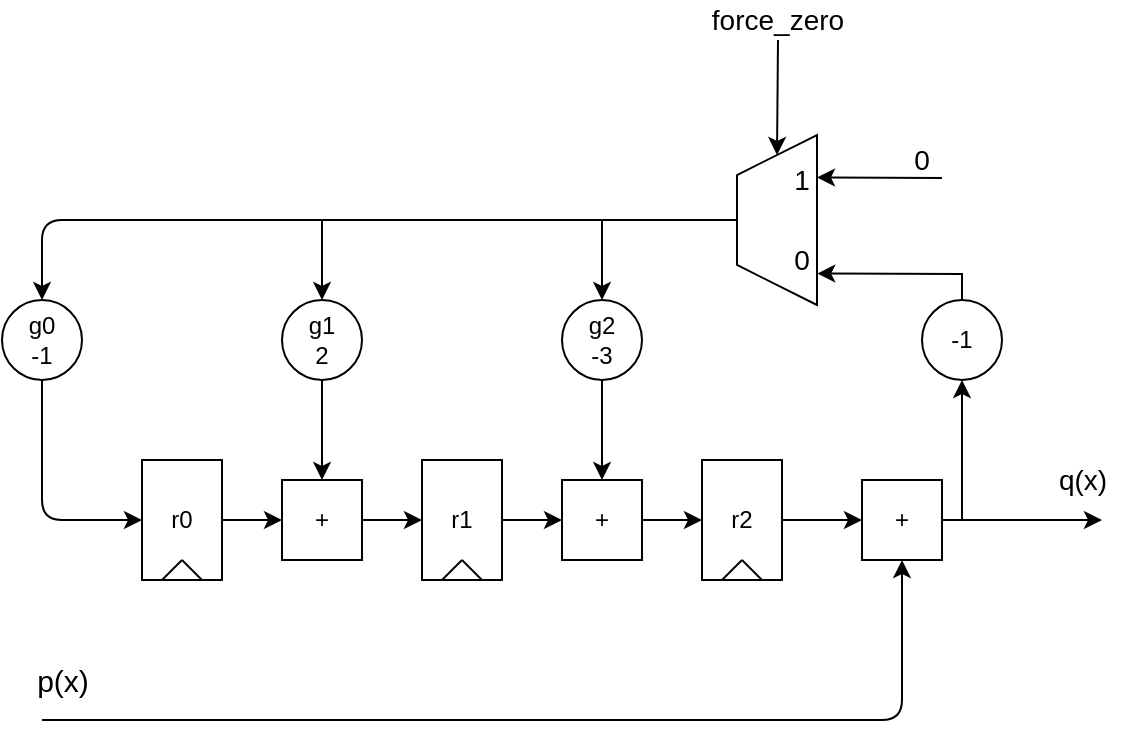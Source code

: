 <mxfile version="14.4.3" type="device" pages="11"><diagram id="J3407U5FRhYZj65UGmkS" name="divider_diagram"><mxGraphModel dx="632" dy="560" grid="1" gridSize="10" guides="1" tooltips="1" connect="1" arrows="1" fold="1" page="1" pageScale="1" pageWidth="850" pageHeight="1100" math="0" shadow="0"><root><mxCell id="0"/><mxCell id="1" parent="0"/><mxCell id="JLWwB-5yz78s7c31lTip-4" value="" style="group" vertex="1" connectable="0" parent="1"><mxGeometry x="220" y="240" width="40" height="60" as="geometry"/></mxCell><mxCell id="JLWwB-5yz78s7c31lTip-1" value="r1" style="rounded=0;whiteSpace=wrap;html=1;fillColor=none;" vertex="1" parent="JLWwB-5yz78s7c31lTip-4"><mxGeometry width="40" height="60" as="geometry"/></mxCell><mxCell id="JLWwB-5yz78s7c31lTip-2" value="" style="endArrow=none;html=1;" edge="1" parent="JLWwB-5yz78s7c31lTip-4"><mxGeometry width="50" height="50" relative="1" as="geometry"><mxPoint x="10" y="60" as="sourcePoint"/><mxPoint x="20" y="50" as="targetPoint"/></mxGeometry></mxCell><mxCell id="JLWwB-5yz78s7c31lTip-3" value="" style="endArrow=none;html=1;exitX=0.75;exitY=1;exitDx=0;exitDy=0;" edge="1" parent="JLWwB-5yz78s7c31lTip-4" source="JLWwB-5yz78s7c31lTip-1"><mxGeometry width="50" height="50" relative="1" as="geometry"><mxPoint x="-40" y="160" as="sourcePoint"/><mxPoint x="20" y="50" as="targetPoint"/></mxGeometry></mxCell><mxCell id="JLWwB-5yz78s7c31lTip-5" value="" style="group" vertex="1" connectable="0" parent="1"><mxGeometry x="360" y="240" width="40" height="60" as="geometry"/></mxCell><mxCell id="JLWwB-5yz78s7c31lTip-6" value="r2" style="rounded=0;whiteSpace=wrap;html=1;fillColor=none;" vertex="1" parent="JLWwB-5yz78s7c31lTip-5"><mxGeometry width="40" height="60" as="geometry"/></mxCell><mxCell id="JLWwB-5yz78s7c31lTip-7" value="" style="endArrow=none;html=1;" edge="1" parent="JLWwB-5yz78s7c31lTip-5"><mxGeometry width="50" height="50" relative="1" as="geometry"><mxPoint x="10" y="60" as="sourcePoint"/><mxPoint x="20" y="50" as="targetPoint"/></mxGeometry></mxCell><mxCell id="JLWwB-5yz78s7c31lTip-8" value="" style="endArrow=none;html=1;exitX=0.75;exitY=1;exitDx=0;exitDy=0;" edge="1" parent="JLWwB-5yz78s7c31lTip-5" source="JLWwB-5yz78s7c31lTip-6"><mxGeometry width="50" height="50" relative="1" as="geometry"><mxPoint x="-40" y="160" as="sourcePoint"/><mxPoint x="20" y="50" as="targetPoint"/></mxGeometry></mxCell><mxCell id="JLWwB-5yz78s7c31lTip-24" value="" style="edgeStyle=orthogonalEdgeStyle;rounded=0;orthogonalLoop=1;jettySize=auto;html=1;" edge="1" parent="1" source="JLWwB-5yz78s7c31lTip-10" target="JLWwB-5yz78s7c31lTip-17"><mxGeometry relative="1" as="geometry"/></mxCell><mxCell id="JLWwB-5yz78s7c31lTip-10" value="g2&lt;br&gt;-3" style="ellipse;whiteSpace=wrap;html=1;aspect=fixed;fillColor=none;" vertex="1" parent="1"><mxGeometry x="290" y="160" width="40" height="40" as="geometry"/></mxCell><mxCell id="JLWwB-5yz78s7c31lTip-11" value="+" style="whiteSpace=wrap;html=1;aspect=fixed;fillColor=none;" vertex="1" parent="1"><mxGeometry x="440" y="250" width="40" height="40" as="geometry"/></mxCell><mxCell id="JLWwB-5yz78s7c31lTip-13" value="" style="endArrow=classic;html=1;entryX=0.5;entryY=1;entryDx=0;entryDy=0;fontSize=15;" edge="1" parent="1" target="JLWwB-5yz78s7c31lTip-11"><mxGeometry width="50" height="50" relative="1" as="geometry"><mxPoint x="30" y="370" as="sourcePoint"/><mxPoint x="460" y="370" as="targetPoint"/><Array as="points"><mxPoint x="460" y="370"/></Array></mxGeometry></mxCell><mxCell id="JLWwB-5yz78s7c31lTip-48" value="p(x)" style="edgeLabel;html=1;align=center;verticalAlign=middle;resizable=0;points=[];fontSize=15;" vertex="1" connectable="0" parent="JLWwB-5yz78s7c31lTip-13"><mxGeometry x="-0.734" y="-1" relative="1" as="geometry"><mxPoint x="-58" y="-21" as="offset"/></mxGeometry></mxCell><mxCell id="JLWwB-5yz78s7c31lTip-15" value="" style="edgeStyle=orthogonalEdgeStyle;rounded=0;orthogonalLoop=1;jettySize=auto;html=1;" edge="1" parent="1" source="JLWwB-5yz78s7c31lTip-6" target="JLWwB-5yz78s7c31lTip-11"><mxGeometry relative="1" as="geometry"/></mxCell><mxCell id="JLWwB-5yz78s7c31lTip-16" value="" style="endArrow=classic;html=1;exitX=1;exitY=0.5;exitDx=0;exitDy=0;" edge="1" parent="1" source="JLWwB-5yz78s7c31lTip-11"><mxGeometry width="50" height="50" relative="1" as="geometry"><mxPoint x="580" y="300" as="sourcePoint"/><mxPoint x="560" y="270" as="targetPoint"/></mxGeometry></mxCell><mxCell id="JLWwB-5yz78s7c31lTip-49" value="q(x)" style="edgeLabel;html=1;align=center;verticalAlign=middle;resizable=0;points=[];fontSize=14;" vertex="1" connectable="0" parent="JLWwB-5yz78s7c31lTip-16"><mxGeometry x="-0.057" relative="1" as="geometry"><mxPoint x="32.29" y="-20" as="offset"/></mxGeometry></mxCell><mxCell id="JLWwB-5yz78s7c31lTip-17" value="+" style="whiteSpace=wrap;html=1;aspect=fixed;fillColor=none;" vertex="1" parent="1"><mxGeometry x="290" y="250" width="40" height="40" as="geometry"/></mxCell><mxCell id="JLWwB-5yz78s7c31lTip-18" value="" style="edgeStyle=orthogonalEdgeStyle;rounded=0;orthogonalLoop=1;jettySize=auto;html=1;" edge="1" parent="1" source="JLWwB-5yz78s7c31lTip-1" target="JLWwB-5yz78s7c31lTip-17"><mxGeometry relative="1" as="geometry"/></mxCell><mxCell id="JLWwB-5yz78s7c31lTip-21" value="" style="endArrow=classic;html=1;entryX=0;entryY=0.5;entryDx=0;entryDy=0;exitX=1;exitY=0.5;exitDx=0;exitDy=0;" edge="1" parent="1" source="JLWwB-5yz78s7c31lTip-17" target="JLWwB-5yz78s7c31lTip-6"><mxGeometry width="50" height="50" relative="1" as="geometry"><mxPoint x="260" y="370" as="sourcePoint"/><mxPoint x="310" y="320" as="targetPoint"/></mxGeometry></mxCell><mxCell id="JLWwB-5yz78s7c31lTip-25" value="" style="group" vertex="1" connectable="0" parent="1"><mxGeometry x="80" y="240" width="40" height="60" as="geometry"/></mxCell><mxCell id="JLWwB-5yz78s7c31lTip-26" value="r0" style="rounded=0;whiteSpace=wrap;html=1;fillColor=none;" vertex="1" parent="JLWwB-5yz78s7c31lTip-25"><mxGeometry width="40" height="60" as="geometry"/></mxCell><mxCell id="JLWwB-5yz78s7c31lTip-27" value="" style="endArrow=none;html=1;" edge="1" parent="JLWwB-5yz78s7c31lTip-25"><mxGeometry width="50" height="50" relative="1" as="geometry"><mxPoint x="10" y="60" as="sourcePoint"/><mxPoint x="20" y="50" as="targetPoint"/></mxGeometry></mxCell><mxCell id="JLWwB-5yz78s7c31lTip-28" value="" style="endArrow=none;html=1;exitX=0.75;exitY=1;exitDx=0;exitDy=0;" edge="1" parent="JLWwB-5yz78s7c31lTip-25" source="JLWwB-5yz78s7c31lTip-26"><mxGeometry width="50" height="50" relative="1" as="geometry"><mxPoint x="-40" y="160" as="sourcePoint"/><mxPoint x="20" y="50" as="targetPoint"/></mxGeometry></mxCell><mxCell id="JLWwB-5yz78s7c31lTip-29" value="" style="edgeStyle=orthogonalEdgeStyle;rounded=0;orthogonalLoop=1;jettySize=auto;html=1;" edge="1" parent="1" source="JLWwB-5yz78s7c31lTip-30" target="JLWwB-5yz78s7c31lTip-31"><mxGeometry relative="1" as="geometry"/></mxCell><mxCell id="JLWwB-5yz78s7c31lTip-30" value="g1&lt;br&gt;2" style="ellipse;whiteSpace=wrap;html=1;aspect=fixed;fillColor=none;" vertex="1" parent="1"><mxGeometry x="150" y="160" width="40" height="40" as="geometry"/></mxCell><mxCell id="JLWwB-5yz78s7c31lTip-31" value="+" style="whiteSpace=wrap;html=1;aspect=fixed;fillColor=none;" vertex="1" parent="1"><mxGeometry x="150" y="250" width="40" height="40" as="geometry"/></mxCell><mxCell id="JLWwB-5yz78s7c31lTip-32" value="" style="edgeStyle=orthogonalEdgeStyle;rounded=0;orthogonalLoop=1;jettySize=auto;html=1;" edge="1" parent="1" source="JLWwB-5yz78s7c31lTip-26" target="JLWwB-5yz78s7c31lTip-31"><mxGeometry relative="1" as="geometry"/></mxCell><mxCell id="JLWwB-5yz78s7c31lTip-33" value="" style="endArrow=classic;html=1;entryX=0;entryY=0.5;entryDx=0;entryDy=0;exitX=1;exitY=0.5;exitDx=0;exitDy=0;" edge="1" parent="1" source="JLWwB-5yz78s7c31lTip-31"><mxGeometry width="50" height="50" relative="1" as="geometry"><mxPoint x="120" y="370" as="sourcePoint"/><mxPoint x="220" y="270" as="targetPoint"/></mxGeometry></mxCell><mxCell id="JLWwB-5yz78s7c31lTip-39" value="g0&lt;br&gt;-1" style="ellipse;whiteSpace=wrap;html=1;aspect=fixed;fillColor=none;" vertex="1" parent="1"><mxGeometry x="10" y="160" width="40" height="40" as="geometry"/></mxCell><mxCell id="JLWwB-5yz78s7c31lTip-43" value="" style="endArrow=classic;html=1;entryX=0;entryY=0.5;entryDx=0;entryDy=0;exitX=0.5;exitY=1;exitDx=0;exitDy=0;" edge="1" parent="1" source="JLWwB-5yz78s7c31lTip-39" target="JLWwB-5yz78s7c31lTip-26"><mxGeometry width="50" height="50" relative="1" as="geometry"><mxPoint x="-60" y="340" as="sourcePoint"/><mxPoint x="-10" y="290" as="targetPoint"/><Array as="points"><mxPoint x="30" y="270"/></Array></mxGeometry></mxCell><mxCell id="JLWwB-5yz78s7c31lTip-44" value="" style="endArrow=classic;html=1;entryX=0.5;entryY=0;entryDx=0;entryDy=0;rounded=0;" edge="1" parent="1" target="JLWwB-5yz78s7c31lTip-30"><mxGeometry width="50" height="50" relative="1" as="geometry"><mxPoint x="310" y="120" as="sourcePoint"/><mxPoint x="160" y="230" as="targetPoint"/><Array as="points"><mxPoint x="170" y="120"/></Array></mxGeometry></mxCell><mxCell id="JLWwB-5yz78s7c31lTip-45" value="" style="endArrow=classic;html=1;entryX=0.5;entryY=0;entryDx=0;entryDy=0;" edge="1" parent="1"><mxGeometry width="50" height="50" relative="1" as="geometry"><mxPoint x="170" y="120" as="sourcePoint"/><mxPoint x="30" y="160" as="targetPoint"/><Array as="points"><mxPoint x="30" y="120"/></Array></mxGeometry></mxCell><mxCell id="Vx1i8zTb5XoPbME0_0Hu-1" value="-1" style="ellipse;whiteSpace=wrap;html=1;aspect=fixed;fillColor=none;" vertex="1" parent="1"><mxGeometry x="470" y="160" width="40" height="40" as="geometry"/></mxCell><mxCell id="Vx1i8zTb5XoPbME0_0Hu-2" value="" style="endArrow=classic;html=1;" edge="1" parent="1"><mxGeometry width="50" height="50" relative="1" as="geometry"><mxPoint x="490" y="270" as="sourcePoint"/><mxPoint x="490" y="200" as="targetPoint"/></mxGeometry></mxCell><mxCell id="vRy1jCn7sNdiWtmwgfqw-1" value="" style="shape=trapezoid;perimeter=trapezoidPerimeter;whiteSpace=wrap;html=1;fixedSize=1;fillColor=none;fontSize=20;fontColor=#0000CC;rotation=-90;" vertex="1" parent="1"><mxGeometry x="355" y="100" width="85" height="40" as="geometry"/></mxCell><mxCell id="vRy1jCn7sNdiWtmwgfqw-2" value="" style="endArrow=classic;html=1;fontSize=20;fontColor=#0000CC;entryX=0.5;entryY=0;entryDx=0;entryDy=0;exitX=0.5;exitY=0;exitDx=0;exitDy=0;rounded=0;" edge="1" parent="1" source="vRy1jCn7sNdiWtmwgfqw-1"><mxGeometry width="50" height="50" relative="1" as="geometry"><mxPoint x="370" y="200" as="sourcePoint"/><mxPoint x="310" y="160" as="targetPoint"/><Array as="points"><mxPoint x="310" y="120"/></Array></mxGeometry></mxCell><mxCell id="vRy1jCn7sNdiWtmwgfqw-3" value="" style="endArrow=classic;html=1;fontSize=20;fontColor=#0000CC;entryX=0.185;entryY=1.003;entryDx=0;entryDy=0;entryPerimeter=0;exitX=0.5;exitY=0;exitDx=0;exitDy=0;rounded=0;" edge="1" parent="1" target="vRy1jCn7sNdiWtmwgfqw-1"><mxGeometry width="50" height="50" relative="1" as="geometry"><mxPoint x="490" y="160" as="sourcePoint"/><mxPoint x="510" y="120" as="targetPoint"/><Array as="points"><mxPoint x="490" y="147"/></Array></mxGeometry></mxCell><mxCell id="vRy1jCn7sNdiWtmwgfqw-4" value="" style="endArrow=classic;html=1;fontSize=20;fontColor=#0000CC;entryX=0.75;entryY=1;entryDx=0;entryDy=0;" edge="1" parent="1" target="vRy1jCn7sNdiWtmwgfqw-1"><mxGeometry width="50" height="50" relative="1" as="geometry"><mxPoint x="480" y="99" as="sourcePoint"/><mxPoint x="530" y="50" as="targetPoint"/></mxGeometry></mxCell><mxCell id="vRy1jCn7sNdiWtmwgfqw-5" value="" style="endArrow=classic;html=1;fontSize=20;fontColor=#000000;entryX=1;entryY=0.5;entryDx=0;entryDy=0;" edge="1" parent="1" target="vRy1jCn7sNdiWtmwgfqw-1"><mxGeometry width="50" height="50" relative="1" as="geometry"><mxPoint x="398" y="30" as="sourcePoint"/><mxPoint x="380" y="10" as="targetPoint"/></mxGeometry></mxCell><mxCell id="vRy1jCn7sNdiWtmwgfqw-6" value="0" style="text;html=1;strokeColor=none;fillColor=none;align=center;verticalAlign=middle;whiteSpace=wrap;rounded=0;fontSize=14;fontColor=#000000;" vertex="1" parent="1"><mxGeometry x="450" y="80" width="40" height="20" as="geometry"/></mxCell><mxCell id="vRy1jCn7sNdiWtmwgfqw-7" value="force_zero" style="text;html=1;strokeColor=none;fillColor=none;align=center;verticalAlign=middle;whiteSpace=wrap;rounded=0;fontSize=14;fontColor=#000000;" vertex="1" parent="1"><mxGeometry x="377.5" y="10" width="40" height="20" as="geometry"/></mxCell><mxCell id="vRy1jCn7sNdiWtmwgfqw-8" value="1" style="text;html=1;strokeColor=none;fillColor=none;align=center;verticalAlign=middle;whiteSpace=wrap;rounded=0;fontSize=14;fontColor=#000000;" vertex="1" parent="1"><mxGeometry x="390" y="90" width="40" height="20" as="geometry"/></mxCell><mxCell id="vRy1jCn7sNdiWtmwgfqw-9" value="0" style="text;html=1;strokeColor=none;fillColor=none;align=center;verticalAlign=middle;whiteSpace=wrap;rounded=0;fontSize=14;fontColor=#000000;" vertex="1" parent="1"><mxGeometry x="390" y="130" width="40" height="20" as="geometry"/></mxCell></root></mxGraphModel></diagram><diagram name="reed_solomon_diagram" id="4GWybwrgXQbjudgrmZrg"><mxGraphModel dx="369" dy="327" grid="1" gridSize="10" guides="1" tooltips="1" connect="1" arrows="1" fold="1" page="1" pageScale="1" pageWidth="850" pageHeight="1100" math="0" shadow="0"><root><mxCell id="IqU4l1iCzfRF5xL0P2xc-0"/><mxCell id="IqU4l1iCzfRF5xL0P2xc-1" parent="IqU4l1iCzfRF5xL0P2xc-0"/><mxCell id="IqU4l1iCzfRF5xL0P2xc-2" value="" style="group" vertex="1" connectable="0" parent="IqU4l1iCzfRF5xL0P2xc-1"><mxGeometry x="220" y="240" width="40" height="60" as="geometry"/></mxCell><mxCell id="IqU4l1iCzfRF5xL0P2xc-3" value="r1" style="rounded=0;whiteSpace=wrap;html=1;fillColor=none;" vertex="1" parent="IqU4l1iCzfRF5xL0P2xc-2"><mxGeometry width="40" height="60" as="geometry"/></mxCell><mxCell id="IqU4l1iCzfRF5xL0P2xc-4" value="" style="endArrow=none;html=1;" edge="1" parent="IqU4l1iCzfRF5xL0P2xc-2"><mxGeometry width="50" height="50" relative="1" as="geometry"><mxPoint x="10" y="60" as="sourcePoint"/><mxPoint x="20" y="50" as="targetPoint"/></mxGeometry></mxCell><mxCell id="IqU4l1iCzfRF5xL0P2xc-5" value="" style="endArrow=none;html=1;exitX=0.75;exitY=1;exitDx=0;exitDy=0;" edge="1" parent="IqU4l1iCzfRF5xL0P2xc-2" source="IqU4l1iCzfRF5xL0P2xc-3"><mxGeometry width="50" height="50" relative="1" as="geometry"><mxPoint x="-40" y="160" as="sourcePoint"/><mxPoint x="20" y="50" as="targetPoint"/></mxGeometry></mxCell><mxCell id="IqU4l1iCzfRF5xL0P2xc-6" value="" style="group" vertex="1" connectable="0" parent="IqU4l1iCzfRF5xL0P2xc-1"><mxGeometry x="360" y="240" width="40" height="60" as="geometry"/></mxCell><mxCell id="IqU4l1iCzfRF5xL0P2xc-7" value="r2" style="rounded=0;whiteSpace=wrap;html=1;fillColor=none;" vertex="1" parent="IqU4l1iCzfRF5xL0P2xc-6"><mxGeometry width="40" height="60" as="geometry"/></mxCell><mxCell id="IqU4l1iCzfRF5xL0P2xc-8" value="" style="endArrow=none;html=1;" edge="1" parent="IqU4l1iCzfRF5xL0P2xc-6"><mxGeometry width="50" height="50" relative="1" as="geometry"><mxPoint x="10" y="60" as="sourcePoint"/><mxPoint x="20" y="50" as="targetPoint"/></mxGeometry></mxCell><mxCell id="IqU4l1iCzfRF5xL0P2xc-9" value="" style="endArrow=none;html=1;exitX=0.75;exitY=1;exitDx=0;exitDy=0;" edge="1" parent="IqU4l1iCzfRF5xL0P2xc-6" source="IqU4l1iCzfRF5xL0P2xc-7"><mxGeometry width="50" height="50" relative="1" as="geometry"><mxPoint x="-40" y="160" as="sourcePoint"/><mxPoint x="20" y="50" as="targetPoint"/></mxGeometry></mxCell><mxCell id="IqU4l1iCzfRF5xL0P2xc-10" value="" style="edgeStyle=orthogonalEdgeStyle;rounded=0;orthogonalLoop=1;jettySize=auto;html=1;" edge="1" parent="IqU4l1iCzfRF5xL0P2xc-1" source="IqU4l1iCzfRF5xL0P2xc-11" target="IqU4l1iCzfRF5xL0P2xc-18"><mxGeometry relative="1" as="geometry"/></mxCell><mxCell id="IqU4l1iCzfRF5xL0P2xc-11" value="g2&lt;br&gt;-3" style="ellipse;whiteSpace=wrap;html=1;aspect=fixed;fillColor=none;" vertex="1" parent="IqU4l1iCzfRF5xL0P2xc-1"><mxGeometry x="290" y="160" width="40" height="40" as="geometry"/></mxCell><mxCell id="IqU4l1iCzfRF5xL0P2xc-12" value="+" style="whiteSpace=wrap;html=1;aspect=fixed;fillColor=none;" vertex="1" parent="IqU4l1iCzfRF5xL0P2xc-1"><mxGeometry x="440" y="250" width="40" height="40" as="geometry"/></mxCell><mxCell id="IqU4l1iCzfRF5xL0P2xc-13" value="" style="endArrow=classic;html=1;entryX=0.5;entryY=1;entryDx=0;entryDy=0;fontSize=15;rounded=0;" edge="1" parent="IqU4l1iCzfRF5xL0P2xc-1" target="IqU4l1iCzfRF5xL0P2xc-12"><mxGeometry width="50" height="50" relative="1" as="geometry"><mxPoint x="30" y="370" as="sourcePoint"/><mxPoint x="460" y="370" as="targetPoint"/><Array as="points"><mxPoint x="460" y="370"/></Array></mxGeometry></mxCell><mxCell id="IqU4l1iCzfRF5xL0P2xc-14" value="p(x)" style="edgeLabel;html=1;align=center;verticalAlign=middle;resizable=0;points=[];fontSize=15;" vertex="1" connectable="0" parent="IqU4l1iCzfRF5xL0P2xc-13"><mxGeometry x="-0.734" y="-1" relative="1" as="geometry"><mxPoint x="-58" y="-21" as="offset"/></mxGeometry></mxCell><mxCell id="IqU4l1iCzfRF5xL0P2xc-15" value="" style="edgeStyle=orthogonalEdgeStyle;rounded=0;orthogonalLoop=1;jettySize=auto;html=1;" edge="1" parent="IqU4l1iCzfRF5xL0P2xc-1" source="IqU4l1iCzfRF5xL0P2xc-7" target="IqU4l1iCzfRF5xL0P2xc-12"><mxGeometry relative="1" as="geometry"/></mxCell><mxCell id="IqU4l1iCzfRF5xL0P2xc-16" value="" style="endArrow=classic;html=1;exitX=1;exitY=0.5;exitDx=0;exitDy=0;" edge="1" parent="IqU4l1iCzfRF5xL0P2xc-1" source="IqU4l1iCzfRF5xL0P2xc-12"><mxGeometry width="50" height="50" relative="1" as="geometry"><mxPoint x="580" y="300" as="sourcePoint"/><mxPoint x="510" y="270" as="targetPoint"/></mxGeometry></mxCell><mxCell id="IqU4l1iCzfRF5xL0P2xc-18" value="+" style="whiteSpace=wrap;html=1;aspect=fixed;fillColor=none;" vertex="1" parent="IqU4l1iCzfRF5xL0P2xc-1"><mxGeometry x="290" y="250" width="40" height="40" as="geometry"/></mxCell><mxCell id="IqU4l1iCzfRF5xL0P2xc-19" value="" style="edgeStyle=orthogonalEdgeStyle;rounded=0;orthogonalLoop=1;jettySize=auto;html=1;" edge="1" parent="IqU4l1iCzfRF5xL0P2xc-1" source="IqU4l1iCzfRF5xL0P2xc-3" target="IqU4l1iCzfRF5xL0P2xc-18"><mxGeometry relative="1" as="geometry"/></mxCell><mxCell id="IqU4l1iCzfRF5xL0P2xc-20" value="" style="endArrow=classic;html=1;entryX=0;entryY=0.5;entryDx=0;entryDy=0;exitX=1;exitY=0.5;exitDx=0;exitDy=0;" edge="1" parent="IqU4l1iCzfRF5xL0P2xc-1" source="IqU4l1iCzfRF5xL0P2xc-18" target="IqU4l1iCzfRF5xL0P2xc-7"><mxGeometry width="50" height="50" relative="1" as="geometry"><mxPoint x="260" y="370" as="sourcePoint"/><mxPoint x="310" y="320" as="targetPoint"/></mxGeometry></mxCell><mxCell id="IqU4l1iCzfRF5xL0P2xc-21" value="" style="group" vertex="1" connectable="0" parent="IqU4l1iCzfRF5xL0P2xc-1"><mxGeometry x="80" y="240" width="40" height="60" as="geometry"/></mxCell><mxCell id="IqU4l1iCzfRF5xL0P2xc-22" value="r0" style="rounded=0;whiteSpace=wrap;html=1;fillColor=none;" vertex="1" parent="IqU4l1iCzfRF5xL0P2xc-21"><mxGeometry width="40" height="60" as="geometry"/></mxCell><mxCell id="IqU4l1iCzfRF5xL0P2xc-23" value="" style="endArrow=none;html=1;" edge="1" parent="IqU4l1iCzfRF5xL0P2xc-21"><mxGeometry width="50" height="50" relative="1" as="geometry"><mxPoint x="10" y="60" as="sourcePoint"/><mxPoint x="20" y="50" as="targetPoint"/></mxGeometry></mxCell><mxCell id="IqU4l1iCzfRF5xL0P2xc-24" value="" style="endArrow=none;html=1;exitX=0.75;exitY=1;exitDx=0;exitDy=0;" edge="1" parent="IqU4l1iCzfRF5xL0P2xc-21" source="IqU4l1iCzfRF5xL0P2xc-22"><mxGeometry width="50" height="50" relative="1" as="geometry"><mxPoint x="-40" y="160" as="sourcePoint"/><mxPoint x="20" y="50" as="targetPoint"/></mxGeometry></mxCell><mxCell id="IqU4l1iCzfRF5xL0P2xc-25" value="" style="edgeStyle=orthogonalEdgeStyle;rounded=0;orthogonalLoop=1;jettySize=auto;html=1;" edge="1" parent="IqU4l1iCzfRF5xL0P2xc-1" source="IqU4l1iCzfRF5xL0P2xc-26" target="IqU4l1iCzfRF5xL0P2xc-27"><mxGeometry relative="1" as="geometry"/></mxCell><mxCell id="IqU4l1iCzfRF5xL0P2xc-26" value="g1&lt;br&gt;2" style="ellipse;whiteSpace=wrap;html=1;aspect=fixed;fillColor=none;" vertex="1" parent="IqU4l1iCzfRF5xL0P2xc-1"><mxGeometry x="150" y="160" width="40" height="40" as="geometry"/></mxCell><mxCell id="IqU4l1iCzfRF5xL0P2xc-27" value="+" style="whiteSpace=wrap;html=1;aspect=fixed;fillColor=none;" vertex="1" parent="IqU4l1iCzfRF5xL0P2xc-1"><mxGeometry x="150" y="250" width="40" height="40" as="geometry"/></mxCell><mxCell id="IqU4l1iCzfRF5xL0P2xc-28" value="" style="edgeStyle=orthogonalEdgeStyle;rounded=0;orthogonalLoop=1;jettySize=auto;html=1;" edge="1" parent="IqU4l1iCzfRF5xL0P2xc-1" source="IqU4l1iCzfRF5xL0P2xc-22" target="IqU4l1iCzfRF5xL0P2xc-27"><mxGeometry relative="1" as="geometry"/></mxCell><mxCell id="IqU4l1iCzfRF5xL0P2xc-29" value="" style="endArrow=classic;html=1;entryX=0;entryY=0.5;entryDx=0;entryDy=0;exitX=1;exitY=0.5;exitDx=0;exitDy=0;" edge="1" parent="IqU4l1iCzfRF5xL0P2xc-1" source="IqU4l1iCzfRF5xL0P2xc-27"><mxGeometry width="50" height="50" relative="1" as="geometry"><mxPoint x="120" y="370" as="sourcePoint"/><mxPoint x="220" y="270" as="targetPoint"/></mxGeometry></mxCell><mxCell id="IqU4l1iCzfRF5xL0P2xc-30" value="g0&lt;br&gt;-1" style="ellipse;whiteSpace=wrap;html=1;aspect=fixed;fillColor=none;" vertex="1" parent="IqU4l1iCzfRF5xL0P2xc-1"><mxGeometry x="10" y="160" width="40" height="40" as="geometry"/></mxCell><mxCell id="IqU4l1iCzfRF5xL0P2xc-31" value="" style="endArrow=classic;html=1;entryX=0;entryY=0.5;entryDx=0;entryDy=0;exitX=0.5;exitY=1;exitDx=0;exitDy=0;" edge="1" parent="IqU4l1iCzfRF5xL0P2xc-1" source="IqU4l1iCzfRF5xL0P2xc-30" target="IqU4l1iCzfRF5xL0P2xc-22"><mxGeometry width="50" height="50" relative="1" as="geometry"><mxPoint x="-60" y="340" as="sourcePoint"/><mxPoint x="-10" y="290" as="targetPoint"/><Array as="points"><mxPoint x="30" y="270"/></Array></mxGeometry></mxCell><mxCell id="IqU4l1iCzfRF5xL0P2xc-32" value="" style="endArrow=classic;html=1;entryX=0.5;entryY=0;entryDx=0;entryDy=0;rounded=0;" edge="1" parent="IqU4l1iCzfRF5xL0P2xc-1" target="IqU4l1iCzfRF5xL0P2xc-26"><mxGeometry width="50" height="50" relative="1" as="geometry"><mxPoint x="310" y="120" as="sourcePoint"/><mxPoint x="160" y="230" as="targetPoint"/><Array as="points"><mxPoint x="170" y="120"/></Array></mxGeometry></mxCell><mxCell id="IqU4l1iCzfRF5xL0P2xc-33" value="" style="endArrow=classic;html=1;entryX=0.5;entryY=0;entryDx=0;entryDy=0;" edge="1" parent="IqU4l1iCzfRF5xL0P2xc-1"><mxGeometry width="50" height="50" relative="1" as="geometry"><mxPoint x="170" y="120" as="sourcePoint"/><mxPoint x="30" y="160" as="targetPoint"/><Array as="points"><mxPoint x="30" y="120"/></Array></mxGeometry></mxCell><mxCell id="IqU4l1iCzfRF5xL0P2xc-34" value="-1" style="ellipse;whiteSpace=wrap;html=1;aspect=fixed;fillColor=none;" vertex="1" parent="IqU4l1iCzfRF5xL0P2xc-1"><mxGeometry x="470" y="160" width="40" height="40" as="geometry"/></mxCell><mxCell id="IqU4l1iCzfRF5xL0P2xc-35" value="" style="endArrow=classic;html=1;" edge="1" parent="IqU4l1iCzfRF5xL0P2xc-1"><mxGeometry width="50" height="50" relative="1" as="geometry"><mxPoint x="490" y="270" as="sourcePoint"/><mxPoint x="490" y="200" as="targetPoint"/></mxGeometry></mxCell><mxCell id="IqU4l1iCzfRF5xL0P2xc-36" value="" style="shape=trapezoid;perimeter=trapezoidPerimeter;whiteSpace=wrap;html=1;fixedSize=1;fillColor=none;fontSize=20;fontColor=#0000CC;rotation=-90;" vertex="1" parent="IqU4l1iCzfRF5xL0P2xc-1"><mxGeometry x="355" y="100" width="85" height="40" as="geometry"/></mxCell><mxCell id="IqU4l1iCzfRF5xL0P2xc-37" value="" style="endArrow=classic;html=1;fontSize=20;fontColor=#0000CC;entryX=0.5;entryY=0;entryDx=0;entryDy=0;exitX=0.5;exitY=0;exitDx=0;exitDy=0;rounded=0;" edge="1" parent="IqU4l1iCzfRF5xL0P2xc-1" source="IqU4l1iCzfRF5xL0P2xc-36"><mxGeometry width="50" height="50" relative="1" as="geometry"><mxPoint x="370" y="200" as="sourcePoint"/><mxPoint x="310" y="160" as="targetPoint"/><Array as="points"><mxPoint x="310" y="120"/></Array></mxGeometry></mxCell><mxCell id="IqU4l1iCzfRF5xL0P2xc-38" value="" style="endArrow=classic;html=1;fontSize=20;fontColor=#0000CC;entryX=0.185;entryY=1.003;entryDx=0;entryDy=0;entryPerimeter=0;exitX=0.5;exitY=0;exitDx=0;exitDy=0;rounded=0;" edge="1" parent="IqU4l1iCzfRF5xL0P2xc-1" target="IqU4l1iCzfRF5xL0P2xc-36"><mxGeometry width="50" height="50" relative="1" as="geometry"><mxPoint x="490" y="160" as="sourcePoint"/><mxPoint x="510" y="120" as="targetPoint"/><Array as="points"><mxPoint x="490" y="147"/></Array></mxGeometry></mxCell><mxCell id="IqU4l1iCzfRF5xL0P2xc-39" value="" style="endArrow=classic;html=1;fontSize=20;fontColor=#0000CC;entryX=0.75;entryY=1;entryDx=0;entryDy=0;" edge="1" parent="IqU4l1iCzfRF5xL0P2xc-1" target="IqU4l1iCzfRF5xL0P2xc-36"><mxGeometry width="50" height="50" relative="1" as="geometry"><mxPoint x="480" y="99" as="sourcePoint"/><mxPoint x="530" y="50" as="targetPoint"/></mxGeometry></mxCell><mxCell id="IqU4l1iCzfRF5xL0P2xc-40" value="" style="endArrow=classic;html=1;fontSize=20;fontColor=#000000;entryX=1;entryY=0.5;entryDx=0;entryDy=0;" edge="1" parent="IqU4l1iCzfRF5xL0P2xc-1" target="IqU4l1iCzfRF5xL0P2xc-36"><mxGeometry width="50" height="50" relative="1" as="geometry"><mxPoint x="398" y="30" as="sourcePoint"/><mxPoint x="380" y="10" as="targetPoint"/></mxGeometry></mxCell><mxCell id="IqU4l1iCzfRF5xL0P2xc-41" value="0" style="text;html=1;strokeColor=none;fillColor=none;align=center;verticalAlign=middle;whiteSpace=wrap;rounded=0;fontSize=14;fontColor=#000000;" vertex="1" parent="IqU4l1iCzfRF5xL0P2xc-1"><mxGeometry x="450" y="80" width="40" height="20" as="geometry"/></mxCell><mxCell id="IqU4l1iCzfRF5xL0P2xc-42" value="force_zero" style="text;html=1;strokeColor=none;fillColor=none;align=center;verticalAlign=middle;whiteSpace=wrap;rounded=0;fontSize=14;fontColor=#000000;" vertex="1" parent="IqU4l1iCzfRF5xL0P2xc-1"><mxGeometry x="377.5" y="10" width="40" height="20" as="geometry"/></mxCell><mxCell id="IqU4l1iCzfRF5xL0P2xc-43" value="1" style="text;html=1;strokeColor=none;fillColor=none;align=center;verticalAlign=middle;whiteSpace=wrap;rounded=0;fontSize=14;fontColor=#000000;" vertex="1" parent="IqU4l1iCzfRF5xL0P2xc-1"><mxGeometry x="390" y="90" width="40" height="20" as="geometry"/></mxCell><mxCell id="IqU4l1iCzfRF5xL0P2xc-44" value="0" style="text;html=1;strokeColor=none;fillColor=none;align=center;verticalAlign=middle;whiteSpace=wrap;rounded=0;fontSize=14;fontColor=#000000;" vertex="1" parent="IqU4l1iCzfRF5xL0P2xc-1"><mxGeometry x="390" y="130" width="40" height="20" as="geometry"/></mxCell><mxCell id="IqU4l1iCzfRF5xL0P2xc-45" value="" style="shape=trapezoid;perimeter=trapezoidPerimeter;whiteSpace=wrap;html=1;fixedSize=1;fillColor=none;fontSize=20;fontColor=#0000CC;rotation=-270;strokeWidth=4;" vertex="1" parent="IqU4l1iCzfRF5xL0P2xc-1"><mxGeometry x="565" y="271" width="85" height="40" as="geometry"/></mxCell><mxCell id="IqU4l1iCzfRF5xL0P2xc-46" value="0" style="text;html=1;strokeColor=none;fillColor=none;align=center;verticalAlign=middle;whiteSpace=wrap;rounded=0;fontSize=14;fontColor=#000000;rotation=0;" vertex="1" parent="IqU4l1iCzfRF5xL0P2xc-1"><mxGeometry x="575" y="301" width="40" height="20" as="geometry"/></mxCell><mxCell id="IqU4l1iCzfRF5xL0P2xc-47" value="1" style="text;html=1;strokeColor=none;fillColor=none;align=center;verticalAlign=middle;whiteSpace=wrap;rounded=0;fontSize=14;fontColor=#000000;rotation=0;" vertex="1" parent="IqU4l1iCzfRF5xL0P2xc-1"><mxGeometry x="575" y="261" width="40" height="20" as="geometry"/></mxCell><mxCell id="IqU4l1iCzfRF5xL0P2xc-49" value="" style="endArrow=classic;html=1;fontSize=14;fontColor=#000000;entryX=0.85;entryY=1.002;entryDx=0;entryDy=0;entryPerimeter=0;rounded=1;" edge="1" parent="IqU4l1iCzfRF5xL0P2xc-1" target="IqU4l1iCzfRF5xL0P2xc-45"><mxGeometry width="50" height="50" relative="1" as="geometry"><mxPoint x="460" y="370" as="sourcePoint"/><mxPoint x="500" y="240" as="targetPoint"/><Array as="points"><mxPoint x="500" y="370"/><mxPoint x="500" y="321"/></Array></mxGeometry></mxCell><mxCell id="IqU4l1iCzfRF5xL0P2xc-50" value="" style="endArrow=classic;html=1;entryX=0.308;entryY=-0.017;entryDx=0;entryDy=0;entryPerimeter=0;exitX=0.5;exitY=0;exitDx=0;exitDy=0;" edge="1" parent="IqU4l1iCzfRF5xL0P2xc-1" source="IqU4l1iCzfRF5xL0P2xc-45"><mxGeometry width="50" height="50" relative="1" as="geometry"><mxPoint x="635" y="291" as="sourcePoint"/><mxPoint x="677.32" y="291.0" as="targetPoint"/></mxGeometry></mxCell><mxCell id="IqU4l1iCzfRF5xL0P2xc-51" value="" style="endArrow=classic;html=1;fontSize=20;fontColor=#000000;entryX=1;entryY=0;entryDx=0;entryDy=0;strokeWidth=4;" edge="1" parent="IqU4l1iCzfRF5xL0P2xc-1" target="IqU4l1iCzfRF5xL0P2xc-47"><mxGeometry width="50" height="50" relative="1" as="geometry"><mxPoint x="614.32" y="191" as="sourcePoint"/><mxPoint x="613.82" y="248.5" as="targetPoint"/><Array as="points"><mxPoint x="615" y="221"/></Array></mxGeometry></mxCell><mxCell id="IqU4l1iCzfRF5xL0P2xc-52" value="select_output" style="text;html=1;strokeColor=none;fillColor=none;align=center;verticalAlign=middle;whiteSpace=wrap;rounded=0;fontSize=14;fontColor=#000000;" vertex="1" parent="IqU4l1iCzfRF5xL0P2xc-1"><mxGeometry x="595" y="171" width="40" height="20" as="geometry"/></mxCell><mxCell id="IqU4l1iCzfRF5xL0P2xc-53" value="-1" style="ellipse;whiteSpace=wrap;html=1;aspect=fixed;fillColor=none;fontStyle=1;strokeWidth=4;" vertex="1" parent="IqU4l1iCzfRF5xL0P2xc-1"><mxGeometry x="510" y="250" width="40" height="40" as="geometry"/></mxCell><mxCell id="IqU4l1iCzfRF5xL0P2xc-55" value="" style="endArrow=classic;html=1;strokeWidth=4;fontSize=14;fontColor=#000000;entryX=0.25;entryY=1;entryDx=0;entryDy=0;exitX=1;exitY=0.5;exitDx=0;exitDy=0;" edge="1" parent="IqU4l1iCzfRF5xL0P2xc-1" source="IqU4l1iCzfRF5xL0P2xc-53" target="IqU4l1iCzfRF5xL0P2xc-45"><mxGeometry width="50" height="50" relative="1" as="geometry"><mxPoint x="560" y="290" as="sourcePoint"/><mxPoint x="570" y="271" as="targetPoint"/></mxGeometry></mxCell><mxCell id="IqU4l1iCzfRF5xL0P2xc-64" value="" style="shape=trapezoid;perimeter=trapezoidPerimeter;whiteSpace=wrap;html=1;fixedSize=1;fillColor=none;fontSize=20;fontColor=#0000CC;rotation=-270;strokeWidth=4;" vertex="1" parent="IqU4l1iCzfRF5xL0P2xc-1"><mxGeometry x="565" y="271" width="85" height="40" as="geometry"/></mxCell><mxCell id="IqU4l1iCzfRF5xL0P2xc-65" value="0" style="text;html=1;strokeColor=none;fillColor=none;align=center;verticalAlign=middle;whiteSpace=wrap;rounded=0;fontSize=14;fontColor=#000000;rotation=0;" vertex="1" parent="IqU4l1iCzfRF5xL0P2xc-1"><mxGeometry x="575" y="301" width="40" height="20" as="geometry"/></mxCell><mxCell id="IqU4l1iCzfRF5xL0P2xc-66" value="1" style="text;html=1;strokeColor=none;fillColor=none;align=center;verticalAlign=middle;whiteSpace=wrap;rounded=0;fontSize=14;fontColor=#000000;rotation=0;" vertex="1" parent="IqU4l1iCzfRF5xL0P2xc-1"><mxGeometry x="575" y="261" width="40" height="20" as="geometry"/></mxCell><mxCell id="IqU4l1iCzfRF5xL0P2xc-67" value="" style="endArrow=classic;html=1;entryX=0.308;entryY=-0.017;entryDx=0;entryDy=0;entryPerimeter=0;exitX=0.5;exitY=0;exitDx=0;exitDy=0;strokeWidth=4;" edge="1" source="IqU4l1iCzfRF5xL0P2xc-64" parent="IqU4l1iCzfRF5xL0P2xc-1"><mxGeometry width="50" height="50" relative="1" as="geometry"><mxPoint x="635" y="291" as="sourcePoint"/><mxPoint x="677.32" y="291" as="targetPoint"/></mxGeometry></mxCell><mxCell id="IqU4l1iCzfRF5xL0P2xc-68" value="" style="endArrow=classic;html=1;fontSize=20;fontColor=#000000;entryX=1;entryY=0;entryDx=0;entryDy=0;strokeWidth=4;" edge="1" target="IqU4l1iCzfRF5xL0P2xc-66" parent="IqU4l1iCzfRF5xL0P2xc-1"><mxGeometry width="50" height="50" relative="1" as="geometry"><mxPoint x="614.32" y="191" as="sourcePoint"/><mxPoint x="613.82" y="248.5" as="targetPoint"/><Array as="points"><mxPoint x="615" y="221"/></Array></mxGeometry></mxCell><mxCell id="IqU4l1iCzfRF5xL0P2xc-69" value="select_output" style="text;html=1;strokeColor=none;fillColor=none;align=center;verticalAlign=middle;whiteSpace=wrap;rounded=0;fontSize=14;fontColor=#000000;" vertex="1" parent="IqU4l1iCzfRF5xL0P2xc-1"><mxGeometry x="595" y="171" width="40" height="20" as="geometry"/></mxCell></root></mxGraphModel></diagram><diagram name="divider_diagram_step0" id="5G_HJEVPYdvar2Id3RJs"><mxGraphModel dx="922" dy="817" grid="1" gridSize="10" guides="1" tooltips="1" connect="1" arrows="1" fold="1" page="1" pageScale="1" pageWidth="850" pageHeight="1100" math="0" shadow="0"><root><mxCell id="4cqTxAuzSg3ZAVYCHCaJ-0"/><mxCell id="4cqTxAuzSg3ZAVYCHCaJ-1" parent="4cqTxAuzSg3ZAVYCHCaJ-0"/><mxCell id="4cqTxAuzSg3ZAVYCHCaJ-2" value="" style="group" vertex="1" connectable="0" parent="4cqTxAuzSg3ZAVYCHCaJ-1"><mxGeometry x="220" y="240" width="40" height="60" as="geometry"/></mxCell><mxCell id="4cqTxAuzSg3ZAVYCHCaJ-3" value="r1" style="rounded=0;whiteSpace=wrap;html=1;fillColor=none;" vertex="1" parent="4cqTxAuzSg3ZAVYCHCaJ-2"><mxGeometry width="40" height="60" as="geometry"/></mxCell><mxCell id="4cqTxAuzSg3ZAVYCHCaJ-4" value="" style="endArrow=none;html=1;" edge="1" parent="4cqTxAuzSg3ZAVYCHCaJ-2"><mxGeometry width="50" height="50" relative="1" as="geometry"><mxPoint x="10" y="60" as="sourcePoint"/><mxPoint x="20" y="50" as="targetPoint"/></mxGeometry></mxCell><mxCell id="4cqTxAuzSg3ZAVYCHCaJ-5" value="" style="endArrow=none;html=1;exitX=0.75;exitY=1;exitDx=0;exitDy=0;" edge="1" parent="4cqTxAuzSg3ZAVYCHCaJ-2" source="4cqTxAuzSg3ZAVYCHCaJ-3"><mxGeometry width="50" height="50" relative="1" as="geometry"><mxPoint x="-40" y="160" as="sourcePoint"/><mxPoint x="20" y="50" as="targetPoint"/></mxGeometry></mxCell><mxCell id="4cqTxAuzSg3ZAVYCHCaJ-6" value="" style="group" vertex="1" connectable="0" parent="4cqTxAuzSg3ZAVYCHCaJ-1"><mxGeometry x="360" y="240" width="40" height="60" as="geometry"/></mxCell><mxCell id="4cqTxAuzSg3ZAVYCHCaJ-7" value="r2" style="rounded=0;whiteSpace=wrap;html=1;fillColor=none;" vertex="1" parent="4cqTxAuzSg3ZAVYCHCaJ-6"><mxGeometry width="40" height="60" as="geometry"/></mxCell><mxCell id="4cqTxAuzSg3ZAVYCHCaJ-8" value="" style="endArrow=none;html=1;" edge="1" parent="4cqTxAuzSg3ZAVYCHCaJ-6"><mxGeometry width="50" height="50" relative="1" as="geometry"><mxPoint x="10" y="60" as="sourcePoint"/><mxPoint x="20" y="50" as="targetPoint"/></mxGeometry></mxCell><mxCell id="4cqTxAuzSg3ZAVYCHCaJ-9" value="" style="endArrow=none;html=1;exitX=0.75;exitY=1;exitDx=0;exitDy=0;" edge="1" parent="4cqTxAuzSg3ZAVYCHCaJ-6" source="4cqTxAuzSg3ZAVYCHCaJ-7"><mxGeometry width="50" height="50" relative="1" as="geometry"><mxPoint x="-40" y="160" as="sourcePoint"/><mxPoint x="20" y="50" as="targetPoint"/></mxGeometry></mxCell><mxCell id="4cqTxAuzSg3ZAVYCHCaJ-10" value="" style="edgeStyle=orthogonalEdgeStyle;rounded=0;orthogonalLoop=1;jettySize=auto;html=1;" edge="1" parent="4cqTxAuzSg3ZAVYCHCaJ-1" source="4cqTxAuzSg3ZAVYCHCaJ-11" target="4cqTxAuzSg3ZAVYCHCaJ-18"><mxGeometry relative="1" as="geometry"/></mxCell><mxCell id="4cqTxAuzSg3ZAVYCHCaJ-11" value="g2&lt;br&gt;-3" style="ellipse;whiteSpace=wrap;html=1;aspect=fixed;fillColor=none;" vertex="1" parent="4cqTxAuzSg3ZAVYCHCaJ-1"><mxGeometry x="290" y="160" width="40" height="40" as="geometry"/></mxCell><mxCell id="4cqTxAuzSg3ZAVYCHCaJ-12" value="+" style="whiteSpace=wrap;html=1;aspect=fixed;fillColor=none;" vertex="1" parent="4cqTxAuzSg3ZAVYCHCaJ-1"><mxGeometry x="440" y="250" width="40" height="40" as="geometry"/></mxCell><mxCell id="4cqTxAuzSg3ZAVYCHCaJ-13" value="" style="endArrow=classic;html=1;entryX=0.5;entryY=1;entryDx=0;entryDy=0;" edge="1" parent="4cqTxAuzSg3ZAVYCHCaJ-1" target="4cqTxAuzSg3ZAVYCHCaJ-12"><mxGeometry width="50" height="50" relative="1" as="geometry"><mxPoint x="30" y="370" as="sourcePoint"/><mxPoint x="460" y="370" as="targetPoint"/><Array as="points"><mxPoint x="460" y="370"/></Array></mxGeometry></mxCell><mxCell id="4cqTxAuzSg3ZAVYCHCaJ-15" value="" style="edgeStyle=orthogonalEdgeStyle;rounded=0;orthogonalLoop=1;jettySize=auto;html=1;" edge="1" parent="4cqTxAuzSg3ZAVYCHCaJ-1" source="4cqTxAuzSg3ZAVYCHCaJ-7" target="4cqTxAuzSg3ZAVYCHCaJ-12"><mxGeometry relative="1" as="geometry"/></mxCell><mxCell id="4cqTxAuzSg3ZAVYCHCaJ-16" value="" style="endArrow=classic;html=1;exitX=1;exitY=0.5;exitDx=0;exitDy=0;" edge="1" parent="4cqTxAuzSg3ZAVYCHCaJ-1" source="4cqTxAuzSg3ZAVYCHCaJ-12"><mxGeometry width="50" height="50" relative="1" as="geometry"><mxPoint x="580" y="300" as="sourcePoint"/><mxPoint x="560" y="270" as="targetPoint"/></mxGeometry></mxCell><mxCell id="4cqTxAuzSg3ZAVYCHCaJ-18" value="+" style="whiteSpace=wrap;html=1;aspect=fixed;fillColor=none;" vertex="1" parent="4cqTxAuzSg3ZAVYCHCaJ-1"><mxGeometry x="290" y="250" width="40" height="40" as="geometry"/></mxCell><mxCell id="4cqTxAuzSg3ZAVYCHCaJ-19" value="" style="edgeStyle=orthogonalEdgeStyle;rounded=0;orthogonalLoop=1;jettySize=auto;html=1;" edge="1" parent="4cqTxAuzSg3ZAVYCHCaJ-1" source="4cqTxAuzSg3ZAVYCHCaJ-3" target="4cqTxAuzSg3ZAVYCHCaJ-18"><mxGeometry relative="1" as="geometry"/></mxCell><mxCell id="4cqTxAuzSg3ZAVYCHCaJ-20" value="" style="endArrow=classic;html=1;entryX=0;entryY=0.5;entryDx=0;entryDy=0;exitX=1;exitY=0.5;exitDx=0;exitDy=0;" edge="1" parent="4cqTxAuzSg3ZAVYCHCaJ-1" source="4cqTxAuzSg3ZAVYCHCaJ-18" target="4cqTxAuzSg3ZAVYCHCaJ-7"><mxGeometry width="50" height="50" relative="1" as="geometry"><mxPoint x="260" y="370" as="sourcePoint"/><mxPoint x="310" y="320" as="targetPoint"/></mxGeometry></mxCell><mxCell id="4cqTxAuzSg3ZAVYCHCaJ-22" value="" style="group" vertex="1" connectable="0" parent="4cqTxAuzSg3ZAVYCHCaJ-1"><mxGeometry x="80" y="240" width="40" height="60" as="geometry"/></mxCell><mxCell id="4cqTxAuzSg3ZAVYCHCaJ-23" value="r0" style="rounded=0;whiteSpace=wrap;html=1;fillColor=none;" vertex="1" parent="4cqTxAuzSg3ZAVYCHCaJ-22"><mxGeometry width="40" height="60" as="geometry"/></mxCell><mxCell id="4cqTxAuzSg3ZAVYCHCaJ-24" value="" style="endArrow=none;html=1;" edge="1" parent="4cqTxAuzSg3ZAVYCHCaJ-22"><mxGeometry width="50" height="50" relative="1" as="geometry"><mxPoint x="10" y="60" as="sourcePoint"/><mxPoint x="20" y="50" as="targetPoint"/></mxGeometry></mxCell><mxCell id="4cqTxAuzSg3ZAVYCHCaJ-25" value="" style="endArrow=none;html=1;exitX=0.75;exitY=1;exitDx=0;exitDy=0;" edge="1" parent="4cqTxAuzSg3ZAVYCHCaJ-22" source="4cqTxAuzSg3ZAVYCHCaJ-23"><mxGeometry width="50" height="50" relative="1" as="geometry"><mxPoint x="-40" y="160" as="sourcePoint"/><mxPoint x="20" y="50" as="targetPoint"/></mxGeometry></mxCell><mxCell id="4cqTxAuzSg3ZAVYCHCaJ-26" value="" style="edgeStyle=orthogonalEdgeStyle;rounded=0;orthogonalLoop=1;jettySize=auto;html=1;" edge="1" parent="4cqTxAuzSg3ZAVYCHCaJ-1" source="4cqTxAuzSg3ZAVYCHCaJ-27" target="4cqTxAuzSg3ZAVYCHCaJ-28"><mxGeometry relative="1" as="geometry"/></mxCell><mxCell id="4cqTxAuzSg3ZAVYCHCaJ-27" value="g1&lt;br&gt;2" style="ellipse;whiteSpace=wrap;html=1;aspect=fixed;fillColor=none;" vertex="1" parent="4cqTxAuzSg3ZAVYCHCaJ-1"><mxGeometry x="150" y="160" width="40" height="40" as="geometry"/></mxCell><mxCell id="4cqTxAuzSg3ZAVYCHCaJ-28" value="+" style="whiteSpace=wrap;html=1;aspect=fixed;fillColor=none;" vertex="1" parent="4cqTxAuzSg3ZAVYCHCaJ-1"><mxGeometry x="150" y="250" width="40" height="40" as="geometry"/></mxCell><mxCell id="4cqTxAuzSg3ZAVYCHCaJ-29" value="" style="edgeStyle=orthogonalEdgeStyle;rounded=0;orthogonalLoop=1;jettySize=auto;html=1;" edge="1" parent="4cqTxAuzSg3ZAVYCHCaJ-1" source="4cqTxAuzSg3ZAVYCHCaJ-23" target="4cqTxAuzSg3ZAVYCHCaJ-28"><mxGeometry relative="1" as="geometry"/></mxCell><mxCell id="4cqTxAuzSg3ZAVYCHCaJ-30" value="" style="endArrow=classic;html=1;entryX=0;entryY=0.5;entryDx=0;entryDy=0;exitX=1;exitY=0.5;exitDx=0;exitDy=0;" edge="1" parent="4cqTxAuzSg3ZAVYCHCaJ-1" source="4cqTxAuzSg3ZAVYCHCaJ-28"><mxGeometry width="50" height="50" relative="1" as="geometry"><mxPoint x="120" y="370" as="sourcePoint"/><mxPoint x="220" y="270" as="targetPoint"/></mxGeometry></mxCell><mxCell id="4cqTxAuzSg3ZAVYCHCaJ-31" value="g0&lt;br&gt;-1" style="ellipse;whiteSpace=wrap;html=1;aspect=fixed;fillColor=none;" vertex="1" parent="4cqTxAuzSg3ZAVYCHCaJ-1"><mxGeometry x="10" y="160" width="40" height="40" as="geometry"/></mxCell><mxCell id="4cqTxAuzSg3ZAVYCHCaJ-32" value="" style="endArrow=classic;html=1;entryX=0;entryY=0.5;entryDx=0;entryDy=0;exitX=0.5;exitY=1;exitDx=0;exitDy=0;" edge="1" parent="4cqTxAuzSg3ZAVYCHCaJ-1" source="4cqTxAuzSg3ZAVYCHCaJ-31" target="4cqTxAuzSg3ZAVYCHCaJ-23"><mxGeometry width="50" height="50" relative="1" as="geometry"><mxPoint x="-60" y="340" as="sourcePoint"/><mxPoint x="-10" y="290" as="targetPoint"/><Array as="points"><mxPoint x="30" y="270"/></Array></mxGeometry></mxCell><mxCell id="4cqTxAuzSg3ZAVYCHCaJ-33" value="" style="endArrow=classic;html=1;entryX=0.5;entryY=0;entryDx=0;entryDy=0;rounded=0;" edge="1" parent="4cqTxAuzSg3ZAVYCHCaJ-1" target="4cqTxAuzSg3ZAVYCHCaJ-27"><mxGeometry width="50" height="50" relative="1" as="geometry"><mxPoint x="310" y="120" as="sourcePoint"/><mxPoint x="160" y="230" as="targetPoint"/><Array as="points"><mxPoint x="170" y="120"/></Array></mxGeometry></mxCell><mxCell id="4cqTxAuzSg3ZAVYCHCaJ-34" value="" style="endArrow=classic;html=1;entryX=0.5;entryY=0;entryDx=0;entryDy=0;" edge="1" parent="4cqTxAuzSg3ZAVYCHCaJ-1"><mxGeometry width="50" height="50" relative="1" as="geometry"><mxPoint x="170" y="120" as="sourcePoint"/><mxPoint x="30" y="160" as="targetPoint"/><Array as="points"><mxPoint x="30" y="120"/></Array></mxGeometry></mxCell><mxCell id="4cqTxAuzSg3ZAVYCHCaJ-36" value="&lt;font style=&quot;font-size: 16px&quot;&gt;0&lt;/font&gt;" style="text;html=1;strokeColor=none;fillColor=none;align=center;verticalAlign=middle;whiteSpace=wrap;rounded=0;fontStyle=1;fontColor=#0000CC;" vertex="1" parent="4cqTxAuzSg3ZAVYCHCaJ-1"><mxGeometry x="110" y="250" width="40" height="20" as="geometry"/></mxCell><mxCell id="4cqTxAuzSg3ZAVYCHCaJ-37" value="&lt;font style=&quot;font-size: 16px&quot;&gt;0&lt;/font&gt;" style="text;html=1;strokeColor=none;fillColor=none;align=center;verticalAlign=middle;whiteSpace=wrap;rounded=0;fontStyle=1;fontColor=#0000CC;" vertex="1" parent="4cqTxAuzSg3ZAVYCHCaJ-1"><mxGeometry x="250" y="250" width="40" height="20" as="geometry"/></mxCell><mxCell id="4cqTxAuzSg3ZAVYCHCaJ-38" value="&lt;font style=&quot;font-size: 16px&quot;&gt;0&lt;/font&gt;" style="text;html=1;strokeColor=none;fillColor=none;align=center;verticalAlign=middle;whiteSpace=wrap;rounded=0;fontStyle=1;fontColor=#0000CC;" vertex="1" parent="4cqTxAuzSg3ZAVYCHCaJ-1"><mxGeometry x="390" y="250" width="40" height="20" as="geometry"/></mxCell><mxCell id="4cqTxAuzSg3ZAVYCHCaJ-41" value="-1" style="ellipse;whiteSpace=wrap;html=1;aspect=fixed;fillColor=none;" vertex="1" parent="4cqTxAuzSg3ZAVYCHCaJ-1"><mxGeometry x="470" y="160" width="40" height="40" as="geometry"/></mxCell><mxCell id="4cqTxAuzSg3ZAVYCHCaJ-42" value="" style="endArrow=classic;html=1;" edge="1" parent="4cqTxAuzSg3ZAVYCHCaJ-1"><mxGeometry width="50" height="50" relative="1" as="geometry"><mxPoint x="490" y="270" as="sourcePoint"/><mxPoint x="490" y="200" as="targetPoint"/></mxGeometry></mxCell><mxCell id="4cqTxAuzSg3ZAVYCHCaJ-49" value="Initialize" style="text;html=1;strokeColor=none;fillColor=none;align=center;verticalAlign=middle;whiteSpace=wrap;rounded=0;fontSize=20;" vertex="1" parent="4cqTxAuzSg3ZAVYCHCaJ-1"><mxGeometry x="240" y="60" width="100" height="20" as="geometry"/></mxCell><mxCell id="pI1BIRazffArecfjhIFt-0" value="" style="shape=trapezoid;perimeter=trapezoidPerimeter;whiteSpace=wrap;html=1;fixedSize=1;fillColor=none;fontSize=20;fontColor=#0000CC;rotation=-90;" vertex="1" parent="4cqTxAuzSg3ZAVYCHCaJ-1"><mxGeometry x="355" y="100" width="85" height="40" as="geometry"/></mxCell><mxCell id="pI1BIRazffArecfjhIFt-1" value="" style="endArrow=classic;html=1;fontSize=20;fontColor=#0000CC;entryX=0.5;entryY=0;entryDx=0;entryDy=0;exitX=0.5;exitY=0;exitDx=0;exitDy=0;rounded=0;" edge="1" parent="4cqTxAuzSg3ZAVYCHCaJ-1" source="pI1BIRazffArecfjhIFt-0" target="4cqTxAuzSg3ZAVYCHCaJ-11"><mxGeometry width="50" height="50" relative="1" as="geometry"><mxPoint x="370" y="200" as="sourcePoint"/><mxPoint x="420" y="150" as="targetPoint"/><Array as="points"><mxPoint x="310" y="120"/></Array></mxGeometry></mxCell><mxCell id="pI1BIRazffArecfjhIFt-2" value="" style="endArrow=classic;html=1;fontSize=20;fontColor=#0000CC;entryX=0.185;entryY=1.003;entryDx=0;entryDy=0;entryPerimeter=0;exitX=0.5;exitY=0;exitDx=0;exitDy=0;rounded=0;" edge="1" parent="4cqTxAuzSg3ZAVYCHCaJ-1" source="4cqTxAuzSg3ZAVYCHCaJ-41" target="pI1BIRazffArecfjhIFt-0"><mxGeometry width="50" height="50" relative="1" as="geometry"><mxPoint x="460" y="170" as="sourcePoint"/><mxPoint x="510" y="120" as="targetPoint"/><Array as="points"><mxPoint x="490" y="147"/></Array></mxGeometry></mxCell><mxCell id="pI1BIRazffArecfjhIFt-3" value="" style="endArrow=classic;html=1;fontSize=20;fontColor=#0000CC;entryX=0.75;entryY=1;entryDx=0;entryDy=0;" edge="1" parent="4cqTxAuzSg3ZAVYCHCaJ-1" target="pI1BIRazffArecfjhIFt-0"><mxGeometry width="50" height="50" relative="1" as="geometry"><mxPoint x="480" y="99" as="sourcePoint"/><mxPoint x="530" y="50" as="targetPoint"/></mxGeometry></mxCell><mxCell id="pI1BIRazffArecfjhIFt-5" value="" style="endArrow=classic;html=1;fontSize=20;fontColor=#000000;entryX=1;entryY=0.5;entryDx=0;entryDy=0;" edge="1" parent="4cqTxAuzSg3ZAVYCHCaJ-1" target="pI1BIRazffArecfjhIFt-0"><mxGeometry width="50" height="50" relative="1" as="geometry"><mxPoint x="398" y="30" as="sourcePoint"/><mxPoint x="380" y="10" as="targetPoint"/></mxGeometry></mxCell><mxCell id="pI1BIRazffArecfjhIFt-7" value="0" style="text;html=1;strokeColor=none;fillColor=none;align=center;verticalAlign=middle;whiteSpace=wrap;rounded=0;fontSize=14;fontColor=#000000;" vertex="1" parent="4cqTxAuzSg3ZAVYCHCaJ-1"><mxGeometry x="450" y="80" width="40" height="20" as="geometry"/></mxCell><mxCell id="pI1BIRazffArecfjhIFt-8" value="force_zero" style="text;html=1;strokeColor=none;fillColor=none;align=center;verticalAlign=middle;whiteSpace=wrap;rounded=0;fontSize=14;fontColor=#000000;" vertex="1" parent="4cqTxAuzSg3ZAVYCHCaJ-1"><mxGeometry x="377.5" y="10" width="40" height="20" as="geometry"/></mxCell><mxCell id="pI1BIRazffArecfjhIFt-9" value="1" style="text;html=1;strokeColor=none;fillColor=none;align=center;verticalAlign=middle;whiteSpace=wrap;rounded=0;fontSize=14;fontColor=#000000;" vertex="1" parent="4cqTxAuzSg3ZAVYCHCaJ-1"><mxGeometry x="390" y="90" width="40" height="20" as="geometry"/></mxCell><mxCell id="pI1BIRazffArecfjhIFt-10" value="0" style="text;html=1;strokeColor=none;fillColor=none;align=center;verticalAlign=middle;whiteSpace=wrap;rounded=0;fontSize=14;fontColor=#000000;" vertex="1" parent="4cqTxAuzSg3ZAVYCHCaJ-1"><mxGeometry x="390" y="130" width="40" height="20" as="geometry"/></mxCell><mxCell id="6mWwE1bbhS2R3KlaVpnW-0" value="1" style="text;html=1;strokeColor=none;fillColor=none;align=center;verticalAlign=middle;whiteSpace=wrap;rounded=0;fontSize=14;fontColor=#000000;" vertex="1" parent="4cqTxAuzSg3ZAVYCHCaJ-1"><mxGeometry x="390" y="40" width="40" height="20" as="geometry"/></mxCell><mxCell id="NXgLvfcnR3QBGNlbyDJ7-0" value="&lt;font style=&quot;font-size: 16px&quot;&gt;0&lt;/font&gt;" style="text;html=1;strokeColor=none;fillColor=none;align=center;verticalAlign=middle;whiteSpace=wrap;rounded=0;fontStyle=0;" vertex="1" parent="4cqTxAuzSg3ZAVYCHCaJ-1"><mxGeometry x="330" y="100" width="40" height="20" as="geometry"/></mxCell><mxCell id="EHMXh_358hfnUbRYn-ad-0" value="&lt;font style=&quot;font-size: 16px&quot;&gt;0&lt;/font&gt;" style="text;html=1;strokeColor=none;fillColor=none;align=center;verticalAlign=middle;whiteSpace=wrap;rounded=0;" vertex="1" parent="4cqTxAuzSg3ZAVYCHCaJ-1"><mxGeometry x="310" y="200" width="40" height="20" as="geometry"/></mxCell><mxCell id="EHMXh_358hfnUbRYn-ad-1" value="&lt;font style=&quot;font-size: 16px&quot;&gt;0&lt;/font&gt;" style="text;html=1;strokeColor=none;fillColor=none;align=center;verticalAlign=middle;whiteSpace=wrap;rounded=0;" vertex="1" parent="4cqTxAuzSg3ZAVYCHCaJ-1"><mxGeometry x="170" y="200" width="40" height="20" as="geometry"/></mxCell><mxCell id="EHMXh_358hfnUbRYn-ad-2" value="&lt;font style=&quot;font-size: 16px&quot;&gt;0&lt;/font&gt;" style="text;html=1;strokeColor=none;fillColor=none;align=center;verticalAlign=middle;whiteSpace=wrap;rounded=0;" vertex="1" parent="4cqTxAuzSg3ZAVYCHCaJ-1"><mxGeometry x="30" y="200" width="40" height="20" as="geometry"/></mxCell><mxCell id="EHMXh_358hfnUbRYn-ad-3" value="" style="endArrow=none;html=1;fontSize=14;fontColor=#000000;entryX=0.5;entryY=0.063;entryDx=0;entryDy=0;entryPerimeter=0;endFill=0;" edge="1" parent="4cqTxAuzSg3ZAVYCHCaJ-1" source="pI1BIRazffArecfjhIFt-9" target="pI1BIRazffArecfjhIFt-0"><mxGeometry width="50" height="50" relative="1" as="geometry"><mxPoint x="100" y="100" as="sourcePoint"/><mxPoint x="150" y="50" as="targetPoint"/></mxGeometry></mxCell><mxCell id="NkUcQ9aZYtT-GY5dfsfl-0" value="p(x)" style="edgeLabel;html=1;align=center;verticalAlign=middle;resizable=0;points=[];fontSize=15;" vertex="1" connectable="0" parent="4cqTxAuzSg3ZAVYCHCaJ-1"><mxGeometry x="40" y="350" as="geometry"/></mxCell></root></mxGraphModel></diagram><diagram name="divider_diagram_step1" id="vT6Ew9B9omtr_HFRk9G3"><mxGraphModel dx="632" dy="560" grid="1" gridSize="10" guides="1" tooltips="1" connect="1" arrows="1" fold="1" page="1" pageScale="1" pageWidth="850" pageHeight="1100" math="0" shadow="0"><root><mxCell id="nrNDqKirKN5L-g_LuAcr-0"/><mxCell id="nrNDqKirKN5L-g_LuAcr-1" parent="nrNDqKirKN5L-g_LuAcr-0"/><mxCell id="nrNDqKirKN5L-g_LuAcr-2" value="" style="group" vertex="1" connectable="0" parent="nrNDqKirKN5L-g_LuAcr-1"><mxGeometry x="220" y="240" width="40" height="60" as="geometry"/></mxCell><mxCell id="nrNDqKirKN5L-g_LuAcr-3" value="r1" style="rounded=0;whiteSpace=wrap;html=1;fillColor=none;" vertex="1" parent="nrNDqKirKN5L-g_LuAcr-2"><mxGeometry width="40" height="60" as="geometry"/></mxCell><mxCell id="nrNDqKirKN5L-g_LuAcr-4" value="" style="endArrow=none;html=1;" edge="1" parent="nrNDqKirKN5L-g_LuAcr-2"><mxGeometry width="50" height="50" relative="1" as="geometry"><mxPoint x="10" y="60" as="sourcePoint"/><mxPoint x="20" y="50" as="targetPoint"/></mxGeometry></mxCell><mxCell id="nrNDqKirKN5L-g_LuAcr-5" value="" style="endArrow=none;html=1;exitX=0.75;exitY=1;exitDx=0;exitDy=0;" edge="1" parent="nrNDqKirKN5L-g_LuAcr-2" source="nrNDqKirKN5L-g_LuAcr-3"><mxGeometry width="50" height="50" relative="1" as="geometry"><mxPoint x="-40" y="160" as="sourcePoint"/><mxPoint x="20" y="50" as="targetPoint"/></mxGeometry></mxCell><mxCell id="nrNDqKirKN5L-g_LuAcr-6" value="" style="group" vertex="1" connectable="0" parent="nrNDqKirKN5L-g_LuAcr-1"><mxGeometry x="360" y="240" width="40" height="60" as="geometry"/></mxCell><mxCell id="nrNDqKirKN5L-g_LuAcr-7" value="r2" style="rounded=0;whiteSpace=wrap;html=1;fillColor=none;" vertex="1" parent="nrNDqKirKN5L-g_LuAcr-6"><mxGeometry width="40" height="60" as="geometry"/></mxCell><mxCell id="nrNDqKirKN5L-g_LuAcr-8" value="" style="endArrow=none;html=1;" edge="1" parent="nrNDqKirKN5L-g_LuAcr-6"><mxGeometry width="50" height="50" relative="1" as="geometry"><mxPoint x="10" y="60" as="sourcePoint"/><mxPoint x="20" y="50" as="targetPoint"/></mxGeometry></mxCell><mxCell id="nrNDqKirKN5L-g_LuAcr-9" value="" style="endArrow=none;html=1;exitX=0.75;exitY=1;exitDx=0;exitDy=0;" edge="1" parent="nrNDqKirKN5L-g_LuAcr-6" source="nrNDqKirKN5L-g_LuAcr-7"><mxGeometry width="50" height="50" relative="1" as="geometry"><mxPoint x="-40" y="160" as="sourcePoint"/><mxPoint x="20" y="50" as="targetPoint"/></mxGeometry></mxCell><mxCell id="nrNDqKirKN5L-g_LuAcr-10" value="" style="edgeStyle=orthogonalEdgeStyle;rounded=0;orthogonalLoop=1;jettySize=auto;html=1;" edge="1" parent="nrNDqKirKN5L-g_LuAcr-1" source="nrNDqKirKN5L-g_LuAcr-11" target="nrNDqKirKN5L-g_LuAcr-18"><mxGeometry relative="1" as="geometry"/></mxCell><mxCell id="nrNDqKirKN5L-g_LuAcr-11" value="g2&lt;br&gt;-3" style="ellipse;whiteSpace=wrap;html=1;aspect=fixed;fillColor=none;" vertex="1" parent="nrNDqKirKN5L-g_LuAcr-1"><mxGeometry x="290" y="160" width="40" height="40" as="geometry"/></mxCell><mxCell id="nrNDqKirKN5L-g_LuAcr-12" value="+" style="whiteSpace=wrap;html=1;aspect=fixed;fillColor=none;" vertex="1" parent="nrNDqKirKN5L-g_LuAcr-1"><mxGeometry x="440" y="250" width="40" height="40" as="geometry"/></mxCell><mxCell id="nrNDqKirKN5L-g_LuAcr-13" value="" style="endArrow=classic;html=1;entryX=0.5;entryY=1;entryDx=0;entryDy=0;" edge="1" parent="nrNDqKirKN5L-g_LuAcr-1" target="nrNDqKirKN5L-g_LuAcr-12"><mxGeometry width="50" height="50" relative="1" as="geometry"><mxPoint x="30" y="370" as="sourcePoint"/><mxPoint x="460" y="370" as="targetPoint"/><Array as="points"><mxPoint x="460" y="370"/></Array></mxGeometry></mxCell><mxCell id="nrNDqKirKN5L-g_LuAcr-15" value="" style="edgeStyle=orthogonalEdgeStyle;rounded=0;orthogonalLoop=1;jettySize=auto;html=1;" edge="1" parent="nrNDqKirKN5L-g_LuAcr-1" source="nrNDqKirKN5L-g_LuAcr-7" target="nrNDqKirKN5L-g_LuAcr-12"><mxGeometry relative="1" as="geometry"/></mxCell><mxCell id="nrNDqKirKN5L-g_LuAcr-16" value="" style="endArrow=classic;html=1;exitX=1;exitY=0.5;exitDx=0;exitDy=0;" edge="1" parent="nrNDqKirKN5L-g_LuAcr-1" source="nrNDqKirKN5L-g_LuAcr-12"><mxGeometry width="50" height="50" relative="1" as="geometry"><mxPoint x="580" y="300" as="sourcePoint"/><mxPoint x="560" y="270" as="targetPoint"/></mxGeometry></mxCell><mxCell id="nrNDqKirKN5L-g_LuAcr-18" value="+" style="whiteSpace=wrap;html=1;aspect=fixed;fillColor=none;" vertex="1" parent="nrNDqKirKN5L-g_LuAcr-1"><mxGeometry x="290" y="250" width="40" height="40" as="geometry"/></mxCell><mxCell id="nrNDqKirKN5L-g_LuAcr-19" value="" style="edgeStyle=orthogonalEdgeStyle;rounded=0;orthogonalLoop=1;jettySize=auto;html=1;" edge="1" parent="nrNDqKirKN5L-g_LuAcr-1" source="nrNDqKirKN5L-g_LuAcr-3" target="nrNDqKirKN5L-g_LuAcr-18"><mxGeometry relative="1" as="geometry"/></mxCell><mxCell id="nrNDqKirKN5L-g_LuAcr-20" value="" style="endArrow=classic;html=1;entryX=0;entryY=0.5;entryDx=0;entryDy=0;exitX=1;exitY=0.5;exitDx=0;exitDy=0;" edge="1" parent="nrNDqKirKN5L-g_LuAcr-1" source="nrNDqKirKN5L-g_LuAcr-18" target="nrNDqKirKN5L-g_LuAcr-7"><mxGeometry width="50" height="50" relative="1" as="geometry"><mxPoint x="260" y="370" as="sourcePoint"/><mxPoint x="310" y="320" as="targetPoint"/></mxGeometry></mxCell><mxCell id="nrNDqKirKN5L-g_LuAcr-22" value="" style="group" vertex="1" connectable="0" parent="nrNDqKirKN5L-g_LuAcr-1"><mxGeometry x="80" y="240" width="40" height="60" as="geometry"/></mxCell><mxCell id="nrNDqKirKN5L-g_LuAcr-23" value="r0" style="rounded=0;whiteSpace=wrap;html=1;fillColor=none;" vertex="1" parent="nrNDqKirKN5L-g_LuAcr-22"><mxGeometry width="40" height="60" as="geometry"/></mxCell><mxCell id="nrNDqKirKN5L-g_LuAcr-24" value="" style="endArrow=none;html=1;" edge="1" parent="nrNDqKirKN5L-g_LuAcr-22"><mxGeometry width="50" height="50" relative="1" as="geometry"><mxPoint x="10" y="60" as="sourcePoint"/><mxPoint x="20" y="50" as="targetPoint"/></mxGeometry></mxCell><mxCell id="nrNDqKirKN5L-g_LuAcr-25" value="" style="endArrow=none;html=1;exitX=0.75;exitY=1;exitDx=0;exitDy=0;" edge="1" parent="nrNDqKirKN5L-g_LuAcr-22" source="nrNDqKirKN5L-g_LuAcr-23"><mxGeometry width="50" height="50" relative="1" as="geometry"><mxPoint x="-40" y="160" as="sourcePoint"/><mxPoint x="20" y="50" as="targetPoint"/></mxGeometry></mxCell><mxCell id="nrNDqKirKN5L-g_LuAcr-26" value="" style="edgeStyle=orthogonalEdgeStyle;rounded=0;orthogonalLoop=1;jettySize=auto;html=1;" edge="1" parent="nrNDqKirKN5L-g_LuAcr-1" source="nrNDqKirKN5L-g_LuAcr-27" target="nrNDqKirKN5L-g_LuAcr-28"><mxGeometry relative="1" as="geometry"/></mxCell><mxCell id="nrNDqKirKN5L-g_LuAcr-27" value="g1&lt;br&gt;2" style="ellipse;whiteSpace=wrap;html=1;aspect=fixed;fillColor=none;" vertex="1" parent="nrNDqKirKN5L-g_LuAcr-1"><mxGeometry x="150" y="160" width="40" height="40" as="geometry"/></mxCell><mxCell id="nrNDqKirKN5L-g_LuAcr-28" value="+" style="whiteSpace=wrap;html=1;aspect=fixed;fillColor=none;" vertex="1" parent="nrNDqKirKN5L-g_LuAcr-1"><mxGeometry x="150" y="250" width="40" height="40" as="geometry"/></mxCell><mxCell id="nrNDqKirKN5L-g_LuAcr-29" value="" style="edgeStyle=orthogonalEdgeStyle;rounded=0;orthogonalLoop=1;jettySize=auto;html=1;" edge="1" parent="nrNDqKirKN5L-g_LuAcr-1" source="nrNDqKirKN5L-g_LuAcr-23" target="nrNDqKirKN5L-g_LuAcr-28"><mxGeometry relative="1" as="geometry"/></mxCell><mxCell id="nrNDqKirKN5L-g_LuAcr-30" value="" style="endArrow=classic;html=1;entryX=0;entryY=0.5;entryDx=0;entryDy=0;exitX=1;exitY=0.5;exitDx=0;exitDy=0;" edge="1" parent="nrNDqKirKN5L-g_LuAcr-1" source="nrNDqKirKN5L-g_LuAcr-28"><mxGeometry width="50" height="50" relative="1" as="geometry"><mxPoint x="120" y="370" as="sourcePoint"/><mxPoint x="220" y="270" as="targetPoint"/></mxGeometry></mxCell><mxCell id="nrNDqKirKN5L-g_LuAcr-31" value="g0&lt;br&gt;-1" style="ellipse;whiteSpace=wrap;html=1;aspect=fixed;fillColor=none;" vertex="1" parent="nrNDqKirKN5L-g_LuAcr-1"><mxGeometry x="10" y="160" width="40" height="40" as="geometry"/></mxCell><mxCell id="nrNDqKirKN5L-g_LuAcr-32" value="" style="endArrow=classic;html=1;entryX=0;entryY=0.5;entryDx=0;entryDy=0;exitX=0.5;exitY=1;exitDx=0;exitDy=0;" edge="1" parent="nrNDqKirKN5L-g_LuAcr-1" source="nrNDqKirKN5L-g_LuAcr-31" target="nrNDqKirKN5L-g_LuAcr-23"><mxGeometry width="50" height="50" relative="1" as="geometry"><mxPoint x="-60" y="340" as="sourcePoint"/><mxPoint x="-10" y="290" as="targetPoint"/><Array as="points"><mxPoint x="30" y="270"/></Array></mxGeometry></mxCell><mxCell id="nrNDqKirKN5L-g_LuAcr-33" value="" style="endArrow=classic;html=1;entryX=0.5;entryY=0;entryDx=0;entryDy=0;rounded=0;" edge="1" parent="nrNDqKirKN5L-g_LuAcr-1" target="nrNDqKirKN5L-g_LuAcr-27"><mxGeometry width="50" height="50" relative="1" as="geometry"><mxPoint x="310" y="120" as="sourcePoint"/><mxPoint x="160" y="230" as="targetPoint"/><Array as="points"><mxPoint x="170" y="120"/></Array></mxGeometry></mxCell><mxCell id="nrNDqKirKN5L-g_LuAcr-34" value="" style="endArrow=classic;html=1;entryX=0.5;entryY=0;entryDx=0;entryDy=0;" edge="1" parent="nrNDqKirKN5L-g_LuAcr-1"><mxGeometry width="50" height="50" relative="1" as="geometry"><mxPoint x="170" y="120" as="sourcePoint"/><mxPoint x="30" y="160" as="targetPoint"/><Array as="points"><mxPoint x="30" y="120"/></Array></mxGeometry></mxCell><mxCell id="nrNDqKirKN5L-g_LuAcr-35" value="&lt;font style=&quot;font-size: 16px&quot;&gt;-2&lt;/font&gt;" style="text;html=1;strokeColor=none;fillColor=none;align=center;verticalAlign=middle;whiteSpace=wrap;rounded=0;" vertex="1" parent="nrNDqKirKN5L-g_LuAcr-1"><mxGeometry x="60" y="350" width="40" height="20" as="geometry"/></mxCell><mxCell id="nrNDqKirKN5L-g_LuAcr-36" value="&lt;font style=&quot;font-size: 16px&quot;&gt;0&lt;/font&gt;" style="text;html=1;strokeColor=none;fillColor=none;align=center;verticalAlign=middle;whiteSpace=wrap;rounded=0;" vertex="1" parent="nrNDqKirKN5L-g_LuAcr-1"><mxGeometry x="110" y="250" width="40" height="20" as="geometry"/></mxCell><mxCell id="nrNDqKirKN5L-g_LuAcr-37" value="&lt;font style=&quot;font-size: 16px&quot;&gt;0&lt;/font&gt;" style="text;html=1;strokeColor=none;fillColor=none;align=center;verticalAlign=middle;whiteSpace=wrap;rounded=0;" vertex="1" parent="nrNDqKirKN5L-g_LuAcr-1"><mxGeometry x="250" y="250" width="40" height="20" as="geometry"/></mxCell><mxCell id="nrNDqKirKN5L-g_LuAcr-38" value="&lt;font style=&quot;font-size: 16px&quot;&gt;0&lt;/font&gt;" style="text;html=1;strokeColor=none;fillColor=none;align=center;verticalAlign=middle;whiteSpace=wrap;rounded=0;" vertex="1" parent="nrNDqKirKN5L-g_LuAcr-1"><mxGeometry x="390" y="250" width="40" height="20" as="geometry"/></mxCell><mxCell id="nrNDqKirKN5L-g_LuAcr-39" value="&lt;font style=&quot;font-size: 16px&quot;&gt;-2&lt;/font&gt;" style="text;html=1;strokeColor=none;fillColor=none;align=center;verticalAlign=middle;whiteSpace=wrap;rounded=0;" vertex="1" parent="nrNDqKirKN5L-g_LuAcr-1"><mxGeometry x="490" y="250" width="40" height="20" as="geometry"/></mxCell><mxCell id="rdJPPNB17Cx-JWWj7D5a-0" value="&lt;font style=&quot;font-size: 16px&quot;&gt;-6&lt;/font&gt;" style="text;html=1;strokeColor=none;fillColor=none;align=center;verticalAlign=middle;whiteSpace=wrap;rounded=0;" vertex="1" parent="nrNDqKirKN5L-g_LuAcr-1"><mxGeometry x="310" y="200" width="40" height="20" as="geometry"/></mxCell><mxCell id="TrPx37qMtECzjUKfpVVL-0" value="-1" style="ellipse;whiteSpace=wrap;html=1;aspect=fixed;fillColor=none;" vertex="1" parent="nrNDqKirKN5L-g_LuAcr-1"><mxGeometry x="470" y="160" width="40" height="40" as="geometry"/></mxCell><mxCell id="TrPx37qMtECzjUKfpVVL-1" value="" style="endArrow=classic;html=1;" edge="1" parent="nrNDqKirKN5L-g_LuAcr-1"><mxGeometry width="50" height="50" relative="1" as="geometry"><mxPoint x="490" y="270" as="sourcePoint"/><mxPoint x="490" y="200" as="targetPoint"/></mxGeometry></mxCell><mxCell id="TrPx37qMtECzjUKfpVVL-2" value="&lt;font style=&quot;font-size: 16px&quot;&gt;2&lt;/font&gt;" style="text;html=1;strokeColor=none;fillColor=none;align=center;verticalAlign=middle;whiteSpace=wrap;rounded=0;" vertex="1" parent="nrNDqKirKN5L-g_LuAcr-1"><mxGeometry x="450" y="130" width="40" height="20" as="geometry"/></mxCell><mxCell id="TrPx37qMtECzjUKfpVVL-3" value="&lt;font style=&quot;font-size: 16px&quot;&gt;4&lt;/font&gt;" style="text;html=1;strokeColor=none;fillColor=none;align=center;verticalAlign=middle;whiteSpace=wrap;rounded=0;" vertex="1" parent="nrNDqKirKN5L-g_LuAcr-1"><mxGeometry x="170" y="200" width="40" height="20" as="geometry"/></mxCell><mxCell id="TrPx37qMtECzjUKfpVVL-4" value="&lt;font style=&quot;font-size: 16px&quot;&gt;-2&lt;/font&gt;" style="text;html=1;strokeColor=none;fillColor=none;align=center;verticalAlign=middle;whiteSpace=wrap;rounded=0;" vertex="1" parent="nrNDqKirKN5L-g_LuAcr-1"><mxGeometry x="30" y="200" width="40" height="20" as="geometry"/></mxCell><mxCell id="TrPx37qMtECzjUKfpVVL-5" value="&lt;font style=&quot;font-size: 16px&quot;&gt;-6&lt;/font&gt;" style="text;html=1;strokeColor=none;fillColor=none;align=center;verticalAlign=middle;whiteSpace=wrap;rounded=0;" vertex="1" parent="nrNDqKirKN5L-g_LuAcr-1"><mxGeometry x="320" y="250" width="40" height="20" as="geometry"/></mxCell><mxCell id="TrPx37qMtECzjUKfpVVL-6" value="&lt;font style=&quot;font-size: 16px&quot;&gt;4&lt;/font&gt;" style="text;html=1;strokeColor=none;fillColor=none;align=center;verticalAlign=middle;whiteSpace=wrap;rounded=0;" vertex="1" parent="nrNDqKirKN5L-g_LuAcr-1"><mxGeometry x="180" y="250" width="40" height="20" as="geometry"/></mxCell><mxCell id="TrPx37qMtECzjUKfpVVL-7" value="&lt;font style=&quot;font-size: 16px&quot;&gt;-2&lt;/font&gt;" style="text;html=1;strokeColor=none;fillColor=none;align=center;verticalAlign=middle;whiteSpace=wrap;rounded=0;" vertex="1" parent="nrNDqKirKN5L-g_LuAcr-1"><mxGeometry x="40" y="250" width="40" height="20" as="geometry"/></mxCell><mxCell id="Kx5_oDGnlSUTkTQ6jDng-0" value="Step 1" style="text;html=1;strokeColor=none;fillColor=none;align=center;verticalAlign=middle;whiteSpace=wrap;rounded=0;fontSize=20;" vertex="1" parent="nrNDqKirKN5L-g_LuAcr-1"><mxGeometry x="240" y="60" width="100" height="20" as="geometry"/></mxCell><mxCell id="FnebfLPmritBobo6J0Zn-0" value="" style="shape=trapezoid;perimeter=trapezoidPerimeter;whiteSpace=wrap;html=1;fixedSize=1;fillColor=none;fontSize=20;fontColor=#0000CC;rotation=-90;" vertex="1" parent="nrNDqKirKN5L-g_LuAcr-1"><mxGeometry x="355" y="100" width="85" height="40" as="geometry"/></mxCell><mxCell id="FnebfLPmritBobo6J0Zn-1" value="" style="endArrow=classic;html=1;fontSize=20;fontColor=#0000CC;entryX=0.5;entryY=0;entryDx=0;entryDy=0;exitX=0.5;exitY=0;exitDx=0;exitDy=0;rounded=0;" edge="1" parent="nrNDqKirKN5L-g_LuAcr-1" source="FnebfLPmritBobo6J0Zn-0"><mxGeometry width="50" height="50" relative="1" as="geometry"><mxPoint x="370" y="200" as="sourcePoint"/><mxPoint x="310" y="160" as="targetPoint"/><Array as="points"><mxPoint x="310" y="120"/></Array></mxGeometry></mxCell><mxCell id="FnebfLPmritBobo6J0Zn-2" value="" style="endArrow=classic;html=1;fontSize=20;fontColor=#0000CC;entryX=0.185;entryY=1.003;entryDx=0;entryDy=0;entryPerimeter=0;exitX=0.5;exitY=0;exitDx=0;exitDy=0;rounded=0;" edge="1" parent="nrNDqKirKN5L-g_LuAcr-1" target="FnebfLPmritBobo6J0Zn-0"><mxGeometry width="50" height="50" relative="1" as="geometry"><mxPoint x="490" y="160" as="sourcePoint"/><mxPoint x="510" y="120" as="targetPoint"/><Array as="points"><mxPoint x="490" y="147"/></Array></mxGeometry></mxCell><mxCell id="FnebfLPmritBobo6J0Zn-3" value="" style="endArrow=classic;html=1;fontSize=20;fontColor=#0000CC;entryX=0.75;entryY=1;entryDx=0;entryDy=0;" edge="1" parent="nrNDqKirKN5L-g_LuAcr-1" target="FnebfLPmritBobo6J0Zn-0"><mxGeometry width="50" height="50" relative="1" as="geometry"><mxPoint x="480" y="99" as="sourcePoint"/><mxPoint x="530" y="50" as="targetPoint"/></mxGeometry></mxCell><mxCell id="FnebfLPmritBobo6J0Zn-4" value="" style="endArrow=classic;html=1;fontSize=20;fontColor=#000000;entryX=1;entryY=0.5;entryDx=0;entryDy=0;" edge="1" parent="nrNDqKirKN5L-g_LuAcr-1" target="FnebfLPmritBobo6J0Zn-0"><mxGeometry width="50" height="50" relative="1" as="geometry"><mxPoint x="398" y="30" as="sourcePoint"/><mxPoint x="380" y="10" as="targetPoint"/></mxGeometry></mxCell><mxCell id="FnebfLPmritBobo6J0Zn-5" value="0" style="text;html=1;strokeColor=none;fillColor=none;align=center;verticalAlign=middle;whiteSpace=wrap;rounded=0;fontSize=14;fontColor=#000000;" vertex="1" parent="nrNDqKirKN5L-g_LuAcr-1"><mxGeometry x="450" y="80" width="40" height="20" as="geometry"/></mxCell><mxCell id="FnebfLPmritBobo6J0Zn-6" value="force_zero" style="text;html=1;strokeColor=none;fillColor=none;align=center;verticalAlign=middle;whiteSpace=wrap;rounded=0;fontSize=14;fontColor=#000000;" vertex="1" parent="nrNDqKirKN5L-g_LuAcr-1"><mxGeometry x="377.5" y="10" width="40" height="20" as="geometry"/></mxCell><mxCell id="FnebfLPmritBobo6J0Zn-7" value="1" style="text;html=1;strokeColor=none;fillColor=none;align=center;verticalAlign=middle;whiteSpace=wrap;rounded=0;fontSize=14;fontColor=#000000;" vertex="1" parent="nrNDqKirKN5L-g_LuAcr-1"><mxGeometry x="390" y="90" width="40" height="20" as="geometry"/></mxCell><mxCell id="FnebfLPmritBobo6J0Zn-8" value="0" style="text;html=1;strokeColor=none;fillColor=none;align=center;verticalAlign=middle;whiteSpace=wrap;rounded=0;fontSize=14;fontColor=#000000;" vertex="1" parent="nrNDqKirKN5L-g_LuAcr-1"><mxGeometry x="390" y="130" width="40" height="20" as="geometry"/></mxCell><mxCell id="YVR3AVQIvksOh7XgZHLz-0" value="" style="endArrow=none;html=1;fontSize=14;fontColor=#000000;entryX=0.5;entryY=0.063;entryDx=0;entryDy=0;entryPerimeter=0;endFill=0;exitX=0.127;exitY=-0.006;exitDx=0;exitDy=0;exitPerimeter=0;" edge="1" parent="nrNDqKirKN5L-g_LuAcr-1" source="FnebfLPmritBobo6J0Zn-8"><mxGeometry width="50" height="50" relative="1" as="geometry"><mxPoint x="395.01" y="110" as="sourcePoint"/><mxPoint x="380.02" y="120" as="targetPoint"/></mxGeometry></mxCell><mxCell id="wGnvB58a8eGdHyTgX_k_-0" value="0" style="text;html=1;strokeColor=none;fillColor=none;align=center;verticalAlign=middle;whiteSpace=wrap;rounded=0;fontSize=14;fontColor=#000000;" vertex="1" parent="nrNDqKirKN5L-g_LuAcr-1"><mxGeometry x="390" y="40" width="40" height="20" as="geometry"/></mxCell><mxCell id="wGnvB58a8eGdHyTgX_k_-1" value="&lt;font style=&quot;font-size: 16px&quot;&gt;2&lt;/font&gt;" style="text;html=1;strokeColor=none;fillColor=none;align=center;verticalAlign=middle;whiteSpace=wrap;rounded=0;fontStyle=0;" vertex="1" parent="nrNDqKirKN5L-g_LuAcr-1"><mxGeometry x="330" y="100" width="40" height="20" as="geometry"/></mxCell><mxCell id="lHbyBvAbvUsSrrWMKgoB-0" value="&lt;font style=&quot;font-size: 16px&quot;&gt;-2&lt;/font&gt;" style="text;html=1;strokeColor=none;fillColor=none;align=center;verticalAlign=middle;whiteSpace=wrap;rounded=0;" vertex="1" parent="nrNDqKirKN5L-g_LuAcr-1"><mxGeometry x="460" y="290" width="40" height="20" as="geometry"/></mxCell><mxCell id="AB40n0lw0ODMYZZ1x_F1-0" value="p(x)" style="edgeLabel;html=1;align=center;verticalAlign=middle;resizable=0;points=[];fontSize=15;" vertex="1" connectable="0" parent="nrNDqKirKN5L-g_LuAcr-1"><mxGeometry x="40" y="350" as="geometry"/></mxCell><mxCell id="n_9ArHYJg7xNvZYMA0ih-0" value="q(x)" style="edgeLabel;html=1;align=center;verticalAlign=middle;resizable=0;points=[];fontSize=14;" vertex="1" connectable="0" parent="nrNDqKirKN5L-g_LuAcr-1"><mxGeometry x="550.004" y="250" as="geometry"/></mxCell></root></mxGraphModel></diagram><diagram name="divider_diagram_step2" id="7sD4IetANz8ZYl1m0yyT"><mxGraphModel dx="1106" dy="980" grid="1" gridSize="10" guides="1" tooltips="1" connect="1" arrows="1" fold="1" page="1" pageScale="1" pageWidth="850" pageHeight="1100" math="0" shadow="0"><root><mxCell id="ubWjZfbUyZTfRr4OOQul-0"/><mxCell id="ubWjZfbUyZTfRr4OOQul-1" parent="ubWjZfbUyZTfRr4OOQul-0"/><mxCell id="ubWjZfbUyZTfRr4OOQul-2" value="" style="group" vertex="1" connectable="0" parent="ubWjZfbUyZTfRr4OOQul-1"><mxGeometry x="220" y="240" width="40" height="60" as="geometry"/></mxCell><mxCell id="ubWjZfbUyZTfRr4OOQul-3" value="r1" style="rounded=0;whiteSpace=wrap;html=1;fillColor=none;" vertex="1" parent="ubWjZfbUyZTfRr4OOQul-2"><mxGeometry width="40" height="60" as="geometry"/></mxCell><mxCell id="ubWjZfbUyZTfRr4OOQul-4" value="" style="endArrow=none;html=1;" edge="1" parent="ubWjZfbUyZTfRr4OOQul-2"><mxGeometry width="50" height="50" relative="1" as="geometry"><mxPoint x="10" y="60" as="sourcePoint"/><mxPoint x="20" y="50" as="targetPoint"/></mxGeometry></mxCell><mxCell id="ubWjZfbUyZTfRr4OOQul-5" value="" style="endArrow=none;html=1;exitX=0.75;exitY=1;exitDx=0;exitDy=0;" edge="1" parent="ubWjZfbUyZTfRr4OOQul-2" source="ubWjZfbUyZTfRr4OOQul-3"><mxGeometry width="50" height="50" relative="1" as="geometry"><mxPoint x="-40" y="160" as="sourcePoint"/><mxPoint x="20" y="50" as="targetPoint"/></mxGeometry></mxCell><mxCell id="ubWjZfbUyZTfRr4OOQul-6" value="" style="group" vertex="1" connectable="0" parent="ubWjZfbUyZTfRr4OOQul-1"><mxGeometry x="360" y="240" width="40" height="60" as="geometry"/></mxCell><mxCell id="ubWjZfbUyZTfRr4OOQul-7" value="r2" style="rounded=0;whiteSpace=wrap;html=1;fillColor=none;" vertex="1" parent="ubWjZfbUyZTfRr4OOQul-6"><mxGeometry width="40" height="60" as="geometry"/></mxCell><mxCell id="ubWjZfbUyZTfRr4OOQul-8" value="" style="endArrow=none;html=1;" edge="1" parent="ubWjZfbUyZTfRr4OOQul-6"><mxGeometry width="50" height="50" relative="1" as="geometry"><mxPoint x="10" y="60" as="sourcePoint"/><mxPoint x="20" y="50" as="targetPoint"/></mxGeometry></mxCell><mxCell id="ubWjZfbUyZTfRr4OOQul-9" value="" style="endArrow=none;html=1;exitX=0.75;exitY=1;exitDx=0;exitDy=0;" edge="1" parent="ubWjZfbUyZTfRr4OOQul-6" source="ubWjZfbUyZTfRr4OOQul-7"><mxGeometry width="50" height="50" relative="1" as="geometry"><mxPoint x="-40" y="160" as="sourcePoint"/><mxPoint x="20" y="50" as="targetPoint"/></mxGeometry></mxCell><mxCell id="ubWjZfbUyZTfRr4OOQul-10" value="" style="edgeStyle=orthogonalEdgeStyle;rounded=0;orthogonalLoop=1;jettySize=auto;html=1;" edge="1" parent="ubWjZfbUyZTfRr4OOQul-1" source="ubWjZfbUyZTfRr4OOQul-11" target="ubWjZfbUyZTfRr4OOQul-18"><mxGeometry relative="1" as="geometry"/></mxCell><mxCell id="ubWjZfbUyZTfRr4OOQul-11" value="g2&lt;br&gt;-3" style="ellipse;whiteSpace=wrap;html=1;aspect=fixed;fillColor=none;" vertex="1" parent="ubWjZfbUyZTfRr4OOQul-1"><mxGeometry x="290" y="160" width="40" height="40" as="geometry"/></mxCell><mxCell id="ubWjZfbUyZTfRr4OOQul-12" value="+" style="whiteSpace=wrap;html=1;aspect=fixed;fillColor=none;" vertex="1" parent="ubWjZfbUyZTfRr4OOQul-1"><mxGeometry x="440" y="250" width="40" height="40" as="geometry"/></mxCell><mxCell id="ubWjZfbUyZTfRr4OOQul-13" value="" style="endArrow=classic;html=1;entryX=0.5;entryY=1;entryDx=0;entryDy=0;" edge="1" parent="ubWjZfbUyZTfRr4OOQul-1" target="ubWjZfbUyZTfRr4OOQul-12"><mxGeometry width="50" height="50" relative="1" as="geometry"><mxPoint x="30" y="370" as="sourcePoint"/><mxPoint x="460" y="370" as="targetPoint"/><Array as="points"><mxPoint x="460" y="370"/></Array></mxGeometry></mxCell><mxCell id="ubWjZfbUyZTfRr4OOQul-15" value="" style="edgeStyle=orthogonalEdgeStyle;rounded=0;orthogonalLoop=1;jettySize=auto;html=1;" edge="1" parent="ubWjZfbUyZTfRr4OOQul-1" source="ubWjZfbUyZTfRr4OOQul-7" target="ubWjZfbUyZTfRr4OOQul-12"><mxGeometry relative="1" as="geometry"/></mxCell><mxCell id="ubWjZfbUyZTfRr4OOQul-16" value="" style="endArrow=classic;html=1;exitX=1;exitY=0.5;exitDx=0;exitDy=0;" edge="1" parent="ubWjZfbUyZTfRr4OOQul-1" source="ubWjZfbUyZTfRr4OOQul-12"><mxGeometry width="50" height="50" relative="1" as="geometry"><mxPoint x="580" y="300" as="sourcePoint"/><mxPoint x="560" y="270" as="targetPoint"/></mxGeometry></mxCell><mxCell id="ubWjZfbUyZTfRr4OOQul-18" value="+" style="whiteSpace=wrap;html=1;aspect=fixed;fillColor=none;" vertex="1" parent="ubWjZfbUyZTfRr4OOQul-1"><mxGeometry x="290" y="250" width="40" height="40" as="geometry"/></mxCell><mxCell id="ubWjZfbUyZTfRr4OOQul-19" value="" style="edgeStyle=orthogonalEdgeStyle;rounded=0;orthogonalLoop=1;jettySize=auto;html=1;" edge="1" parent="ubWjZfbUyZTfRr4OOQul-1" source="ubWjZfbUyZTfRr4OOQul-3" target="ubWjZfbUyZTfRr4OOQul-18"><mxGeometry relative="1" as="geometry"/></mxCell><mxCell id="ubWjZfbUyZTfRr4OOQul-20" value="" style="endArrow=classic;html=1;entryX=0;entryY=0.5;entryDx=0;entryDy=0;exitX=1;exitY=0.5;exitDx=0;exitDy=0;" edge="1" parent="ubWjZfbUyZTfRr4OOQul-1" source="ubWjZfbUyZTfRr4OOQul-18" target="ubWjZfbUyZTfRr4OOQul-7"><mxGeometry width="50" height="50" relative="1" as="geometry"><mxPoint x="260" y="370" as="sourcePoint"/><mxPoint x="310" y="320" as="targetPoint"/></mxGeometry></mxCell><mxCell id="ubWjZfbUyZTfRr4OOQul-22" value="" style="group" vertex="1" connectable="0" parent="ubWjZfbUyZTfRr4OOQul-1"><mxGeometry x="80" y="240" width="40" height="60" as="geometry"/></mxCell><mxCell id="ubWjZfbUyZTfRr4OOQul-23" value="r0" style="rounded=0;whiteSpace=wrap;html=1;fillColor=none;" vertex="1" parent="ubWjZfbUyZTfRr4OOQul-22"><mxGeometry width="40" height="60" as="geometry"/></mxCell><mxCell id="ubWjZfbUyZTfRr4OOQul-24" value="" style="endArrow=none;html=1;" edge="1" parent="ubWjZfbUyZTfRr4OOQul-22"><mxGeometry width="50" height="50" relative="1" as="geometry"><mxPoint x="10" y="60" as="sourcePoint"/><mxPoint x="20" y="50" as="targetPoint"/></mxGeometry></mxCell><mxCell id="ubWjZfbUyZTfRr4OOQul-25" value="" style="endArrow=none;html=1;exitX=0.75;exitY=1;exitDx=0;exitDy=0;" edge="1" parent="ubWjZfbUyZTfRr4OOQul-22" source="ubWjZfbUyZTfRr4OOQul-23"><mxGeometry width="50" height="50" relative="1" as="geometry"><mxPoint x="-40" y="160" as="sourcePoint"/><mxPoint x="20" y="50" as="targetPoint"/></mxGeometry></mxCell><mxCell id="ubWjZfbUyZTfRr4OOQul-26" value="" style="edgeStyle=orthogonalEdgeStyle;rounded=0;orthogonalLoop=1;jettySize=auto;html=1;" edge="1" parent="ubWjZfbUyZTfRr4OOQul-1" source="ubWjZfbUyZTfRr4OOQul-27" target="ubWjZfbUyZTfRr4OOQul-28"><mxGeometry relative="1" as="geometry"/></mxCell><mxCell id="ubWjZfbUyZTfRr4OOQul-27" value="g1&lt;br&gt;2" style="ellipse;whiteSpace=wrap;html=1;aspect=fixed;fillColor=none;" vertex="1" parent="ubWjZfbUyZTfRr4OOQul-1"><mxGeometry x="150" y="160" width="40" height="40" as="geometry"/></mxCell><mxCell id="ubWjZfbUyZTfRr4OOQul-28" value="+" style="whiteSpace=wrap;html=1;aspect=fixed;fillColor=none;" vertex="1" parent="ubWjZfbUyZTfRr4OOQul-1"><mxGeometry x="150" y="250" width="40" height="40" as="geometry"/></mxCell><mxCell id="ubWjZfbUyZTfRr4OOQul-29" value="" style="edgeStyle=orthogonalEdgeStyle;rounded=0;orthogonalLoop=1;jettySize=auto;html=1;" edge="1" parent="ubWjZfbUyZTfRr4OOQul-1" source="ubWjZfbUyZTfRr4OOQul-23" target="ubWjZfbUyZTfRr4OOQul-28"><mxGeometry relative="1" as="geometry"/></mxCell><mxCell id="ubWjZfbUyZTfRr4OOQul-30" value="" style="endArrow=classic;html=1;entryX=0;entryY=0.5;entryDx=0;entryDy=0;exitX=1;exitY=0.5;exitDx=0;exitDy=0;" edge="1" parent="ubWjZfbUyZTfRr4OOQul-1" source="ubWjZfbUyZTfRr4OOQul-28"><mxGeometry width="50" height="50" relative="1" as="geometry"><mxPoint x="120" y="370" as="sourcePoint"/><mxPoint x="220" y="270" as="targetPoint"/></mxGeometry></mxCell><mxCell id="ubWjZfbUyZTfRr4OOQul-31" value="g0&lt;br&gt;-1" style="ellipse;whiteSpace=wrap;html=1;aspect=fixed;fillColor=none;" vertex="1" parent="ubWjZfbUyZTfRr4OOQul-1"><mxGeometry x="10" y="160" width="40" height="40" as="geometry"/></mxCell><mxCell id="ubWjZfbUyZTfRr4OOQul-32" value="" style="endArrow=classic;html=1;entryX=0;entryY=0.5;entryDx=0;entryDy=0;exitX=0.5;exitY=1;exitDx=0;exitDy=0;" edge="1" parent="ubWjZfbUyZTfRr4OOQul-1" source="ubWjZfbUyZTfRr4OOQul-31" target="ubWjZfbUyZTfRr4OOQul-23"><mxGeometry width="50" height="50" relative="1" as="geometry"><mxPoint x="-60" y="340" as="sourcePoint"/><mxPoint x="-10" y="290" as="targetPoint"/><Array as="points"><mxPoint x="30" y="270"/></Array></mxGeometry></mxCell><mxCell id="ubWjZfbUyZTfRr4OOQul-33" value="" style="endArrow=classic;html=1;entryX=0.5;entryY=0;entryDx=0;entryDy=0;rounded=0;" edge="1" parent="ubWjZfbUyZTfRr4OOQul-1" target="ubWjZfbUyZTfRr4OOQul-27"><mxGeometry width="50" height="50" relative="1" as="geometry"><mxPoint x="310" y="120" as="sourcePoint"/><mxPoint x="160" y="230" as="targetPoint"/><Array as="points"><mxPoint x="170" y="120"/></Array></mxGeometry></mxCell><mxCell id="ubWjZfbUyZTfRr4OOQul-34" value="" style="endArrow=classic;html=1;entryX=0.5;entryY=0;entryDx=0;entryDy=0;" edge="1" parent="ubWjZfbUyZTfRr4OOQul-1"><mxGeometry width="50" height="50" relative="1" as="geometry"><mxPoint x="170" y="120" as="sourcePoint"/><mxPoint x="30" y="160" as="targetPoint"/><Array as="points"><mxPoint x="30" y="120"/></Array></mxGeometry></mxCell><mxCell id="ubWjZfbUyZTfRr4OOQul-35" value="&lt;font style=&quot;font-size: 16px&quot;&gt;3&lt;/font&gt;" style="text;html=1;strokeColor=none;fillColor=none;align=center;verticalAlign=middle;whiteSpace=wrap;rounded=0;" vertex="1" parent="ubWjZfbUyZTfRr4OOQul-1"><mxGeometry x="60" y="350" width="40" height="20" as="geometry"/></mxCell><mxCell id="ubWjZfbUyZTfRr4OOQul-36" value="&lt;font style=&quot;font-size: 16px&quot;&gt;-2&lt;/font&gt;" style="text;html=1;strokeColor=none;fillColor=none;align=center;verticalAlign=middle;whiteSpace=wrap;rounded=0;" vertex="1" parent="ubWjZfbUyZTfRr4OOQul-1"><mxGeometry x="110" y="250" width="40" height="20" as="geometry"/></mxCell><mxCell id="ubWjZfbUyZTfRr4OOQul-37" value="&lt;font style=&quot;font-size: 16px&quot;&gt;4&lt;/font&gt;" style="text;html=1;strokeColor=none;fillColor=none;align=center;verticalAlign=middle;whiteSpace=wrap;rounded=0;" vertex="1" parent="ubWjZfbUyZTfRr4OOQul-1"><mxGeometry x="250" y="250" width="40" height="20" as="geometry"/></mxCell><mxCell id="ubWjZfbUyZTfRr4OOQul-38" value="&lt;font style=&quot;font-size: 16px&quot;&gt;-6&lt;/font&gt;" style="text;html=1;strokeColor=none;fillColor=none;align=center;verticalAlign=middle;whiteSpace=wrap;rounded=0;" vertex="1" parent="ubWjZfbUyZTfRr4OOQul-1"><mxGeometry x="390" y="250" width="40" height="20" as="geometry"/></mxCell><mxCell id="ubWjZfbUyZTfRr4OOQul-39" value="&lt;font style=&quot;font-size: 16px&quot;&gt;-3&lt;/font&gt;" style="text;html=1;strokeColor=none;fillColor=none;align=center;verticalAlign=middle;whiteSpace=wrap;rounded=0;" vertex="1" parent="ubWjZfbUyZTfRr4OOQul-1"><mxGeometry x="490" y="250" width="40" height="20" as="geometry"/></mxCell><mxCell id="ubWjZfbUyZTfRr4OOQul-40" value="&lt;font style=&quot;font-size: 16px&quot;&gt;-9&lt;/font&gt;" style="text;html=1;strokeColor=none;fillColor=none;align=center;verticalAlign=middle;whiteSpace=wrap;rounded=0;" vertex="1" parent="ubWjZfbUyZTfRr4OOQul-1"><mxGeometry x="310" y="200" width="40" height="20" as="geometry"/></mxCell><mxCell id="ubWjZfbUyZTfRr4OOQul-41" value="-1" style="ellipse;whiteSpace=wrap;html=1;aspect=fixed;fillColor=none;" vertex="1" parent="ubWjZfbUyZTfRr4OOQul-1"><mxGeometry x="470" y="160" width="40" height="40" as="geometry"/></mxCell><mxCell id="ubWjZfbUyZTfRr4OOQul-42" value="" style="endArrow=classic;html=1;" edge="1" parent="ubWjZfbUyZTfRr4OOQul-1"><mxGeometry width="50" height="50" relative="1" as="geometry"><mxPoint x="490" y="270" as="sourcePoint"/><mxPoint x="490" y="200" as="targetPoint"/></mxGeometry></mxCell><mxCell id="ubWjZfbUyZTfRr4OOQul-43" value="&lt;font style=&quot;font-size: 16px&quot;&gt;3&lt;/font&gt;" style="text;html=1;strokeColor=none;fillColor=none;align=center;verticalAlign=middle;whiteSpace=wrap;rounded=0;" vertex="1" parent="ubWjZfbUyZTfRr4OOQul-1"><mxGeometry x="450" y="130" width="40" height="20" as="geometry"/></mxCell><mxCell id="ubWjZfbUyZTfRr4OOQul-44" value="&lt;font style=&quot;font-size: 16px&quot;&gt;6&lt;/font&gt;" style="text;html=1;strokeColor=none;fillColor=none;align=center;verticalAlign=middle;whiteSpace=wrap;rounded=0;" vertex="1" parent="ubWjZfbUyZTfRr4OOQul-1"><mxGeometry x="170" y="200" width="40" height="20" as="geometry"/></mxCell><mxCell id="ubWjZfbUyZTfRr4OOQul-45" value="&lt;font style=&quot;font-size: 16px&quot;&gt;-3&lt;/font&gt;" style="text;html=1;strokeColor=none;fillColor=none;align=center;verticalAlign=middle;whiteSpace=wrap;rounded=0;" vertex="1" parent="ubWjZfbUyZTfRr4OOQul-1"><mxGeometry x="30" y="200" width="40" height="20" as="geometry"/></mxCell><mxCell id="ubWjZfbUyZTfRr4OOQul-46" value="&lt;font style=&quot;font-size: 16px&quot;&gt;-5&lt;/font&gt;" style="text;html=1;strokeColor=none;fillColor=none;align=center;verticalAlign=middle;whiteSpace=wrap;rounded=0;" vertex="1" parent="ubWjZfbUyZTfRr4OOQul-1"><mxGeometry x="320" y="250" width="40" height="20" as="geometry"/></mxCell><mxCell id="ubWjZfbUyZTfRr4OOQul-47" value="&lt;font style=&quot;font-size: 16px&quot;&gt;4&lt;/font&gt;" style="text;html=1;strokeColor=none;fillColor=none;align=center;verticalAlign=middle;whiteSpace=wrap;rounded=0;" vertex="1" parent="ubWjZfbUyZTfRr4OOQul-1"><mxGeometry x="180" y="250" width="40" height="20" as="geometry"/></mxCell><mxCell id="ruuyA-0Km0HxwZ_2fwvb-0" value="Step 2" style="text;html=1;strokeColor=none;fillColor=none;align=center;verticalAlign=middle;whiteSpace=wrap;rounded=0;fontSize=20;" vertex="1" parent="ubWjZfbUyZTfRr4OOQul-1"><mxGeometry x="240" y="60" width="100" height="20" as="geometry"/></mxCell><mxCell id="6I8DeX0Y18hbnRfju9J7-0" value="" style="shape=trapezoid;perimeter=trapezoidPerimeter;whiteSpace=wrap;html=1;fixedSize=1;fillColor=none;fontSize=20;fontColor=#0000CC;rotation=-90;" vertex="1" parent="ubWjZfbUyZTfRr4OOQul-1"><mxGeometry x="355" y="100" width="85" height="40" as="geometry"/></mxCell><mxCell id="6I8DeX0Y18hbnRfju9J7-1" value="" style="endArrow=classic;html=1;fontSize=20;fontColor=#0000CC;entryX=0.5;entryY=0;entryDx=0;entryDy=0;exitX=0.5;exitY=0;exitDx=0;exitDy=0;rounded=0;" edge="1" parent="ubWjZfbUyZTfRr4OOQul-1" source="6I8DeX0Y18hbnRfju9J7-0"><mxGeometry width="50" height="50" relative="1" as="geometry"><mxPoint x="370" y="200" as="sourcePoint"/><mxPoint x="310" y="160" as="targetPoint"/><Array as="points"><mxPoint x="310" y="120"/></Array></mxGeometry></mxCell><mxCell id="6I8DeX0Y18hbnRfju9J7-2" value="" style="endArrow=classic;html=1;fontSize=20;fontColor=#0000CC;entryX=0.185;entryY=1.003;entryDx=0;entryDy=0;entryPerimeter=0;exitX=0.5;exitY=0;exitDx=0;exitDy=0;rounded=0;" edge="1" parent="ubWjZfbUyZTfRr4OOQul-1" target="6I8DeX0Y18hbnRfju9J7-0"><mxGeometry width="50" height="50" relative="1" as="geometry"><mxPoint x="490" y="160" as="sourcePoint"/><mxPoint x="510" y="120" as="targetPoint"/><Array as="points"><mxPoint x="490" y="147"/></Array></mxGeometry></mxCell><mxCell id="6I8DeX0Y18hbnRfju9J7-3" value="" style="endArrow=classic;html=1;fontSize=20;fontColor=#0000CC;entryX=0.75;entryY=1;entryDx=0;entryDy=0;" edge="1" parent="ubWjZfbUyZTfRr4OOQul-1" target="6I8DeX0Y18hbnRfju9J7-0"><mxGeometry width="50" height="50" relative="1" as="geometry"><mxPoint x="480" y="99" as="sourcePoint"/><mxPoint x="530" y="50" as="targetPoint"/></mxGeometry></mxCell><mxCell id="6I8DeX0Y18hbnRfju9J7-4" value="" style="endArrow=classic;html=1;fontSize=20;fontColor=#000000;entryX=1;entryY=0.5;entryDx=0;entryDy=0;" edge="1" parent="ubWjZfbUyZTfRr4OOQul-1" target="6I8DeX0Y18hbnRfju9J7-0"><mxGeometry width="50" height="50" relative="1" as="geometry"><mxPoint x="398" y="30" as="sourcePoint"/><mxPoint x="380" y="10" as="targetPoint"/></mxGeometry></mxCell><mxCell id="6I8DeX0Y18hbnRfju9J7-5" value="0" style="text;html=1;strokeColor=none;fillColor=none;align=center;verticalAlign=middle;whiteSpace=wrap;rounded=0;fontSize=14;fontColor=#000000;" vertex="1" parent="ubWjZfbUyZTfRr4OOQul-1"><mxGeometry x="450" y="80" width="40" height="20" as="geometry"/></mxCell><mxCell id="6I8DeX0Y18hbnRfju9J7-6" value="force_zero" style="text;html=1;strokeColor=none;fillColor=none;align=center;verticalAlign=middle;whiteSpace=wrap;rounded=0;fontSize=14;fontColor=#000000;" vertex="1" parent="ubWjZfbUyZTfRr4OOQul-1"><mxGeometry x="377.5" y="10" width="40" height="20" as="geometry"/></mxCell><mxCell id="6I8DeX0Y18hbnRfju9J7-7" value="1" style="text;html=1;strokeColor=none;fillColor=none;align=center;verticalAlign=middle;whiteSpace=wrap;rounded=0;fontSize=14;fontColor=#000000;" vertex="1" parent="ubWjZfbUyZTfRr4OOQul-1"><mxGeometry x="390" y="90" width="40" height="20" as="geometry"/></mxCell><mxCell id="6I8DeX0Y18hbnRfju9J7-8" value="0" style="text;html=1;strokeColor=none;fillColor=none;align=center;verticalAlign=middle;whiteSpace=wrap;rounded=0;fontSize=14;fontColor=#000000;" vertex="1" parent="ubWjZfbUyZTfRr4OOQul-1"><mxGeometry x="390" y="130" width="40" height="20" as="geometry"/></mxCell><mxCell id="BQpcX-182mdJroR8xH8d-0" value="" style="endArrow=none;html=1;fontSize=14;fontColor=#000000;entryX=0.5;entryY=0.063;entryDx=0;entryDy=0;entryPerimeter=0;endFill=0;exitX=0.127;exitY=-0.006;exitDx=0;exitDy=0;exitPerimeter=0;" edge="1" parent="ubWjZfbUyZTfRr4OOQul-1"><mxGeometry width="50" height="50" relative="1" as="geometry"><mxPoint x="395.08" y="129.88" as="sourcePoint"/><mxPoint x="380.02" y="120" as="targetPoint"/></mxGeometry></mxCell><mxCell id="BQpcX-182mdJroR8xH8d-1" value="0" style="text;html=1;strokeColor=none;fillColor=none;align=center;verticalAlign=middle;whiteSpace=wrap;rounded=0;fontSize=14;fontColor=#000000;" vertex="1" parent="ubWjZfbUyZTfRr4OOQul-1"><mxGeometry x="390" y="40" width="40" height="20" as="geometry"/></mxCell><mxCell id="BQpcX-182mdJroR8xH8d-2" value="&lt;font style=&quot;font-size: 16px&quot;&gt;3&lt;/font&gt;" style="text;html=1;strokeColor=none;fillColor=none;align=center;verticalAlign=middle;whiteSpace=wrap;rounded=0;fontStyle=0;" vertex="1" parent="ubWjZfbUyZTfRr4OOQul-1"><mxGeometry x="330" y="100" width="40" height="20" as="geometry"/></mxCell><mxCell id="VTOEcSLD9nwwq8FVkvo5-0" value="&lt;font style=&quot;font-size: 16px&quot;&gt;3&lt;/font&gt;" style="text;html=1;strokeColor=none;fillColor=none;align=center;verticalAlign=middle;whiteSpace=wrap;rounded=0;" vertex="1" parent="ubWjZfbUyZTfRr4OOQul-1"><mxGeometry x="460" y="290" width="40" height="20" as="geometry"/></mxCell><mxCell id="Uu8VqLCQH_Rf7Ozi3QAr-0" value="p(x)" style="edgeLabel;html=1;align=center;verticalAlign=middle;resizable=0;points=[];fontSize=15;" vertex="1" connectable="0" parent="ubWjZfbUyZTfRr4OOQul-1"><mxGeometry x="40" y="350" as="geometry"/></mxCell><mxCell id="uMld2-_sA-E9gKgcyGtH-0" value="q(x)" style="edgeLabel;html=1;align=center;verticalAlign=middle;resizable=0;points=[];fontSize=14;" vertex="1" connectable="0" parent="ubWjZfbUyZTfRr4OOQul-1"><mxGeometry x="550.004" y="250" as="geometry"/></mxCell></root></mxGraphModel></diagram><diagram name="divider_diagram_step3" id="Vq1Czrp9huwPw6wThX9u"><mxGraphModel dx="1106" dy="980" grid="1" gridSize="10" guides="1" tooltips="1" connect="1" arrows="1" fold="1" page="1" pageScale="1" pageWidth="850" pageHeight="1100" math="0" shadow="0"><root><mxCell id="-8hyMk81OjH7GM3xQsCW-0"/><mxCell id="-8hyMk81OjH7GM3xQsCW-1" parent="-8hyMk81OjH7GM3xQsCW-0"/><mxCell id="-8hyMk81OjH7GM3xQsCW-2" value="" style="group" vertex="1" connectable="0" parent="-8hyMk81OjH7GM3xQsCW-1"><mxGeometry x="220" y="240" width="40" height="60" as="geometry"/></mxCell><mxCell id="-8hyMk81OjH7GM3xQsCW-3" value="r1" style="rounded=0;whiteSpace=wrap;html=1;fillColor=none;" vertex="1" parent="-8hyMk81OjH7GM3xQsCW-2"><mxGeometry width="40" height="60" as="geometry"/></mxCell><mxCell id="-8hyMk81OjH7GM3xQsCW-4" value="" style="endArrow=none;html=1;" edge="1" parent="-8hyMk81OjH7GM3xQsCW-2"><mxGeometry width="50" height="50" relative="1" as="geometry"><mxPoint x="10" y="60" as="sourcePoint"/><mxPoint x="20" y="50" as="targetPoint"/></mxGeometry></mxCell><mxCell id="-8hyMk81OjH7GM3xQsCW-5" value="" style="endArrow=none;html=1;exitX=0.75;exitY=1;exitDx=0;exitDy=0;" edge="1" parent="-8hyMk81OjH7GM3xQsCW-2" source="-8hyMk81OjH7GM3xQsCW-3"><mxGeometry width="50" height="50" relative="1" as="geometry"><mxPoint x="-40" y="160" as="sourcePoint"/><mxPoint x="20" y="50" as="targetPoint"/></mxGeometry></mxCell><mxCell id="-8hyMk81OjH7GM3xQsCW-6" value="" style="group" vertex="1" connectable="0" parent="-8hyMk81OjH7GM3xQsCW-1"><mxGeometry x="360" y="240" width="40" height="60" as="geometry"/></mxCell><mxCell id="-8hyMk81OjH7GM3xQsCW-7" value="r2" style="rounded=0;whiteSpace=wrap;html=1;fillColor=none;" vertex="1" parent="-8hyMk81OjH7GM3xQsCW-6"><mxGeometry width="40" height="60" as="geometry"/></mxCell><mxCell id="-8hyMk81OjH7GM3xQsCW-8" value="" style="endArrow=none;html=1;" edge="1" parent="-8hyMk81OjH7GM3xQsCW-6"><mxGeometry width="50" height="50" relative="1" as="geometry"><mxPoint x="10" y="60" as="sourcePoint"/><mxPoint x="20" y="50" as="targetPoint"/></mxGeometry></mxCell><mxCell id="-8hyMk81OjH7GM3xQsCW-9" value="" style="endArrow=none;html=1;exitX=0.75;exitY=1;exitDx=0;exitDy=0;" edge="1" parent="-8hyMk81OjH7GM3xQsCW-6" source="-8hyMk81OjH7GM3xQsCW-7"><mxGeometry width="50" height="50" relative="1" as="geometry"><mxPoint x="-40" y="160" as="sourcePoint"/><mxPoint x="20" y="50" as="targetPoint"/></mxGeometry></mxCell><mxCell id="-8hyMk81OjH7GM3xQsCW-10" value="" style="edgeStyle=orthogonalEdgeStyle;rounded=0;orthogonalLoop=1;jettySize=auto;html=1;" edge="1" parent="-8hyMk81OjH7GM3xQsCW-1" source="-8hyMk81OjH7GM3xQsCW-11" target="-8hyMk81OjH7GM3xQsCW-18"><mxGeometry relative="1" as="geometry"/></mxCell><mxCell id="-8hyMk81OjH7GM3xQsCW-11" value="g2&lt;br&gt;-3" style="ellipse;whiteSpace=wrap;html=1;aspect=fixed;fillColor=none;" vertex="1" parent="-8hyMk81OjH7GM3xQsCW-1"><mxGeometry x="290" y="160" width="40" height="40" as="geometry"/></mxCell><mxCell id="-8hyMk81OjH7GM3xQsCW-12" value="+" style="whiteSpace=wrap;html=1;aspect=fixed;fillColor=none;" vertex="1" parent="-8hyMk81OjH7GM3xQsCW-1"><mxGeometry x="440" y="250" width="40" height="40" as="geometry"/></mxCell><mxCell id="-8hyMk81OjH7GM3xQsCW-13" value="" style="endArrow=classic;html=1;entryX=0.5;entryY=1;entryDx=0;entryDy=0;" edge="1" parent="-8hyMk81OjH7GM3xQsCW-1" target="-8hyMk81OjH7GM3xQsCW-12"><mxGeometry width="50" height="50" relative="1" as="geometry"><mxPoint x="30" y="370" as="sourcePoint"/><mxPoint x="460" y="370" as="targetPoint"/><Array as="points"><mxPoint x="460" y="370"/></Array></mxGeometry></mxCell><mxCell id="-8hyMk81OjH7GM3xQsCW-15" value="" style="edgeStyle=orthogonalEdgeStyle;rounded=0;orthogonalLoop=1;jettySize=auto;html=1;" edge="1" parent="-8hyMk81OjH7GM3xQsCW-1" source="-8hyMk81OjH7GM3xQsCW-7" target="-8hyMk81OjH7GM3xQsCW-12"><mxGeometry relative="1" as="geometry"/></mxCell><mxCell id="-8hyMk81OjH7GM3xQsCW-16" value="" style="endArrow=classic;html=1;exitX=1;exitY=0.5;exitDx=0;exitDy=0;" edge="1" parent="-8hyMk81OjH7GM3xQsCW-1" source="-8hyMk81OjH7GM3xQsCW-12"><mxGeometry width="50" height="50" relative="1" as="geometry"><mxPoint x="580" y="300" as="sourcePoint"/><mxPoint x="560" y="270" as="targetPoint"/></mxGeometry></mxCell><mxCell id="-8hyMk81OjH7GM3xQsCW-18" value="+" style="whiteSpace=wrap;html=1;aspect=fixed;fillColor=none;" vertex="1" parent="-8hyMk81OjH7GM3xQsCW-1"><mxGeometry x="290" y="250" width="40" height="40" as="geometry"/></mxCell><mxCell id="-8hyMk81OjH7GM3xQsCW-19" value="" style="edgeStyle=orthogonalEdgeStyle;rounded=0;orthogonalLoop=1;jettySize=auto;html=1;" edge="1" parent="-8hyMk81OjH7GM3xQsCW-1" source="-8hyMk81OjH7GM3xQsCW-3" target="-8hyMk81OjH7GM3xQsCW-18"><mxGeometry relative="1" as="geometry"/></mxCell><mxCell id="-8hyMk81OjH7GM3xQsCW-20" value="" style="endArrow=classic;html=1;entryX=0;entryY=0.5;entryDx=0;entryDy=0;exitX=1;exitY=0.5;exitDx=0;exitDy=0;" edge="1" parent="-8hyMk81OjH7GM3xQsCW-1" source="-8hyMk81OjH7GM3xQsCW-18" target="-8hyMk81OjH7GM3xQsCW-7"><mxGeometry width="50" height="50" relative="1" as="geometry"><mxPoint x="260" y="370" as="sourcePoint"/><mxPoint x="310" y="320" as="targetPoint"/></mxGeometry></mxCell><mxCell id="-8hyMk81OjH7GM3xQsCW-22" value="" style="group" vertex="1" connectable="0" parent="-8hyMk81OjH7GM3xQsCW-1"><mxGeometry x="80" y="240" width="40" height="60" as="geometry"/></mxCell><mxCell id="-8hyMk81OjH7GM3xQsCW-23" value="r0" style="rounded=0;whiteSpace=wrap;html=1;fillColor=none;" vertex="1" parent="-8hyMk81OjH7GM3xQsCW-22"><mxGeometry width="40" height="60" as="geometry"/></mxCell><mxCell id="-8hyMk81OjH7GM3xQsCW-24" value="" style="endArrow=none;html=1;" edge="1" parent="-8hyMk81OjH7GM3xQsCW-22"><mxGeometry width="50" height="50" relative="1" as="geometry"><mxPoint x="10" y="60" as="sourcePoint"/><mxPoint x="20" y="50" as="targetPoint"/></mxGeometry></mxCell><mxCell id="-8hyMk81OjH7GM3xQsCW-25" value="" style="endArrow=none;html=1;exitX=0.75;exitY=1;exitDx=0;exitDy=0;" edge="1" parent="-8hyMk81OjH7GM3xQsCW-22" source="-8hyMk81OjH7GM3xQsCW-23"><mxGeometry width="50" height="50" relative="1" as="geometry"><mxPoint x="-40" y="160" as="sourcePoint"/><mxPoint x="20" y="50" as="targetPoint"/></mxGeometry></mxCell><mxCell id="-8hyMk81OjH7GM3xQsCW-26" value="" style="edgeStyle=orthogonalEdgeStyle;rounded=0;orthogonalLoop=1;jettySize=auto;html=1;" edge="1" parent="-8hyMk81OjH7GM3xQsCW-1" source="-8hyMk81OjH7GM3xQsCW-27" target="-8hyMk81OjH7GM3xQsCW-28"><mxGeometry relative="1" as="geometry"/></mxCell><mxCell id="-8hyMk81OjH7GM3xQsCW-27" value="g1&lt;br&gt;2" style="ellipse;whiteSpace=wrap;html=1;aspect=fixed;fillColor=none;" vertex="1" parent="-8hyMk81OjH7GM3xQsCW-1"><mxGeometry x="150" y="160" width="40" height="40" as="geometry"/></mxCell><mxCell id="-8hyMk81OjH7GM3xQsCW-28" value="+" style="whiteSpace=wrap;html=1;aspect=fixed;fillColor=none;" vertex="1" parent="-8hyMk81OjH7GM3xQsCW-1"><mxGeometry x="150" y="250" width="40" height="40" as="geometry"/></mxCell><mxCell id="-8hyMk81OjH7GM3xQsCW-29" value="" style="edgeStyle=orthogonalEdgeStyle;rounded=0;orthogonalLoop=1;jettySize=auto;html=1;" edge="1" parent="-8hyMk81OjH7GM3xQsCW-1" source="-8hyMk81OjH7GM3xQsCW-23" target="-8hyMk81OjH7GM3xQsCW-28"><mxGeometry relative="1" as="geometry"/></mxCell><mxCell id="-8hyMk81OjH7GM3xQsCW-30" value="" style="endArrow=classic;html=1;entryX=0;entryY=0.5;entryDx=0;entryDy=0;exitX=1;exitY=0.5;exitDx=0;exitDy=0;" edge="1" parent="-8hyMk81OjH7GM3xQsCW-1" source="-8hyMk81OjH7GM3xQsCW-28"><mxGeometry width="50" height="50" relative="1" as="geometry"><mxPoint x="120" y="370" as="sourcePoint"/><mxPoint x="220" y="270" as="targetPoint"/></mxGeometry></mxCell><mxCell id="-8hyMk81OjH7GM3xQsCW-31" value="g0&lt;br&gt;-1" style="ellipse;whiteSpace=wrap;html=1;aspect=fixed;fillColor=none;" vertex="1" parent="-8hyMk81OjH7GM3xQsCW-1"><mxGeometry x="10" y="160" width="40" height="40" as="geometry"/></mxCell><mxCell id="-8hyMk81OjH7GM3xQsCW-32" value="" style="endArrow=classic;html=1;entryX=0;entryY=0.5;entryDx=0;entryDy=0;exitX=0.5;exitY=1;exitDx=0;exitDy=0;" edge="1" parent="-8hyMk81OjH7GM3xQsCW-1" source="-8hyMk81OjH7GM3xQsCW-31" target="-8hyMk81OjH7GM3xQsCW-23"><mxGeometry width="50" height="50" relative="1" as="geometry"><mxPoint x="-60" y="340" as="sourcePoint"/><mxPoint x="-10" y="290" as="targetPoint"/><Array as="points"><mxPoint x="30" y="270"/></Array></mxGeometry></mxCell><mxCell id="-8hyMk81OjH7GM3xQsCW-33" value="" style="endArrow=classic;html=1;entryX=0.5;entryY=0;entryDx=0;entryDy=0;rounded=0;" edge="1" parent="-8hyMk81OjH7GM3xQsCW-1" target="-8hyMk81OjH7GM3xQsCW-27"><mxGeometry width="50" height="50" relative="1" as="geometry"><mxPoint x="310" y="120" as="sourcePoint"/><mxPoint x="160" y="230" as="targetPoint"/><Array as="points"><mxPoint x="170" y="120"/></Array></mxGeometry></mxCell><mxCell id="-8hyMk81OjH7GM3xQsCW-34" value="" style="endArrow=classic;html=1;entryX=0.5;entryY=0;entryDx=0;entryDy=0;" edge="1" parent="-8hyMk81OjH7GM3xQsCW-1"><mxGeometry width="50" height="50" relative="1" as="geometry"><mxPoint x="170" y="120" as="sourcePoint"/><mxPoint x="30" y="160" as="targetPoint"/><Array as="points"><mxPoint x="30" y="120"/></Array></mxGeometry></mxCell><mxCell id="-8hyMk81OjH7GM3xQsCW-35" value="&lt;font style=&quot;font-size: 16px&quot;&gt;-1&lt;/font&gt;" style="text;html=1;strokeColor=none;fillColor=none;align=center;verticalAlign=middle;whiteSpace=wrap;rounded=0;" vertex="1" parent="-8hyMk81OjH7GM3xQsCW-1"><mxGeometry x="60" y="350" width="40" height="20" as="geometry"/></mxCell><mxCell id="-8hyMk81OjH7GM3xQsCW-36" value="&lt;font style=&quot;font-size: 16px&quot;&gt;-3&lt;/font&gt;" style="text;html=1;strokeColor=none;fillColor=none;align=center;verticalAlign=middle;whiteSpace=wrap;rounded=0;" vertex="1" parent="-8hyMk81OjH7GM3xQsCW-1"><mxGeometry x="110" y="250" width="40" height="20" as="geometry"/></mxCell><mxCell id="-8hyMk81OjH7GM3xQsCW-37" value="&lt;font style=&quot;font-size: 16px&quot;&gt;4&lt;/font&gt;" style="text;html=1;strokeColor=none;fillColor=none;align=center;verticalAlign=middle;whiteSpace=wrap;rounded=0;" vertex="1" parent="-8hyMk81OjH7GM3xQsCW-1"><mxGeometry x="250" y="250" width="40" height="20" as="geometry"/></mxCell><mxCell id="-8hyMk81OjH7GM3xQsCW-38" value="&lt;font style=&quot;font-size: 16px&quot;&gt;-5&lt;/font&gt;" style="text;html=1;strokeColor=none;fillColor=none;align=center;verticalAlign=middle;whiteSpace=wrap;rounded=0;" vertex="1" parent="-8hyMk81OjH7GM3xQsCW-1"><mxGeometry x="390" y="250" width="40" height="20" as="geometry"/></mxCell><mxCell id="-8hyMk81OjH7GM3xQsCW-39" value="&lt;font style=&quot;font-size: 16px&quot;&gt;-6&lt;/font&gt;" style="text;html=1;strokeColor=none;fillColor=none;align=center;verticalAlign=middle;whiteSpace=wrap;rounded=0;" vertex="1" parent="-8hyMk81OjH7GM3xQsCW-1"><mxGeometry x="490" y="250" width="40" height="20" as="geometry"/></mxCell><mxCell id="-8hyMk81OjH7GM3xQsCW-40" value="&lt;font style=&quot;font-size: 16px&quot;&gt;-18&lt;/font&gt;" style="text;html=1;strokeColor=none;fillColor=none;align=center;verticalAlign=middle;whiteSpace=wrap;rounded=0;" vertex="1" parent="-8hyMk81OjH7GM3xQsCW-1"><mxGeometry x="310" y="200" width="40" height="20" as="geometry"/></mxCell><mxCell id="-8hyMk81OjH7GM3xQsCW-41" value="-1" style="ellipse;whiteSpace=wrap;html=1;aspect=fixed;fillColor=none;" vertex="1" parent="-8hyMk81OjH7GM3xQsCW-1"><mxGeometry x="470" y="160" width="40" height="40" as="geometry"/></mxCell><mxCell id="-8hyMk81OjH7GM3xQsCW-42" value="" style="endArrow=classic;html=1;" edge="1" parent="-8hyMk81OjH7GM3xQsCW-1"><mxGeometry width="50" height="50" relative="1" as="geometry"><mxPoint x="490" y="270" as="sourcePoint"/><mxPoint x="490" y="200" as="targetPoint"/></mxGeometry></mxCell><mxCell id="-8hyMk81OjH7GM3xQsCW-43" value="&lt;font style=&quot;font-size: 16px&quot;&gt;6&lt;/font&gt;" style="text;html=1;strokeColor=none;fillColor=none;align=center;verticalAlign=middle;whiteSpace=wrap;rounded=0;" vertex="1" parent="-8hyMk81OjH7GM3xQsCW-1"><mxGeometry x="450" y="130" width="40" height="20" as="geometry"/></mxCell><mxCell id="-8hyMk81OjH7GM3xQsCW-44" value="&lt;font style=&quot;font-size: 16px&quot;&gt;12&lt;/font&gt;" style="text;html=1;strokeColor=none;fillColor=none;align=center;verticalAlign=middle;whiteSpace=wrap;rounded=0;" vertex="1" parent="-8hyMk81OjH7GM3xQsCW-1"><mxGeometry x="170" y="200" width="40" height="20" as="geometry"/></mxCell><mxCell id="-8hyMk81OjH7GM3xQsCW-45" value="&lt;font style=&quot;font-size: 16px&quot;&gt;-6&lt;/font&gt;" style="text;html=1;strokeColor=none;fillColor=none;align=center;verticalAlign=middle;whiteSpace=wrap;rounded=0;" vertex="1" parent="-8hyMk81OjH7GM3xQsCW-1"><mxGeometry x="30" y="200" width="40" height="20" as="geometry"/></mxCell><mxCell id="-8hyMk81OjH7GM3xQsCW-46" value="&lt;font style=&quot;font-size: 16px&quot;&gt;-14&lt;/font&gt;" style="text;html=1;strokeColor=none;fillColor=none;align=center;verticalAlign=middle;whiteSpace=wrap;rounded=0;" vertex="1" parent="-8hyMk81OjH7GM3xQsCW-1"><mxGeometry x="320" y="250" width="40" height="20" as="geometry"/></mxCell><mxCell id="-8hyMk81OjH7GM3xQsCW-47" value="&lt;font style=&quot;font-size: 16px&quot;&gt;9&lt;/font&gt;" style="text;html=1;strokeColor=none;fillColor=none;align=center;verticalAlign=middle;whiteSpace=wrap;rounded=0;" vertex="1" parent="-8hyMk81OjH7GM3xQsCW-1"><mxGeometry x="180" y="250" width="40" height="20" as="geometry"/></mxCell><mxCell id="QxDK6gK7ospQ1JdHWhxr-0" value="Step 3" style="text;html=1;strokeColor=none;fillColor=none;align=center;verticalAlign=middle;whiteSpace=wrap;rounded=0;fontSize=20;" vertex="1" parent="-8hyMk81OjH7GM3xQsCW-1"><mxGeometry x="240" y="60" width="100" height="20" as="geometry"/></mxCell><mxCell id="XKW5l_tNfCSYDO7uNT4C-0" value="" style="shape=trapezoid;perimeter=trapezoidPerimeter;whiteSpace=wrap;html=1;fixedSize=1;fillColor=none;fontSize=20;fontColor=#0000CC;rotation=-90;" vertex="1" parent="-8hyMk81OjH7GM3xQsCW-1"><mxGeometry x="355" y="100" width="85" height="40" as="geometry"/></mxCell><mxCell id="XKW5l_tNfCSYDO7uNT4C-1" value="" style="endArrow=classic;html=1;fontSize=20;fontColor=#0000CC;entryX=0.5;entryY=0;entryDx=0;entryDy=0;exitX=0.5;exitY=0;exitDx=0;exitDy=0;rounded=0;" edge="1" parent="-8hyMk81OjH7GM3xQsCW-1" source="XKW5l_tNfCSYDO7uNT4C-0"><mxGeometry width="50" height="50" relative="1" as="geometry"><mxPoint x="370" y="200" as="sourcePoint"/><mxPoint x="310" y="160" as="targetPoint"/><Array as="points"><mxPoint x="310" y="120"/></Array></mxGeometry></mxCell><mxCell id="XKW5l_tNfCSYDO7uNT4C-2" value="" style="endArrow=classic;html=1;fontSize=20;fontColor=#0000CC;entryX=0.185;entryY=1.003;entryDx=0;entryDy=0;entryPerimeter=0;exitX=0.5;exitY=0;exitDx=0;exitDy=0;rounded=0;" edge="1" parent="-8hyMk81OjH7GM3xQsCW-1" target="XKW5l_tNfCSYDO7uNT4C-0"><mxGeometry width="50" height="50" relative="1" as="geometry"><mxPoint x="490" y="160" as="sourcePoint"/><mxPoint x="510" y="120" as="targetPoint"/><Array as="points"><mxPoint x="490" y="147"/></Array></mxGeometry></mxCell><mxCell id="XKW5l_tNfCSYDO7uNT4C-3" value="" style="endArrow=classic;html=1;fontSize=20;fontColor=#0000CC;entryX=0.75;entryY=1;entryDx=0;entryDy=0;" edge="1" parent="-8hyMk81OjH7GM3xQsCW-1" target="XKW5l_tNfCSYDO7uNT4C-0"><mxGeometry width="50" height="50" relative="1" as="geometry"><mxPoint x="480" y="99" as="sourcePoint"/><mxPoint x="530" y="50" as="targetPoint"/></mxGeometry></mxCell><mxCell id="XKW5l_tNfCSYDO7uNT4C-4" value="" style="endArrow=classic;html=1;fontSize=20;fontColor=#000000;entryX=1;entryY=0.5;entryDx=0;entryDy=0;" edge="1" parent="-8hyMk81OjH7GM3xQsCW-1" target="XKW5l_tNfCSYDO7uNT4C-0"><mxGeometry width="50" height="50" relative="1" as="geometry"><mxPoint x="398" y="30" as="sourcePoint"/><mxPoint x="380" y="10" as="targetPoint"/></mxGeometry></mxCell><mxCell id="XKW5l_tNfCSYDO7uNT4C-5" value="0" style="text;html=1;strokeColor=none;fillColor=none;align=center;verticalAlign=middle;whiteSpace=wrap;rounded=0;fontSize=14;fontColor=#000000;" vertex="1" parent="-8hyMk81OjH7GM3xQsCW-1"><mxGeometry x="450" y="80" width="40" height="20" as="geometry"/></mxCell><mxCell id="XKW5l_tNfCSYDO7uNT4C-6" value="force_zero" style="text;html=1;strokeColor=none;fillColor=none;align=center;verticalAlign=middle;whiteSpace=wrap;rounded=0;fontSize=14;fontColor=#000000;" vertex="1" parent="-8hyMk81OjH7GM3xQsCW-1"><mxGeometry x="377.5" y="10" width="40" height="20" as="geometry"/></mxCell><mxCell id="XKW5l_tNfCSYDO7uNT4C-7" value="1" style="text;html=1;strokeColor=none;fillColor=none;align=center;verticalAlign=middle;whiteSpace=wrap;rounded=0;fontSize=14;fontColor=#000000;" vertex="1" parent="-8hyMk81OjH7GM3xQsCW-1"><mxGeometry x="390" y="90" width="40" height="20" as="geometry"/></mxCell><mxCell id="XKW5l_tNfCSYDO7uNT4C-8" value="0" style="text;html=1;strokeColor=none;fillColor=none;align=center;verticalAlign=middle;whiteSpace=wrap;rounded=0;fontSize=14;fontColor=#000000;" vertex="1" parent="-8hyMk81OjH7GM3xQsCW-1"><mxGeometry x="390" y="130" width="40" height="20" as="geometry"/></mxCell><mxCell id="IoEP8vUSkA6rXIb1N8Kf-0" value="" style="endArrow=none;html=1;fontSize=14;fontColor=#000000;entryX=0.5;entryY=0.063;entryDx=0;entryDy=0;entryPerimeter=0;endFill=0;exitX=0.127;exitY=-0.006;exitDx=0;exitDy=0;exitPerimeter=0;" edge="1" parent="-8hyMk81OjH7GM3xQsCW-1"><mxGeometry width="50" height="50" relative="1" as="geometry"><mxPoint x="395.08" y="129.88" as="sourcePoint"/><mxPoint x="380.02" y="120" as="targetPoint"/></mxGeometry></mxCell><mxCell id="IoEP8vUSkA6rXIb1N8Kf-1" value="0" style="text;html=1;strokeColor=none;fillColor=none;align=center;verticalAlign=middle;whiteSpace=wrap;rounded=0;fontSize=14;fontColor=#000000;" vertex="1" parent="-8hyMk81OjH7GM3xQsCW-1"><mxGeometry x="390" y="40" width="40" height="20" as="geometry"/></mxCell><mxCell id="IoEP8vUSkA6rXIb1N8Kf-2" value="&lt;font style=&quot;font-size: 16px&quot;&gt;6&lt;/font&gt;" style="text;html=1;strokeColor=none;fillColor=none;align=center;verticalAlign=middle;whiteSpace=wrap;rounded=0;fontStyle=0;" vertex="1" parent="-8hyMk81OjH7GM3xQsCW-1"><mxGeometry x="330" y="100" width="40" height="20" as="geometry"/></mxCell><mxCell id="O8PIA1gPcFv7uV-9pzl5-0" value="&lt;font style=&quot;font-size: 16px&quot;&gt;-1&lt;/font&gt;" style="text;html=1;strokeColor=none;fillColor=none;align=center;verticalAlign=middle;whiteSpace=wrap;rounded=0;" vertex="1" parent="-8hyMk81OjH7GM3xQsCW-1"><mxGeometry x="460" y="290" width="40" height="20" as="geometry"/></mxCell><mxCell id="MG80NIbKrhJ22R93xhv6-0" value="p(x)" style="edgeLabel;html=1;align=center;verticalAlign=middle;resizable=0;points=[];fontSize=15;" vertex="1" connectable="0" parent="-8hyMk81OjH7GM3xQsCW-1"><mxGeometry x="40" y="350" as="geometry"/></mxCell><mxCell id="GsfT7c-EavTCk3QMUQdP-0" value="q(x)" style="edgeLabel;html=1;align=center;verticalAlign=middle;resizable=0;points=[];fontSize=14;" vertex="1" connectable="0" parent="-8hyMk81OjH7GM3xQsCW-1"><mxGeometry x="550.004" y="250" as="geometry"/></mxCell></root></mxGraphModel></diagram><diagram name="divider_diagram_step4" id="FdUMfKjHfgiXKqgnCbvU"><mxGraphModel dx="1106" dy="980" grid="1" gridSize="10" guides="1" tooltips="1" connect="1" arrows="1" fold="1" page="1" pageScale="1" pageWidth="850" pageHeight="1100" math="0" shadow="0"><root><mxCell id="9S4TZ_Y6RRPOzbD2RbGH-0"/><mxCell id="9S4TZ_Y6RRPOzbD2RbGH-1" parent="9S4TZ_Y6RRPOzbD2RbGH-0"/><mxCell id="9S4TZ_Y6RRPOzbD2RbGH-2" value="" style="group" vertex="1" connectable="0" parent="9S4TZ_Y6RRPOzbD2RbGH-1"><mxGeometry x="220" y="240" width="40" height="60" as="geometry"/></mxCell><mxCell id="9S4TZ_Y6RRPOzbD2RbGH-3" value="r1" style="rounded=0;whiteSpace=wrap;html=1;fillColor=none;" vertex="1" parent="9S4TZ_Y6RRPOzbD2RbGH-2"><mxGeometry width="40" height="60" as="geometry"/></mxCell><mxCell id="9S4TZ_Y6RRPOzbD2RbGH-4" value="" style="endArrow=none;html=1;" edge="1" parent="9S4TZ_Y6RRPOzbD2RbGH-2"><mxGeometry width="50" height="50" relative="1" as="geometry"><mxPoint x="10" y="60" as="sourcePoint"/><mxPoint x="20" y="50" as="targetPoint"/></mxGeometry></mxCell><mxCell id="9S4TZ_Y6RRPOzbD2RbGH-5" value="" style="endArrow=none;html=1;exitX=0.75;exitY=1;exitDx=0;exitDy=0;" edge="1" parent="9S4TZ_Y6RRPOzbD2RbGH-2" source="9S4TZ_Y6RRPOzbD2RbGH-3"><mxGeometry width="50" height="50" relative="1" as="geometry"><mxPoint x="-40" y="160" as="sourcePoint"/><mxPoint x="20" y="50" as="targetPoint"/></mxGeometry></mxCell><mxCell id="9S4TZ_Y6RRPOzbD2RbGH-6" value="" style="group" vertex="1" connectable="0" parent="9S4TZ_Y6RRPOzbD2RbGH-1"><mxGeometry x="360" y="240" width="40" height="60" as="geometry"/></mxCell><mxCell id="9S4TZ_Y6RRPOzbD2RbGH-7" value="r2" style="rounded=0;whiteSpace=wrap;html=1;fillColor=none;" vertex="1" parent="9S4TZ_Y6RRPOzbD2RbGH-6"><mxGeometry width="40" height="60" as="geometry"/></mxCell><mxCell id="9S4TZ_Y6RRPOzbD2RbGH-8" value="" style="endArrow=none;html=1;" edge="1" parent="9S4TZ_Y6RRPOzbD2RbGH-6"><mxGeometry width="50" height="50" relative="1" as="geometry"><mxPoint x="10" y="60" as="sourcePoint"/><mxPoint x="20" y="50" as="targetPoint"/></mxGeometry></mxCell><mxCell id="9S4TZ_Y6RRPOzbD2RbGH-9" value="" style="endArrow=none;html=1;exitX=0.75;exitY=1;exitDx=0;exitDy=0;" edge="1" parent="9S4TZ_Y6RRPOzbD2RbGH-6" source="9S4TZ_Y6RRPOzbD2RbGH-7"><mxGeometry width="50" height="50" relative="1" as="geometry"><mxPoint x="-40" y="160" as="sourcePoint"/><mxPoint x="20" y="50" as="targetPoint"/></mxGeometry></mxCell><mxCell id="9S4TZ_Y6RRPOzbD2RbGH-10" value="" style="edgeStyle=orthogonalEdgeStyle;rounded=0;orthogonalLoop=1;jettySize=auto;html=1;" edge="1" parent="9S4TZ_Y6RRPOzbD2RbGH-1" source="9S4TZ_Y6RRPOzbD2RbGH-11" target="9S4TZ_Y6RRPOzbD2RbGH-18"><mxGeometry relative="1" as="geometry"/></mxCell><mxCell id="9S4TZ_Y6RRPOzbD2RbGH-11" value="g2&lt;br&gt;-3" style="ellipse;whiteSpace=wrap;html=1;aspect=fixed;fillColor=none;" vertex="1" parent="9S4TZ_Y6RRPOzbD2RbGH-1"><mxGeometry x="290" y="160" width="40" height="40" as="geometry"/></mxCell><mxCell id="9S4TZ_Y6RRPOzbD2RbGH-12" value="+" style="whiteSpace=wrap;html=1;aspect=fixed;fillColor=none;" vertex="1" parent="9S4TZ_Y6RRPOzbD2RbGH-1"><mxGeometry x="440" y="250" width="40" height="40" as="geometry"/></mxCell><mxCell id="9S4TZ_Y6RRPOzbD2RbGH-13" value="" style="endArrow=classic;html=1;entryX=0.5;entryY=1;entryDx=0;entryDy=0;" edge="1" parent="9S4TZ_Y6RRPOzbD2RbGH-1" target="9S4TZ_Y6RRPOzbD2RbGH-12"><mxGeometry width="50" height="50" relative="1" as="geometry"><mxPoint x="30" y="370" as="sourcePoint"/><mxPoint x="460" y="370" as="targetPoint"/><Array as="points"><mxPoint x="460" y="370"/></Array></mxGeometry></mxCell><mxCell id="9S4TZ_Y6RRPOzbD2RbGH-15" value="" style="edgeStyle=orthogonalEdgeStyle;rounded=0;orthogonalLoop=1;jettySize=auto;html=1;" edge="1" parent="9S4TZ_Y6RRPOzbD2RbGH-1" source="9S4TZ_Y6RRPOzbD2RbGH-7" target="9S4TZ_Y6RRPOzbD2RbGH-12"><mxGeometry relative="1" as="geometry"/></mxCell><mxCell id="9S4TZ_Y6RRPOzbD2RbGH-16" value="" style="endArrow=classic;html=1;exitX=1;exitY=0.5;exitDx=0;exitDy=0;" edge="1" parent="9S4TZ_Y6RRPOzbD2RbGH-1" source="9S4TZ_Y6RRPOzbD2RbGH-12"><mxGeometry width="50" height="50" relative="1" as="geometry"><mxPoint x="580" y="300" as="sourcePoint"/><mxPoint x="560" y="270" as="targetPoint"/></mxGeometry></mxCell><mxCell id="9S4TZ_Y6RRPOzbD2RbGH-18" value="+" style="whiteSpace=wrap;html=1;aspect=fixed;fillColor=none;" vertex="1" parent="9S4TZ_Y6RRPOzbD2RbGH-1"><mxGeometry x="290" y="250" width="40" height="40" as="geometry"/></mxCell><mxCell id="9S4TZ_Y6RRPOzbD2RbGH-19" value="" style="edgeStyle=orthogonalEdgeStyle;rounded=0;orthogonalLoop=1;jettySize=auto;html=1;" edge="1" parent="9S4TZ_Y6RRPOzbD2RbGH-1" source="9S4TZ_Y6RRPOzbD2RbGH-3" target="9S4TZ_Y6RRPOzbD2RbGH-18"><mxGeometry relative="1" as="geometry"/></mxCell><mxCell id="9S4TZ_Y6RRPOzbD2RbGH-20" value="" style="endArrow=classic;html=1;entryX=0;entryY=0.5;entryDx=0;entryDy=0;exitX=1;exitY=0.5;exitDx=0;exitDy=0;" edge="1" parent="9S4TZ_Y6RRPOzbD2RbGH-1" source="9S4TZ_Y6RRPOzbD2RbGH-18" target="9S4TZ_Y6RRPOzbD2RbGH-7"><mxGeometry width="50" height="50" relative="1" as="geometry"><mxPoint x="260" y="370" as="sourcePoint"/><mxPoint x="310" y="320" as="targetPoint"/></mxGeometry></mxCell><mxCell id="9S4TZ_Y6RRPOzbD2RbGH-22" value="" style="group" vertex="1" connectable="0" parent="9S4TZ_Y6RRPOzbD2RbGH-1"><mxGeometry x="80" y="240" width="40" height="60" as="geometry"/></mxCell><mxCell id="9S4TZ_Y6RRPOzbD2RbGH-23" value="r0" style="rounded=0;whiteSpace=wrap;html=1;fillColor=none;" vertex="1" parent="9S4TZ_Y6RRPOzbD2RbGH-22"><mxGeometry width="40" height="60" as="geometry"/></mxCell><mxCell id="9S4TZ_Y6RRPOzbD2RbGH-24" value="" style="endArrow=none;html=1;" edge="1" parent="9S4TZ_Y6RRPOzbD2RbGH-22"><mxGeometry width="50" height="50" relative="1" as="geometry"><mxPoint x="10" y="60" as="sourcePoint"/><mxPoint x="20" y="50" as="targetPoint"/></mxGeometry></mxCell><mxCell id="9S4TZ_Y6RRPOzbD2RbGH-25" value="" style="endArrow=none;html=1;exitX=0.75;exitY=1;exitDx=0;exitDy=0;" edge="1" parent="9S4TZ_Y6RRPOzbD2RbGH-22" source="9S4TZ_Y6RRPOzbD2RbGH-23"><mxGeometry width="50" height="50" relative="1" as="geometry"><mxPoint x="-40" y="160" as="sourcePoint"/><mxPoint x="20" y="50" as="targetPoint"/></mxGeometry></mxCell><mxCell id="9S4TZ_Y6RRPOzbD2RbGH-26" value="" style="edgeStyle=orthogonalEdgeStyle;rounded=0;orthogonalLoop=1;jettySize=auto;html=1;" edge="1" parent="9S4TZ_Y6RRPOzbD2RbGH-1" source="9S4TZ_Y6RRPOzbD2RbGH-27" target="9S4TZ_Y6RRPOzbD2RbGH-28"><mxGeometry relative="1" as="geometry"/></mxCell><mxCell id="9S4TZ_Y6RRPOzbD2RbGH-27" value="g1&lt;br&gt;2" style="ellipse;whiteSpace=wrap;html=1;aspect=fixed;fillColor=none;" vertex="1" parent="9S4TZ_Y6RRPOzbD2RbGH-1"><mxGeometry x="150" y="160" width="40" height="40" as="geometry"/></mxCell><mxCell id="9S4TZ_Y6RRPOzbD2RbGH-28" value="+" style="whiteSpace=wrap;html=1;aspect=fixed;fillColor=none;" vertex="1" parent="9S4TZ_Y6RRPOzbD2RbGH-1"><mxGeometry x="150" y="250" width="40" height="40" as="geometry"/></mxCell><mxCell id="9S4TZ_Y6RRPOzbD2RbGH-29" value="" style="edgeStyle=orthogonalEdgeStyle;rounded=0;orthogonalLoop=1;jettySize=auto;html=1;" edge="1" parent="9S4TZ_Y6RRPOzbD2RbGH-1" source="9S4TZ_Y6RRPOzbD2RbGH-23" target="9S4TZ_Y6RRPOzbD2RbGH-28"><mxGeometry relative="1" as="geometry"/></mxCell><mxCell id="9S4TZ_Y6RRPOzbD2RbGH-30" value="" style="endArrow=classic;html=1;entryX=0;entryY=0.5;entryDx=0;entryDy=0;exitX=1;exitY=0.5;exitDx=0;exitDy=0;" edge="1" parent="9S4TZ_Y6RRPOzbD2RbGH-1" source="9S4TZ_Y6RRPOzbD2RbGH-28"><mxGeometry width="50" height="50" relative="1" as="geometry"><mxPoint x="120" y="370" as="sourcePoint"/><mxPoint x="220" y="270" as="targetPoint"/></mxGeometry></mxCell><mxCell id="9S4TZ_Y6RRPOzbD2RbGH-31" value="g0&lt;br&gt;-1" style="ellipse;whiteSpace=wrap;html=1;aspect=fixed;fillColor=none;" vertex="1" parent="9S4TZ_Y6RRPOzbD2RbGH-1"><mxGeometry x="10" y="160" width="40" height="40" as="geometry"/></mxCell><mxCell id="9S4TZ_Y6RRPOzbD2RbGH-32" value="" style="endArrow=classic;html=1;entryX=0;entryY=0.5;entryDx=0;entryDy=0;exitX=0.5;exitY=1;exitDx=0;exitDy=0;" edge="1" parent="9S4TZ_Y6RRPOzbD2RbGH-1" source="9S4TZ_Y6RRPOzbD2RbGH-31" target="9S4TZ_Y6RRPOzbD2RbGH-23"><mxGeometry width="50" height="50" relative="1" as="geometry"><mxPoint x="-60" y="340" as="sourcePoint"/><mxPoint x="-10" y="290" as="targetPoint"/><Array as="points"><mxPoint x="30" y="270"/></Array></mxGeometry></mxCell><mxCell id="9S4TZ_Y6RRPOzbD2RbGH-33" value="" style="endArrow=classic;html=1;entryX=0.5;entryY=0;entryDx=0;entryDy=0;rounded=0;" edge="1" parent="9S4TZ_Y6RRPOzbD2RbGH-1" target="9S4TZ_Y6RRPOzbD2RbGH-27"><mxGeometry width="50" height="50" relative="1" as="geometry"><mxPoint x="310" y="120" as="sourcePoint"/><mxPoint x="160" y="230" as="targetPoint"/><Array as="points"><mxPoint x="170" y="120"/></Array></mxGeometry></mxCell><mxCell id="9S4TZ_Y6RRPOzbD2RbGH-34" value="" style="endArrow=classic;html=1;entryX=0.5;entryY=0;entryDx=0;entryDy=0;" edge="1" parent="9S4TZ_Y6RRPOzbD2RbGH-1"><mxGeometry width="50" height="50" relative="1" as="geometry"><mxPoint x="170" y="120" as="sourcePoint"/><mxPoint x="30" y="160" as="targetPoint"/><Array as="points"><mxPoint x="30" y="120"/></Array></mxGeometry></mxCell><mxCell id="9S4TZ_Y6RRPOzbD2RbGH-35" value="&lt;font style=&quot;font-size: 16px&quot;&gt;10&lt;/font&gt;" style="text;html=1;strokeColor=none;fillColor=none;align=center;verticalAlign=middle;whiteSpace=wrap;rounded=0;" vertex="1" parent="9S4TZ_Y6RRPOzbD2RbGH-1"><mxGeometry x="60" y="350" width="40" height="20" as="geometry"/></mxCell><mxCell id="9S4TZ_Y6RRPOzbD2RbGH-36" value="&lt;font style=&quot;font-size: 16px&quot;&gt;-6&lt;/font&gt;" style="text;html=1;strokeColor=none;fillColor=none;align=center;verticalAlign=middle;whiteSpace=wrap;rounded=0;" vertex="1" parent="9S4TZ_Y6RRPOzbD2RbGH-1"><mxGeometry x="110" y="250" width="40" height="20" as="geometry"/></mxCell><mxCell id="9S4TZ_Y6RRPOzbD2RbGH-37" value="&lt;font style=&quot;font-size: 16px&quot;&gt;9&lt;/font&gt;" style="text;html=1;strokeColor=none;fillColor=none;align=center;verticalAlign=middle;whiteSpace=wrap;rounded=0;" vertex="1" parent="9S4TZ_Y6RRPOzbD2RbGH-1"><mxGeometry x="250" y="250" width="40" height="20" as="geometry"/></mxCell><mxCell id="9S4TZ_Y6RRPOzbD2RbGH-38" value="&lt;font style=&quot;font-size: 16px&quot;&gt;-14&lt;/font&gt;" style="text;html=1;strokeColor=none;fillColor=none;align=center;verticalAlign=middle;whiteSpace=wrap;rounded=0;" vertex="1" parent="9S4TZ_Y6RRPOzbD2RbGH-1"><mxGeometry x="390" y="250" width="40" height="20" as="geometry"/></mxCell><mxCell id="9S4TZ_Y6RRPOzbD2RbGH-39" value="&lt;font style=&quot;font-size: 16px&quot;&gt;-4&lt;/font&gt;" style="text;html=1;strokeColor=none;fillColor=none;align=center;verticalAlign=middle;whiteSpace=wrap;rounded=0;" vertex="1" parent="9S4TZ_Y6RRPOzbD2RbGH-1"><mxGeometry x="490" y="250" width="40" height="20" as="geometry"/></mxCell><mxCell id="9S4TZ_Y6RRPOzbD2RbGH-40" value="&lt;font style=&quot;font-size: 16px&quot;&gt;-12&lt;/font&gt;" style="text;html=1;strokeColor=none;fillColor=none;align=center;verticalAlign=middle;whiteSpace=wrap;rounded=0;" vertex="1" parent="9S4TZ_Y6RRPOzbD2RbGH-1"><mxGeometry x="310" y="200" width="40" height="20" as="geometry"/></mxCell><mxCell id="9S4TZ_Y6RRPOzbD2RbGH-41" value="-1" style="ellipse;whiteSpace=wrap;html=1;aspect=fixed;fillColor=none;" vertex="1" parent="9S4TZ_Y6RRPOzbD2RbGH-1"><mxGeometry x="470" y="160" width="40" height="40" as="geometry"/></mxCell><mxCell id="9S4TZ_Y6RRPOzbD2RbGH-42" value="" style="endArrow=classic;html=1;" edge="1" parent="9S4TZ_Y6RRPOzbD2RbGH-1"><mxGeometry width="50" height="50" relative="1" as="geometry"><mxPoint x="490" y="270" as="sourcePoint"/><mxPoint x="490" y="200" as="targetPoint"/></mxGeometry></mxCell><mxCell id="9S4TZ_Y6RRPOzbD2RbGH-43" value="&lt;font style=&quot;font-size: 16px&quot;&gt;4&lt;/font&gt;" style="text;html=1;strokeColor=none;fillColor=none;align=center;verticalAlign=middle;whiteSpace=wrap;rounded=0;" vertex="1" parent="9S4TZ_Y6RRPOzbD2RbGH-1"><mxGeometry x="450" y="130" width="40" height="20" as="geometry"/></mxCell><mxCell id="9S4TZ_Y6RRPOzbD2RbGH-44" value="&lt;font style=&quot;font-size: 16px&quot;&gt;8&lt;/font&gt;" style="text;html=1;strokeColor=none;fillColor=none;align=center;verticalAlign=middle;whiteSpace=wrap;rounded=0;" vertex="1" parent="9S4TZ_Y6RRPOzbD2RbGH-1"><mxGeometry x="170" y="200" width="40" height="20" as="geometry"/></mxCell><mxCell id="9S4TZ_Y6RRPOzbD2RbGH-45" value="&lt;font style=&quot;font-size: 16px&quot;&gt;-4&lt;/font&gt;" style="text;html=1;strokeColor=none;fillColor=none;align=center;verticalAlign=middle;whiteSpace=wrap;rounded=0;" vertex="1" parent="9S4TZ_Y6RRPOzbD2RbGH-1"><mxGeometry x="30" y="200" width="40" height="20" as="geometry"/></mxCell><mxCell id="9S4TZ_Y6RRPOzbD2RbGH-46" value="&lt;font style=&quot;font-size: 16px&quot;&gt;-3&lt;/font&gt;" style="text;html=1;strokeColor=none;fillColor=none;align=center;verticalAlign=middle;whiteSpace=wrap;rounded=0;" vertex="1" parent="9S4TZ_Y6RRPOzbD2RbGH-1"><mxGeometry x="320" y="250" width="40" height="20" as="geometry"/></mxCell><mxCell id="9S4TZ_Y6RRPOzbD2RbGH-47" value="&lt;font style=&quot;font-size: 16px&quot;&gt;2&lt;/font&gt;" style="text;html=1;strokeColor=none;fillColor=none;align=center;verticalAlign=middle;whiteSpace=wrap;rounded=0;" vertex="1" parent="9S4TZ_Y6RRPOzbD2RbGH-1"><mxGeometry x="180" y="250" width="40" height="20" as="geometry"/></mxCell><mxCell id="WWTmba3AH8roFtMxw5QG-0" value="Step 4" style="text;html=1;strokeColor=none;fillColor=none;align=center;verticalAlign=middle;whiteSpace=wrap;rounded=0;fontSize=20;" vertex="1" parent="9S4TZ_Y6RRPOzbD2RbGH-1"><mxGeometry x="240" y="60" width="100" height="20" as="geometry"/></mxCell><mxCell id="2R3JwwvcDN9JDrOvJkNs-0" value="" style="shape=trapezoid;perimeter=trapezoidPerimeter;whiteSpace=wrap;html=1;fixedSize=1;fillColor=none;fontSize=20;fontColor=#0000CC;rotation=-90;" vertex="1" parent="9S4TZ_Y6RRPOzbD2RbGH-1"><mxGeometry x="355" y="100" width="85" height="40" as="geometry"/></mxCell><mxCell id="2R3JwwvcDN9JDrOvJkNs-1" value="" style="endArrow=classic;html=1;fontSize=20;fontColor=#0000CC;entryX=0.5;entryY=0;entryDx=0;entryDy=0;exitX=0.5;exitY=0;exitDx=0;exitDy=0;rounded=0;" edge="1" parent="9S4TZ_Y6RRPOzbD2RbGH-1" source="2R3JwwvcDN9JDrOvJkNs-0"><mxGeometry width="50" height="50" relative="1" as="geometry"><mxPoint x="370" y="200" as="sourcePoint"/><mxPoint x="310" y="160" as="targetPoint"/><Array as="points"><mxPoint x="310" y="120"/></Array></mxGeometry></mxCell><mxCell id="2R3JwwvcDN9JDrOvJkNs-2" value="" style="endArrow=classic;html=1;fontSize=20;fontColor=#0000CC;entryX=0.185;entryY=1.003;entryDx=0;entryDy=0;entryPerimeter=0;exitX=0.5;exitY=0;exitDx=0;exitDy=0;rounded=0;" edge="1" parent="9S4TZ_Y6RRPOzbD2RbGH-1" target="2R3JwwvcDN9JDrOvJkNs-0"><mxGeometry width="50" height="50" relative="1" as="geometry"><mxPoint x="490" y="160" as="sourcePoint"/><mxPoint x="510" y="120" as="targetPoint"/><Array as="points"><mxPoint x="490" y="147"/></Array></mxGeometry></mxCell><mxCell id="2R3JwwvcDN9JDrOvJkNs-3" value="" style="endArrow=classic;html=1;fontSize=20;fontColor=#0000CC;entryX=0.75;entryY=1;entryDx=0;entryDy=0;" edge="1" parent="9S4TZ_Y6RRPOzbD2RbGH-1" target="2R3JwwvcDN9JDrOvJkNs-0"><mxGeometry width="50" height="50" relative="1" as="geometry"><mxPoint x="480" y="99" as="sourcePoint"/><mxPoint x="530" y="50" as="targetPoint"/></mxGeometry></mxCell><mxCell id="2R3JwwvcDN9JDrOvJkNs-4" value="" style="endArrow=classic;html=1;fontSize=20;fontColor=#000000;entryX=1;entryY=0.5;entryDx=0;entryDy=0;" edge="1" parent="9S4TZ_Y6RRPOzbD2RbGH-1" target="2R3JwwvcDN9JDrOvJkNs-0"><mxGeometry width="50" height="50" relative="1" as="geometry"><mxPoint x="398" y="30" as="sourcePoint"/><mxPoint x="380" y="10" as="targetPoint"/></mxGeometry></mxCell><mxCell id="2R3JwwvcDN9JDrOvJkNs-5" value="0" style="text;html=1;strokeColor=none;fillColor=none;align=center;verticalAlign=middle;whiteSpace=wrap;rounded=0;fontSize=14;fontColor=#000000;" vertex="1" parent="9S4TZ_Y6RRPOzbD2RbGH-1"><mxGeometry x="450" y="80" width="40" height="20" as="geometry"/></mxCell><mxCell id="2R3JwwvcDN9JDrOvJkNs-6" value="force_zero" style="text;html=1;strokeColor=none;fillColor=none;align=center;verticalAlign=middle;whiteSpace=wrap;rounded=0;fontSize=14;fontColor=#000000;" vertex="1" parent="9S4TZ_Y6RRPOzbD2RbGH-1"><mxGeometry x="377.5" y="10" width="40" height="20" as="geometry"/></mxCell><mxCell id="2R3JwwvcDN9JDrOvJkNs-7" value="1" style="text;html=1;strokeColor=none;fillColor=none;align=center;verticalAlign=middle;whiteSpace=wrap;rounded=0;fontSize=14;fontColor=#000000;" vertex="1" parent="9S4TZ_Y6RRPOzbD2RbGH-1"><mxGeometry x="390" y="90" width="40" height="20" as="geometry"/></mxCell><mxCell id="2R3JwwvcDN9JDrOvJkNs-8" value="0" style="text;html=1;strokeColor=none;fillColor=none;align=center;verticalAlign=middle;whiteSpace=wrap;rounded=0;fontSize=14;fontColor=#000000;" vertex="1" parent="9S4TZ_Y6RRPOzbD2RbGH-1"><mxGeometry x="390" y="130" width="40" height="20" as="geometry"/></mxCell><mxCell id="SavtlW-5KKHvgPnJIoSc-0" value="" style="endArrow=none;html=1;fontSize=14;fontColor=#000000;entryX=0.5;entryY=0.063;entryDx=0;entryDy=0;entryPerimeter=0;endFill=0;exitX=0.127;exitY=-0.006;exitDx=0;exitDy=0;exitPerimeter=0;" edge="1" parent="9S4TZ_Y6RRPOzbD2RbGH-1"><mxGeometry width="50" height="50" relative="1" as="geometry"><mxPoint x="395.08" y="129.88" as="sourcePoint"/><mxPoint x="380.02" y="120" as="targetPoint"/></mxGeometry></mxCell><mxCell id="SavtlW-5KKHvgPnJIoSc-1" value="0" style="text;html=1;strokeColor=none;fillColor=none;align=center;verticalAlign=middle;whiteSpace=wrap;rounded=0;fontSize=14;fontColor=#000000;" vertex="1" parent="9S4TZ_Y6RRPOzbD2RbGH-1"><mxGeometry x="390" y="40" width="40" height="20" as="geometry"/></mxCell><mxCell id="SavtlW-5KKHvgPnJIoSc-2" value="&lt;font style=&quot;font-size: 16px&quot;&gt;4&lt;/font&gt;" style="text;html=1;strokeColor=none;fillColor=none;align=center;verticalAlign=middle;whiteSpace=wrap;rounded=0;fontStyle=0;" vertex="1" parent="9S4TZ_Y6RRPOzbD2RbGH-1"><mxGeometry x="330" y="100" width="40" height="20" as="geometry"/></mxCell><mxCell id="Pp6GQuAx4XhoM_5cKFkd-0" value="&lt;font style=&quot;font-size: 16px&quot;&gt;10&lt;/font&gt;" style="text;html=1;strokeColor=none;fillColor=none;align=center;verticalAlign=middle;whiteSpace=wrap;rounded=0;" vertex="1" parent="9S4TZ_Y6RRPOzbD2RbGH-1"><mxGeometry x="460" y="290" width="40" height="20" as="geometry"/></mxCell><mxCell id="A5UG5zpCH2yxB25RmExW-0" value="p(x)" style="edgeLabel;html=1;align=center;verticalAlign=middle;resizable=0;points=[];fontSize=15;" vertex="1" connectable="0" parent="9S4TZ_Y6RRPOzbD2RbGH-1"><mxGeometry x="40" y="350" as="geometry"/></mxCell><mxCell id="XcBkU8--KUGqvLQTUrZR-0" value="q(x)" style="edgeLabel;html=1;align=center;verticalAlign=middle;resizable=0;points=[];fontSize=14;" vertex="1" connectable="0" parent="9S4TZ_Y6RRPOzbD2RbGH-1"><mxGeometry x="550.004" y="250" as="geometry"/></mxCell></root></mxGraphModel></diagram><diagram name="divider_diagram_step5" id="JJSfrO0X8wrwPGyYq4R5"><mxGraphModel dx="1106" dy="980" grid="1" gridSize="10" guides="1" tooltips="1" connect="1" arrows="1" fold="1" page="1" pageScale="1" pageWidth="850" pageHeight="1100" math="0" shadow="0"><root><mxCell id="ZsqoMcF64gr21aFmeziy-0"/><mxCell id="ZsqoMcF64gr21aFmeziy-1" parent="ZsqoMcF64gr21aFmeziy-0"/><mxCell id="ZsqoMcF64gr21aFmeziy-2" value="" style="group" vertex="1" connectable="0" parent="ZsqoMcF64gr21aFmeziy-1"><mxGeometry x="220" y="240" width="40" height="60" as="geometry"/></mxCell><mxCell id="ZsqoMcF64gr21aFmeziy-3" value="r1" style="rounded=0;whiteSpace=wrap;html=1;fillColor=none;" vertex="1" parent="ZsqoMcF64gr21aFmeziy-2"><mxGeometry width="40" height="60" as="geometry"/></mxCell><mxCell id="ZsqoMcF64gr21aFmeziy-4" value="" style="endArrow=none;html=1;" edge="1" parent="ZsqoMcF64gr21aFmeziy-2"><mxGeometry width="50" height="50" relative="1" as="geometry"><mxPoint x="10" y="60" as="sourcePoint"/><mxPoint x="20" y="50" as="targetPoint"/></mxGeometry></mxCell><mxCell id="ZsqoMcF64gr21aFmeziy-5" value="" style="endArrow=none;html=1;exitX=0.75;exitY=1;exitDx=0;exitDy=0;" edge="1" parent="ZsqoMcF64gr21aFmeziy-2" source="ZsqoMcF64gr21aFmeziy-3"><mxGeometry width="50" height="50" relative="1" as="geometry"><mxPoint x="-40" y="160" as="sourcePoint"/><mxPoint x="20" y="50" as="targetPoint"/></mxGeometry></mxCell><mxCell id="ZsqoMcF64gr21aFmeziy-6" value="" style="group" vertex="1" connectable="0" parent="ZsqoMcF64gr21aFmeziy-1"><mxGeometry x="360" y="240" width="40" height="60" as="geometry"/></mxCell><mxCell id="ZsqoMcF64gr21aFmeziy-7" value="r2" style="rounded=0;whiteSpace=wrap;html=1;fillColor=none;" vertex="1" parent="ZsqoMcF64gr21aFmeziy-6"><mxGeometry width="40" height="60" as="geometry"/></mxCell><mxCell id="ZsqoMcF64gr21aFmeziy-8" value="" style="endArrow=none;html=1;" edge="1" parent="ZsqoMcF64gr21aFmeziy-6"><mxGeometry width="50" height="50" relative="1" as="geometry"><mxPoint x="10" y="60" as="sourcePoint"/><mxPoint x="20" y="50" as="targetPoint"/></mxGeometry></mxCell><mxCell id="ZsqoMcF64gr21aFmeziy-9" value="" style="endArrow=none;html=1;exitX=0.75;exitY=1;exitDx=0;exitDy=0;" edge="1" parent="ZsqoMcF64gr21aFmeziy-6" source="ZsqoMcF64gr21aFmeziy-7"><mxGeometry width="50" height="50" relative="1" as="geometry"><mxPoint x="-40" y="160" as="sourcePoint"/><mxPoint x="20" y="50" as="targetPoint"/></mxGeometry></mxCell><mxCell id="ZsqoMcF64gr21aFmeziy-10" value="" style="edgeStyle=orthogonalEdgeStyle;rounded=0;orthogonalLoop=1;jettySize=auto;html=1;" edge="1" parent="ZsqoMcF64gr21aFmeziy-1" source="ZsqoMcF64gr21aFmeziy-11" target="ZsqoMcF64gr21aFmeziy-18"><mxGeometry relative="1" as="geometry"/></mxCell><mxCell id="ZsqoMcF64gr21aFmeziy-11" value="g2&lt;br&gt;-3" style="ellipse;whiteSpace=wrap;html=1;aspect=fixed;fillColor=none;" vertex="1" parent="ZsqoMcF64gr21aFmeziy-1"><mxGeometry x="290" y="160" width="40" height="40" as="geometry"/></mxCell><mxCell id="ZsqoMcF64gr21aFmeziy-12" value="+" style="whiteSpace=wrap;html=1;aspect=fixed;fillColor=none;" vertex="1" parent="ZsqoMcF64gr21aFmeziy-1"><mxGeometry x="440" y="250" width="40" height="40" as="geometry"/></mxCell><mxCell id="ZsqoMcF64gr21aFmeziy-13" value="" style="endArrow=classic;html=1;entryX=0.5;entryY=1;entryDx=0;entryDy=0;" edge="1" parent="ZsqoMcF64gr21aFmeziy-1" target="ZsqoMcF64gr21aFmeziy-12"><mxGeometry width="50" height="50" relative="1" as="geometry"><mxPoint x="30" y="370" as="sourcePoint"/><mxPoint x="460" y="370" as="targetPoint"/><Array as="points"><mxPoint x="460" y="370"/></Array></mxGeometry></mxCell><mxCell id="ZsqoMcF64gr21aFmeziy-15" value="" style="edgeStyle=orthogonalEdgeStyle;rounded=0;orthogonalLoop=1;jettySize=auto;html=1;" edge="1" parent="ZsqoMcF64gr21aFmeziy-1" source="ZsqoMcF64gr21aFmeziy-7" target="ZsqoMcF64gr21aFmeziy-12"><mxGeometry relative="1" as="geometry"/></mxCell><mxCell id="ZsqoMcF64gr21aFmeziy-16" value="" style="endArrow=classic;html=1;exitX=1;exitY=0.5;exitDx=0;exitDy=0;" edge="1" parent="ZsqoMcF64gr21aFmeziy-1" source="ZsqoMcF64gr21aFmeziy-12"><mxGeometry width="50" height="50" relative="1" as="geometry"><mxPoint x="580" y="300" as="sourcePoint"/><mxPoint x="560" y="270" as="targetPoint"/></mxGeometry></mxCell><mxCell id="ZsqoMcF64gr21aFmeziy-18" value="+" style="whiteSpace=wrap;html=1;aspect=fixed;fillColor=none;" vertex="1" parent="ZsqoMcF64gr21aFmeziy-1"><mxGeometry x="290" y="250" width="40" height="40" as="geometry"/></mxCell><mxCell id="ZsqoMcF64gr21aFmeziy-19" value="" style="edgeStyle=orthogonalEdgeStyle;rounded=0;orthogonalLoop=1;jettySize=auto;html=1;" edge="1" parent="ZsqoMcF64gr21aFmeziy-1" source="ZsqoMcF64gr21aFmeziy-3" target="ZsqoMcF64gr21aFmeziy-18"><mxGeometry relative="1" as="geometry"/></mxCell><mxCell id="ZsqoMcF64gr21aFmeziy-20" value="" style="endArrow=classic;html=1;entryX=0;entryY=0.5;entryDx=0;entryDy=0;exitX=1;exitY=0.5;exitDx=0;exitDy=0;" edge="1" parent="ZsqoMcF64gr21aFmeziy-1" source="ZsqoMcF64gr21aFmeziy-18" target="ZsqoMcF64gr21aFmeziy-7"><mxGeometry width="50" height="50" relative="1" as="geometry"><mxPoint x="260" y="370" as="sourcePoint"/><mxPoint x="310" y="320" as="targetPoint"/></mxGeometry></mxCell><mxCell id="ZsqoMcF64gr21aFmeziy-22" value="" style="group" vertex="1" connectable="0" parent="ZsqoMcF64gr21aFmeziy-1"><mxGeometry x="80" y="240" width="40" height="60" as="geometry"/></mxCell><mxCell id="ZsqoMcF64gr21aFmeziy-23" value="r0" style="rounded=0;whiteSpace=wrap;html=1;fillColor=none;" vertex="1" parent="ZsqoMcF64gr21aFmeziy-22"><mxGeometry width="40" height="60" as="geometry"/></mxCell><mxCell id="ZsqoMcF64gr21aFmeziy-24" value="" style="endArrow=none;html=1;" edge="1" parent="ZsqoMcF64gr21aFmeziy-22"><mxGeometry width="50" height="50" relative="1" as="geometry"><mxPoint x="10" y="60" as="sourcePoint"/><mxPoint x="20" y="50" as="targetPoint"/></mxGeometry></mxCell><mxCell id="ZsqoMcF64gr21aFmeziy-25" value="" style="endArrow=none;html=1;exitX=0.75;exitY=1;exitDx=0;exitDy=0;" edge="1" parent="ZsqoMcF64gr21aFmeziy-22" source="ZsqoMcF64gr21aFmeziy-23"><mxGeometry width="50" height="50" relative="1" as="geometry"><mxPoint x="-40" y="160" as="sourcePoint"/><mxPoint x="20" y="50" as="targetPoint"/></mxGeometry></mxCell><mxCell id="ZsqoMcF64gr21aFmeziy-26" value="" style="edgeStyle=orthogonalEdgeStyle;rounded=0;orthogonalLoop=1;jettySize=auto;html=1;" edge="1" parent="ZsqoMcF64gr21aFmeziy-1" source="ZsqoMcF64gr21aFmeziy-27" target="ZsqoMcF64gr21aFmeziy-28"><mxGeometry relative="1" as="geometry"/></mxCell><mxCell id="ZsqoMcF64gr21aFmeziy-27" value="g1&lt;br&gt;2" style="ellipse;whiteSpace=wrap;html=1;aspect=fixed;fillColor=none;" vertex="1" parent="ZsqoMcF64gr21aFmeziy-1"><mxGeometry x="150" y="160" width="40" height="40" as="geometry"/></mxCell><mxCell id="ZsqoMcF64gr21aFmeziy-28" value="+" style="whiteSpace=wrap;html=1;aspect=fixed;fillColor=none;" vertex="1" parent="ZsqoMcF64gr21aFmeziy-1"><mxGeometry x="150" y="250" width="40" height="40" as="geometry"/></mxCell><mxCell id="ZsqoMcF64gr21aFmeziy-29" value="" style="edgeStyle=orthogonalEdgeStyle;rounded=0;orthogonalLoop=1;jettySize=auto;html=1;" edge="1" parent="ZsqoMcF64gr21aFmeziy-1" source="ZsqoMcF64gr21aFmeziy-23" target="ZsqoMcF64gr21aFmeziy-28"><mxGeometry relative="1" as="geometry"/></mxCell><mxCell id="ZsqoMcF64gr21aFmeziy-30" value="" style="endArrow=classic;html=1;entryX=0;entryY=0.5;entryDx=0;entryDy=0;exitX=1;exitY=0.5;exitDx=0;exitDy=0;" edge="1" parent="ZsqoMcF64gr21aFmeziy-1" source="ZsqoMcF64gr21aFmeziy-28"><mxGeometry width="50" height="50" relative="1" as="geometry"><mxPoint x="120" y="370" as="sourcePoint"/><mxPoint x="220" y="270" as="targetPoint"/></mxGeometry></mxCell><mxCell id="ZsqoMcF64gr21aFmeziy-31" value="g0&lt;br&gt;-1" style="ellipse;whiteSpace=wrap;html=1;aspect=fixed;fillColor=none;" vertex="1" parent="ZsqoMcF64gr21aFmeziy-1"><mxGeometry x="10" y="160" width="40" height="40" as="geometry"/></mxCell><mxCell id="ZsqoMcF64gr21aFmeziy-32" value="" style="endArrow=classic;html=1;entryX=0;entryY=0.5;entryDx=0;entryDy=0;exitX=0.5;exitY=1;exitDx=0;exitDy=0;" edge="1" parent="ZsqoMcF64gr21aFmeziy-1" source="ZsqoMcF64gr21aFmeziy-31" target="ZsqoMcF64gr21aFmeziy-23"><mxGeometry width="50" height="50" relative="1" as="geometry"><mxPoint x="-60" y="340" as="sourcePoint"/><mxPoint x="-10" y="290" as="targetPoint"/><Array as="points"><mxPoint x="30" y="270"/></Array></mxGeometry></mxCell><mxCell id="ZsqoMcF64gr21aFmeziy-33" value="" style="endArrow=classic;html=1;entryX=0.5;entryY=0;entryDx=0;entryDy=0;rounded=0;" edge="1" parent="ZsqoMcF64gr21aFmeziy-1" target="ZsqoMcF64gr21aFmeziy-27"><mxGeometry width="50" height="50" relative="1" as="geometry"><mxPoint x="310" y="120" as="sourcePoint"/><mxPoint x="160" y="230" as="targetPoint"/><Array as="points"><mxPoint x="170" y="120"/></Array></mxGeometry></mxCell><mxCell id="ZsqoMcF64gr21aFmeziy-34" value="" style="endArrow=classic;html=1;entryX=0.5;entryY=0;entryDx=0;entryDy=0;" edge="1" parent="ZsqoMcF64gr21aFmeziy-1"><mxGeometry width="50" height="50" relative="1" as="geometry"><mxPoint x="170" y="120" as="sourcePoint"/><mxPoint x="30" y="160" as="targetPoint"/><Array as="points"><mxPoint x="30" y="120"/></Array></mxGeometry></mxCell><mxCell id="ZsqoMcF64gr21aFmeziy-35" value="&lt;font style=&quot;font-size: 16px&quot;&gt;-4&lt;/font&gt;" style="text;html=1;strokeColor=none;fillColor=none;align=center;verticalAlign=middle;whiteSpace=wrap;rounded=0;" vertex="1" parent="ZsqoMcF64gr21aFmeziy-1"><mxGeometry x="60" y="350" width="40" height="20" as="geometry"/></mxCell><mxCell id="ZsqoMcF64gr21aFmeziy-36" value="&lt;font style=&quot;font-size: 16px&quot;&gt;-4&lt;/font&gt;" style="text;html=1;strokeColor=none;fillColor=none;align=center;verticalAlign=middle;whiteSpace=wrap;rounded=0;" vertex="1" parent="ZsqoMcF64gr21aFmeziy-1"><mxGeometry x="110" y="250" width="40" height="20" as="geometry"/></mxCell><mxCell id="ZsqoMcF64gr21aFmeziy-37" value="&lt;font style=&quot;font-size: 16px&quot;&gt;2&lt;/font&gt;" style="text;html=1;strokeColor=none;fillColor=none;align=center;verticalAlign=middle;whiteSpace=wrap;rounded=0;" vertex="1" parent="ZsqoMcF64gr21aFmeziy-1"><mxGeometry x="250" y="250" width="40" height="20" as="geometry"/></mxCell><mxCell id="ZsqoMcF64gr21aFmeziy-38" value="&lt;font style=&quot;font-size: 16px&quot;&gt;-3&lt;/font&gt;" style="text;html=1;strokeColor=none;fillColor=none;align=center;verticalAlign=middle;whiteSpace=wrap;rounded=0;" vertex="1" parent="ZsqoMcF64gr21aFmeziy-1"><mxGeometry x="390" y="250" width="40" height="20" as="geometry"/></mxCell><mxCell id="ZsqoMcF64gr21aFmeziy-39" value="&lt;font style=&quot;font-size: 16px&quot;&gt;-7&lt;/font&gt;" style="text;html=1;strokeColor=none;fillColor=none;align=center;verticalAlign=middle;whiteSpace=wrap;rounded=0;" vertex="1" parent="ZsqoMcF64gr21aFmeziy-1"><mxGeometry x="490" y="250" width="40" height="20" as="geometry"/></mxCell><mxCell id="ZsqoMcF64gr21aFmeziy-40" value="&lt;font style=&quot;font-size: 16px&quot;&gt;-21&lt;/font&gt;" style="text;html=1;strokeColor=none;fillColor=none;align=center;verticalAlign=middle;whiteSpace=wrap;rounded=0;" vertex="1" parent="ZsqoMcF64gr21aFmeziy-1"><mxGeometry x="310" y="200" width="40" height="20" as="geometry"/></mxCell><mxCell id="ZsqoMcF64gr21aFmeziy-41" value="-1" style="ellipse;whiteSpace=wrap;html=1;aspect=fixed;fillColor=none;" vertex="1" parent="ZsqoMcF64gr21aFmeziy-1"><mxGeometry x="470" y="160" width="40" height="40" as="geometry"/></mxCell><mxCell id="ZsqoMcF64gr21aFmeziy-42" value="" style="endArrow=classic;html=1;" edge="1" parent="ZsqoMcF64gr21aFmeziy-1"><mxGeometry width="50" height="50" relative="1" as="geometry"><mxPoint x="490" y="270" as="sourcePoint"/><mxPoint x="490" y="200" as="targetPoint"/></mxGeometry></mxCell><mxCell id="ZsqoMcF64gr21aFmeziy-43" value="&lt;font style=&quot;font-size: 16px&quot;&gt;7&lt;/font&gt;" style="text;html=1;strokeColor=none;fillColor=none;align=center;verticalAlign=middle;whiteSpace=wrap;rounded=0;" vertex="1" parent="ZsqoMcF64gr21aFmeziy-1"><mxGeometry x="450" y="130" width="40" height="20" as="geometry"/></mxCell><mxCell id="ZsqoMcF64gr21aFmeziy-44" value="&lt;font style=&quot;font-size: 16px&quot;&gt;14&lt;/font&gt;" style="text;html=1;strokeColor=none;fillColor=none;align=center;verticalAlign=middle;whiteSpace=wrap;rounded=0;" vertex="1" parent="ZsqoMcF64gr21aFmeziy-1"><mxGeometry x="170" y="200" width="40" height="20" as="geometry"/></mxCell><mxCell id="ZsqoMcF64gr21aFmeziy-45" value="&lt;font style=&quot;font-size: 16px&quot;&gt;-7&lt;/font&gt;" style="text;html=1;strokeColor=none;fillColor=none;align=center;verticalAlign=middle;whiteSpace=wrap;rounded=0;" vertex="1" parent="ZsqoMcF64gr21aFmeziy-1"><mxGeometry x="30" y="200" width="40" height="20" as="geometry"/></mxCell><mxCell id="ZsqoMcF64gr21aFmeziy-46" value="&lt;font style=&quot;font-size: 16px&quot;&gt;-19&lt;/font&gt;" style="text;html=1;strokeColor=none;fillColor=none;align=center;verticalAlign=middle;whiteSpace=wrap;rounded=0;" vertex="1" parent="ZsqoMcF64gr21aFmeziy-1"><mxGeometry x="320" y="250" width="40" height="20" as="geometry"/></mxCell><mxCell id="ZsqoMcF64gr21aFmeziy-47" value="&lt;font style=&quot;font-size: 16px&quot;&gt;10&lt;/font&gt;" style="text;html=1;strokeColor=none;fillColor=none;align=center;verticalAlign=middle;whiteSpace=wrap;rounded=0;" vertex="1" parent="ZsqoMcF64gr21aFmeziy-1"><mxGeometry x="180" y="250" width="40" height="20" as="geometry"/></mxCell><mxCell id="y5shLxj09z4U5XAKDZ6I-0" value="Step 5" style="text;html=1;strokeColor=none;fillColor=none;align=center;verticalAlign=middle;whiteSpace=wrap;rounded=0;fontSize=20;" vertex="1" parent="ZsqoMcF64gr21aFmeziy-1"><mxGeometry x="240" y="60" width="100" height="20" as="geometry"/></mxCell><mxCell id="j7JshvVdbAgKcX-icSAY-0" value="" style="shape=trapezoid;perimeter=trapezoidPerimeter;whiteSpace=wrap;html=1;fixedSize=1;fillColor=none;fontSize=20;fontColor=#0000CC;rotation=-90;" vertex="1" parent="ZsqoMcF64gr21aFmeziy-1"><mxGeometry x="355" y="100" width="85" height="40" as="geometry"/></mxCell><mxCell id="j7JshvVdbAgKcX-icSAY-1" value="" style="endArrow=classic;html=1;fontSize=20;fontColor=#0000CC;entryX=0.5;entryY=0;entryDx=0;entryDy=0;exitX=0.5;exitY=0;exitDx=0;exitDy=0;rounded=0;" edge="1" parent="ZsqoMcF64gr21aFmeziy-1" source="j7JshvVdbAgKcX-icSAY-0"><mxGeometry width="50" height="50" relative="1" as="geometry"><mxPoint x="370" y="200" as="sourcePoint"/><mxPoint x="310" y="160" as="targetPoint"/><Array as="points"><mxPoint x="310" y="120"/></Array></mxGeometry></mxCell><mxCell id="j7JshvVdbAgKcX-icSAY-2" value="" style="endArrow=classic;html=1;fontSize=20;fontColor=#0000CC;entryX=0.185;entryY=1.003;entryDx=0;entryDy=0;entryPerimeter=0;exitX=0.5;exitY=0;exitDx=0;exitDy=0;rounded=0;" edge="1" parent="ZsqoMcF64gr21aFmeziy-1" target="j7JshvVdbAgKcX-icSAY-0"><mxGeometry width="50" height="50" relative="1" as="geometry"><mxPoint x="490" y="160" as="sourcePoint"/><mxPoint x="510" y="120" as="targetPoint"/><Array as="points"><mxPoint x="490" y="147"/></Array></mxGeometry></mxCell><mxCell id="j7JshvVdbAgKcX-icSAY-3" value="" style="endArrow=classic;html=1;fontSize=20;fontColor=#0000CC;entryX=0.75;entryY=1;entryDx=0;entryDy=0;" edge="1" parent="ZsqoMcF64gr21aFmeziy-1" target="j7JshvVdbAgKcX-icSAY-0"><mxGeometry width="50" height="50" relative="1" as="geometry"><mxPoint x="480" y="99" as="sourcePoint"/><mxPoint x="530" y="50" as="targetPoint"/></mxGeometry></mxCell><mxCell id="j7JshvVdbAgKcX-icSAY-4" value="" style="endArrow=classic;html=1;fontSize=20;fontColor=#000000;entryX=1;entryY=0.5;entryDx=0;entryDy=0;" edge="1" parent="ZsqoMcF64gr21aFmeziy-1" target="j7JshvVdbAgKcX-icSAY-0"><mxGeometry width="50" height="50" relative="1" as="geometry"><mxPoint x="398" y="30" as="sourcePoint"/><mxPoint x="380" y="10" as="targetPoint"/></mxGeometry></mxCell><mxCell id="j7JshvVdbAgKcX-icSAY-5" value="0" style="text;html=1;strokeColor=none;fillColor=none;align=center;verticalAlign=middle;whiteSpace=wrap;rounded=0;fontSize=14;fontColor=#000000;" vertex="1" parent="ZsqoMcF64gr21aFmeziy-1"><mxGeometry x="450" y="80" width="40" height="20" as="geometry"/></mxCell><mxCell id="j7JshvVdbAgKcX-icSAY-6" value="force_zero" style="text;html=1;strokeColor=none;fillColor=none;align=center;verticalAlign=middle;whiteSpace=wrap;rounded=0;fontSize=14;fontColor=#000000;" vertex="1" parent="ZsqoMcF64gr21aFmeziy-1"><mxGeometry x="377.5" y="10" width="40" height="20" as="geometry"/></mxCell><mxCell id="j7JshvVdbAgKcX-icSAY-7" value="1" style="text;html=1;strokeColor=none;fillColor=none;align=center;verticalAlign=middle;whiteSpace=wrap;rounded=0;fontSize=14;fontColor=#000000;" vertex="1" parent="ZsqoMcF64gr21aFmeziy-1"><mxGeometry x="390" y="90" width="40" height="20" as="geometry"/></mxCell><mxCell id="j7JshvVdbAgKcX-icSAY-8" value="0" style="text;html=1;strokeColor=none;fillColor=none;align=center;verticalAlign=middle;whiteSpace=wrap;rounded=0;fontSize=14;fontColor=#000000;" vertex="1" parent="ZsqoMcF64gr21aFmeziy-1"><mxGeometry x="390" y="130" width="40" height="20" as="geometry"/></mxCell><mxCell id="YXWNPyNbigEJHYaXPySS-0" value="" style="endArrow=none;html=1;fontSize=14;fontColor=#000000;entryX=0.5;entryY=0.063;entryDx=0;entryDy=0;entryPerimeter=0;endFill=0;exitX=0.127;exitY=-0.006;exitDx=0;exitDy=0;exitPerimeter=0;" edge="1" parent="ZsqoMcF64gr21aFmeziy-1"><mxGeometry width="50" height="50" relative="1" as="geometry"><mxPoint x="395.08" y="129.88" as="sourcePoint"/><mxPoint x="380.02" y="120" as="targetPoint"/></mxGeometry></mxCell><mxCell id="YXWNPyNbigEJHYaXPySS-1" value="0" style="text;html=1;strokeColor=none;fillColor=none;align=center;verticalAlign=middle;whiteSpace=wrap;rounded=0;fontSize=14;fontColor=#000000;" vertex="1" parent="ZsqoMcF64gr21aFmeziy-1"><mxGeometry x="390" y="40" width="40" height="20" as="geometry"/></mxCell><mxCell id="YXWNPyNbigEJHYaXPySS-2" value="&lt;font style=&quot;font-size: 16px&quot;&gt;7&lt;/font&gt;" style="text;html=1;strokeColor=none;fillColor=none;align=center;verticalAlign=middle;whiteSpace=wrap;rounded=0;fontStyle=0;" vertex="1" parent="ZsqoMcF64gr21aFmeziy-1"><mxGeometry x="330" y="100" width="40" height="20" as="geometry"/></mxCell><mxCell id="Lz0Sk_dG1K55IHHVazM6-0" value="&lt;font style=&quot;font-size: 16px&quot;&gt;-4&lt;/font&gt;" style="text;html=1;strokeColor=none;fillColor=none;align=center;verticalAlign=middle;whiteSpace=wrap;rounded=0;" vertex="1" parent="ZsqoMcF64gr21aFmeziy-1"><mxGeometry x="460" y="290" width="40" height="20" as="geometry"/></mxCell><mxCell id="c-EdcmAHd5NPsSpVMOMW-0" value="p(x)" style="edgeLabel;html=1;align=center;verticalAlign=middle;resizable=0;points=[];fontSize=15;" vertex="1" connectable="0" parent="ZsqoMcF64gr21aFmeziy-1"><mxGeometry x="40" y="350" as="geometry"/></mxCell><mxCell id="zkN7rxmFYeklvkwdrzSf-0" value="q(x)" style="edgeLabel;html=1;align=center;verticalAlign=middle;resizable=0;points=[];fontSize=14;" vertex="1" connectable="0" parent="ZsqoMcF64gr21aFmeziy-1"><mxGeometry x="550.004" y="250" as="geometry"/></mxCell></root></mxGraphModel></diagram><diagram name="divider_diagram_step6" id="P4rzFydASbZJlbW4tbb9"><mxGraphModel dx="632" dy="560" grid="1" gridSize="10" guides="1" tooltips="1" connect="1" arrows="1" fold="1" page="1" pageScale="1" pageWidth="850" pageHeight="1100" math="0" shadow="0"><root><mxCell id="0WqopPUMBd1eyI-CN11L-0"/><mxCell id="0WqopPUMBd1eyI-CN11L-1" parent="0WqopPUMBd1eyI-CN11L-0"/><mxCell id="0WqopPUMBd1eyI-CN11L-2" value="" style="group" vertex="1" connectable="0" parent="0WqopPUMBd1eyI-CN11L-1"><mxGeometry x="220" y="240" width="40" height="60" as="geometry"/></mxCell><mxCell id="0WqopPUMBd1eyI-CN11L-3" value="r1" style="rounded=0;whiteSpace=wrap;html=1;fillColor=none;" vertex="1" parent="0WqopPUMBd1eyI-CN11L-2"><mxGeometry width="40" height="60" as="geometry"/></mxCell><mxCell id="0WqopPUMBd1eyI-CN11L-4" value="" style="endArrow=none;html=1;" edge="1" parent="0WqopPUMBd1eyI-CN11L-2"><mxGeometry width="50" height="50" relative="1" as="geometry"><mxPoint x="10" y="60" as="sourcePoint"/><mxPoint x="20" y="50" as="targetPoint"/></mxGeometry></mxCell><mxCell id="0WqopPUMBd1eyI-CN11L-5" value="" style="endArrow=none;html=1;exitX=0.75;exitY=1;exitDx=0;exitDy=0;" edge="1" parent="0WqopPUMBd1eyI-CN11L-2" source="0WqopPUMBd1eyI-CN11L-3"><mxGeometry width="50" height="50" relative="1" as="geometry"><mxPoint x="-40" y="160" as="sourcePoint"/><mxPoint x="20" y="50" as="targetPoint"/></mxGeometry></mxCell><mxCell id="0WqopPUMBd1eyI-CN11L-6" value="" style="group" vertex="1" connectable="0" parent="0WqopPUMBd1eyI-CN11L-1"><mxGeometry x="360" y="240" width="40" height="60" as="geometry"/></mxCell><mxCell id="0WqopPUMBd1eyI-CN11L-7" value="r2" style="rounded=0;whiteSpace=wrap;html=1;fillColor=none;" vertex="1" parent="0WqopPUMBd1eyI-CN11L-6"><mxGeometry width="40" height="60" as="geometry"/></mxCell><mxCell id="0WqopPUMBd1eyI-CN11L-8" value="" style="endArrow=none;html=1;" edge="1" parent="0WqopPUMBd1eyI-CN11L-6"><mxGeometry width="50" height="50" relative="1" as="geometry"><mxPoint x="10" y="60" as="sourcePoint"/><mxPoint x="20" y="50" as="targetPoint"/></mxGeometry></mxCell><mxCell id="0WqopPUMBd1eyI-CN11L-9" value="" style="endArrow=none;html=1;exitX=0.75;exitY=1;exitDx=0;exitDy=0;" edge="1" parent="0WqopPUMBd1eyI-CN11L-6" source="0WqopPUMBd1eyI-CN11L-7"><mxGeometry width="50" height="50" relative="1" as="geometry"><mxPoint x="-40" y="160" as="sourcePoint"/><mxPoint x="20" y="50" as="targetPoint"/></mxGeometry></mxCell><mxCell id="0WqopPUMBd1eyI-CN11L-10" value="" style="edgeStyle=orthogonalEdgeStyle;rounded=0;orthogonalLoop=1;jettySize=auto;html=1;" edge="1" parent="0WqopPUMBd1eyI-CN11L-1" source="0WqopPUMBd1eyI-CN11L-11" target="0WqopPUMBd1eyI-CN11L-18"><mxGeometry relative="1" as="geometry"/></mxCell><mxCell id="0WqopPUMBd1eyI-CN11L-11" value="g2&lt;br&gt;-3" style="ellipse;whiteSpace=wrap;html=1;aspect=fixed;fillColor=none;" vertex="1" parent="0WqopPUMBd1eyI-CN11L-1"><mxGeometry x="290" y="160" width="40" height="40" as="geometry"/></mxCell><mxCell id="0WqopPUMBd1eyI-CN11L-12" value="+" style="whiteSpace=wrap;html=1;aspect=fixed;fillColor=none;" vertex="1" parent="0WqopPUMBd1eyI-CN11L-1"><mxGeometry x="440" y="250" width="40" height="40" as="geometry"/></mxCell><mxCell id="0WqopPUMBd1eyI-CN11L-13" value="" style="endArrow=classic;html=1;entryX=0.5;entryY=1;entryDx=0;entryDy=0;" edge="1" parent="0WqopPUMBd1eyI-CN11L-1" target="0WqopPUMBd1eyI-CN11L-12"><mxGeometry width="50" height="50" relative="1" as="geometry"><mxPoint x="30" y="370" as="sourcePoint"/><mxPoint x="460" y="370" as="targetPoint"/><Array as="points"><mxPoint x="460" y="370"/></Array></mxGeometry></mxCell><mxCell id="0WqopPUMBd1eyI-CN11L-15" value="" style="edgeStyle=orthogonalEdgeStyle;rounded=0;orthogonalLoop=1;jettySize=auto;html=1;" edge="1" parent="0WqopPUMBd1eyI-CN11L-1" source="0WqopPUMBd1eyI-CN11L-7" target="0WqopPUMBd1eyI-CN11L-12"><mxGeometry relative="1" as="geometry"/></mxCell><mxCell id="0WqopPUMBd1eyI-CN11L-16" value="" style="endArrow=classic;html=1;exitX=1;exitY=0.5;exitDx=0;exitDy=0;" edge="1" parent="0WqopPUMBd1eyI-CN11L-1" source="0WqopPUMBd1eyI-CN11L-12"><mxGeometry width="50" height="50" relative="1" as="geometry"><mxPoint x="580" y="300" as="sourcePoint"/><mxPoint x="560" y="270" as="targetPoint"/></mxGeometry></mxCell><mxCell id="0WqopPUMBd1eyI-CN11L-18" value="+" style="whiteSpace=wrap;html=1;aspect=fixed;fillColor=none;" vertex="1" parent="0WqopPUMBd1eyI-CN11L-1"><mxGeometry x="290" y="250" width="40" height="40" as="geometry"/></mxCell><mxCell id="0WqopPUMBd1eyI-CN11L-19" value="" style="edgeStyle=orthogonalEdgeStyle;rounded=0;orthogonalLoop=1;jettySize=auto;html=1;" edge="1" parent="0WqopPUMBd1eyI-CN11L-1" source="0WqopPUMBd1eyI-CN11L-3" target="0WqopPUMBd1eyI-CN11L-18"><mxGeometry relative="1" as="geometry"/></mxCell><mxCell id="0WqopPUMBd1eyI-CN11L-20" value="" style="endArrow=classic;html=1;entryX=0;entryY=0.5;entryDx=0;entryDy=0;exitX=1;exitY=0.5;exitDx=0;exitDy=0;" edge="1" parent="0WqopPUMBd1eyI-CN11L-1" source="0WqopPUMBd1eyI-CN11L-18" target="0WqopPUMBd1eyI-CN11L-7"><mxGeometry width="50" height="50" relative="1" as="geometry"><mxPoint x="260" y="370" as="sourcePoint"/><mxPoint x="310" y="320" as="targetPoint"/></mxGeometry></mxCell><mxCell id="0WqopPUMBd1eyI-CN11L-22" value="" style="group" vertex="1" connectable="0" parent="0WqopPUMBd1eyI-CN11L-1"><mxGeometry x="80" y="240" width="40" height="60" as="geometry"/></mxCell><mxCell id="0WqopPUMBd1eyI-CN11L-23" value="r0" style="rounded=0;whiteSpace=wrap;html=1;fillColor=none;" vertex="1" parent="0WqopPUMBd1eyI-CN11L-22"><mxGeometry width="40" height="60" as="geometry"/></mxCell><mxCell id="0WqopPUMBd1eyI-CN11L-24" value="" style="endArrow=none;html=1;" edge="1" parent="0WqopPUMBd1eyI-CN11L-22"><mxGeometry width="50" height="50" relative="1" as="geometry"><mxPoint x="10" y="60" as="sourcePoint"/><mxPoint x="20" y="50" as="targetPoint"/></mxGeometry></mxCell><mxCell id="0WqopPUMBd1eyI-CN11L-25" value="" style="endArrow=none;html=1;exitX=0.75;exitY=1;exitDx=0;exitDy=0;" edge="1" parent="0WqopPUMBd1eyI-CN11L-22" source="0WqopPUMBd1eyI-CN11L-23"><mxGeometry width="50" height="50" relative="1" as="geometry"><mxPoint x="-40" y="160" as="sourcePoint"/><mxPoint x="20" y="50" as="targetPoint"/></mxGeometry></mxCell><mxCell id="0WqopPUMBd1eyI-CN11L-26" value="" style="edgeStyle=orthogonalEdgeStyle;rounded=0;orthogonalLoop=1;jettySize=auto;html=1;" edge="1" parent="0WqopPUMBd1eyI-CN11L-1" source="0WqopPUMBd1eyI-CN11L-27" target="0WqopPUMBd1eyI-CN11L-28"><mxGeometry relative="1" as="geometry"/></mxCell><mxCell id="0WqopPUMBd1eyI-CN11L-27" value="g1&lt;br&gt;2" style="ellipse;whiteSpace=wrap;html=1;aspect=fixed;fillColor=none;" vertex="1" parent="0WqopPUMBd1eyI-CN11L-1"><mxGeometry x="150" y="160" width="40" height="40" as="geometry"/></mxCell><mxCell id="0WqopPUMBd1eyI-CN11L-28" value="+" style="whiteSpace=wrap;html=1;aspect=fixed;fillColor=none;" vertex="1" parent="0WqopPUMBd1eyI-CN11L-1"><mxGeometry x="150" y="250" width="40" height="40" as="geometry"/></mxCell><mxCell id="0WqopPUMBd1eyI-CN11L-29" value="" style="edgeStyle=orthogonalEdgeStyle;rounded=0;orthogonalLoop=1;jettySize=auto;html=1;" edge="1" parent="0WqopPUMBd1eyI-CN11L-1" source="0WqopPUMBd1eyI-CN11L-23" target="0WqopPUMBd1eyI-CN11L-28"><mxGeometry relative="1" as="geometry"/></mxCell><mxCell id="0WqopPUMBd1eyI-CN11L-30" value="" style="endArrow=classic;html=1;entryX=0;entryY=0.5;entryDx=0;entryDy=0;exitX=1;exitY=0.5;exitDx=0;exitDy=0;" edge="1" parent="0WqopPUMBd1eyI-CN11L-1" source="0WqopPUMBd1eyI-CN11L-28"><mxGeometry width="50" height="50" relative="1" as="geometry"><mxPoint x="120" y="370" as="sourcePoint"/><mxPoint x="220" y="270" as="targetPoint"/></mxGeometry></mxCell><mxCell id="0WqopPUMBd1eyI-CN11L-31" value="g0&lt;br&gt;-1" style="ellipse;whiteSpace=wrap;html=1;aspect=fixed;fillColor=none;" vertex="1" parent="0WqopPUMBd1eyI-CN11L-1"><mxGeometry x="10" y="160" width="40" height="40" as="geometry"/></mxCell><mxCell id="0WqopPUMBd1eyI-CN11L-32" value="" style="endArrow=classic;html=1;entryX=0;entryY=0.5;entryDx=0;entryDy=0;exitX=0.5;exitY=1;exitDx=0;exitDy=0;" edge="1" parent="0WqopPUMBd1eyI-CN11L-1" source="0WqopPUMBd1eyI-CN11L-31" target="0WqopPUMBd1eyI-CN11L-23"><mxGeometry width="50" height="50" relative="1" as="geometry"><mxPoint x="-60" y="340" as="sourcePoint"/><mxPoint x="-10" y="290" as="targetPoint"/><Array as="points"><mxPoint x="30" y="270"/></Array></mxGeometry></mxCell><mxCell id="0WqopPUMBd1eyI-CN11L-33" value="" style="endArrow=classic;html=1;entryX=0.5;entryY=0;entryDx=0;entryDy=0;rounded=0;" edge="1" parent="0WqopPUMBd1eyI-CN11L-1" target="0WqopPUMBd1eyI-CN11L-27"><mxGeometry width="50" height="50" relative="1" as="geometry"><mxPoint x="310" y="120" as="sourcePoint"/><mxPoint x="160" y="230" as="targetPoint"/><Array as="points"><mxPoint x="170" y="120"/></Array></mxGeometry></mxCell><mxCell id="0WqopPUMBd1eyI-CN11L-34" value="" style="endArrow=classic;html=1;entryX=0.5;entryY=0;entryDx=0;entryDy=0;" edge="1" parent="0WqopPUMBd1eyI-CN11L-1"><mxGeometry width="50" height="50" relative="1" as="geometry"><mxPoint x="170" y="120" as="sourcePoint"/><mxPoint x="30" y="160" as="targetPoint"/><Array as="points"><mxPoint x="30" y="120"/></Array></mxGeometry></mxCell><mxCell id="0WqopPUMBd1eyI-CN11L-35" value="&lt;font style=&quot;font-size: 16px&quot;&gt;0&lt;/font&gt;" style="text;html=1;strokeColor=none;fillColor=none;align=center;verticalAlign=middle;whiteSpace=wrap;rounded=0;" vertex="1" parent="0WqopPUMBd1eyI-CN11L-1"><mxGeometry x="60" y="350" width="40" height="20" as="geometry"/></mxCell><mxCell id="0WqopPUMBd1eyI-CN11L-36" value="&lt;font style=&quot;font-size: 16px&quot; color=&quot;#009900&quot;&gt;&lt;b&gt;-7&lt;/b&gt;&lt;/font&gt;" style="text;html=1;strokeColor=none;fillColor=none;align=center;verticalAlign=middle;whiteSpace=wrap;rounded=0;" vertex="1" parent="0WqopPUMBd1eyI-CN11L-1"><mxGeometry x="110" y="250" width="40" height="20" as="geometry"/></mxCell><mxCell id="0WqopPUMBd1eyI-CN11L-37" value="&lt;font style=&quot;font-size: 16px&quot;&gt;10&lt;/font&gt;" style="text;html=1;strokeColor=none;fillColor=none;align=center;verticalAlign=middle;whiteSpace=wrap;rounded=0;fontStyle=1;fontColor=#009900;" vertex="1" parent="0WqopPUMBd1eyI-CN11L-1"><mxGeometry x="250" y="250" width="40" height="20" as="geometry"/></mxCell><mxCell id="0WqopPUMBd1eyI-CN11L-38" value="&lt;font style=&quot;font-size: 16px&quot;&gt;-19&lt;/font&gt;" style="text;html=1;strokeColor=none;fillColor=none;align=center;verticalAlign=middle;whiteSpace=wrap;rounded=0;fontStyle=1;fontColor=#009900;" vertex="1" parent="0WqopPUMBd1eyI-CN11L-1"><mxGeometry x="390" y="250" width="40" height="20" as="geometry"/></mxCell><mxCell id="0WqopPUMBd1eyI-CN11L-39" value="&lt;font style=&quot;font-size: 16px&quot;&gt;-19&lt;/font&gt;" style="text;html=1;strokeColor=none;fillColor=none;align=center;verticalAlign=middle;whiteSpace=wrap;rounded=0;" vertex="1" parent="0WqopPUMBd1eyI-CN11L-1"><mxGeometry x="490" y="250" width="40" height="20" as="geometry"/></mxCell><mxCell id="0WqopPUMBd1eyI-CN11L-40" value="&lt;span style=&quot;font-size: 16px&quot;&gt;0&lt;/span&gt;" style="text;html=1;strokeColor=none;fillColor=none;align=center;verticalAlign=middle;whiteSpace=wrap;rounded=0;" vertex="1" parent="0WqopPUMBd1eyI-CN11L-1"><mxGeometry x="310" y="200" width="40" height="20" as="geometry"/></mxCell><mxCell id="0WqopPUMBd1eyI-CN11L-41" value="-1" style="ellipse;whiteSpace=wrap;html=1;aspect=fixed;fillColor=none;" vertex="1" parent="0WqopPUMBd1eyI-CN11L-1"><mxGeometry x="470" y="160" width="40" height="40" as="geometry"/></mxCell><mxCell id="0WqopPUMBd1eyI-CN11L-42" value="" style="endArrow=classic;html=1;" edge="1" parent="0WqopPUMBd1eyI-CN11L-1"><mxGeometry width="50" height="50" relative="1" as="geometry"><mxPoint x="490" y="270" as="sourcePoint"/><mxPoint x="490" y="200" as="targetPoint"/></mxGeometry></mxCell><mxCell id="0WqopPUMBd1eyI-CN11L-44" value="&lt;span style=&quot;font-size: 16px&quot;&gt;0&lt;/span&gt;" style="text;html=1;strokeColor=none;fillColor=none;align=center;verticalAlign=middle;whiteSpace=wrap;rounded=0;" vertex="1" parent="0WqopPUMBd1eyI-CN11L-1"><mxGeometry x="170" y="200" width="40" height="20" as="geometry"/></mxCell><mxCell id="0WqopPUMBd1eyI-CN11L-45" value="&lt;span style=&quot;font-size: 16px&quot;&gt;0&lt;/span&gt;" style="text;html=1;strokeColor=none;fillColor=none;align=center;verticalAlign=middle;whiteSpace=wrap;rounded=0;" vertex="1" parent="0WqopPUMBd1eyI-CN11L-1"><mxGeometry x="30" y="200" width="40" height="20" as="geometry"/></mxCell><mxCell id="0WqopPUMBd1eyI-CN11L-46" value="&lt;span style=&quot;font-size: 16px&quot;&gt;10&lt;/span&gt;" style="text;html=1;strokeColor=none;fillColor=none;align=center;verticalAlign=middle;whiteSpace=wrap;rounded=0;" vertex="1" parent="0WqopPUMBd1eyI-CN11L-1"><mxGeometry x="320" y="250" width="40" height="20" as="geometry"/></mxCell><mxCell id="0WqopPUMBd1eyI-CN11L-47" value="&lt;font style=&quot;font-size: 16px&quot;&gt;-7&lt;/font&gt;" style="text;html=1;strokeColor=none;fillColor=none;align=center;verticalAlign=middle;whiteSpace=wrap;rounded=0;" vertex="1" parent="0WqopPUMBd1eyI-CN11L-1"><mxGeometry x="180" y="250" width="40" height="20" as="geometry"/></mxCell><mxCell id="-AHQzFPwjRDT3VaHBAlY-0" value="Step 6" style="text;html=1;strokeColor=none;fillColor=none;align=center;verticalAlign=middle;whiteSpace=wrap;rounded=0;fontSize=20;" vertex="1" parent="0WqopPUMBd1eyI-CN11L-1"><mxGeometry x="240" y="60" width="100" height="20" as="geometry"/></mxCell><mxCell id="ohnNjtjjjY41646qC7Id-0" value="" style="shape=trapezoid;perimeter=trapezoidPerimeter;whiteSpace=wrap;html=1;fixedSize=1;fillColor=none;fontSize=20;fontColor=#0000CC;rotation=-90;" vertex="1" parent="0WqopPUMBd1eyI-CN11L-1"><mxGeometry x="355" y="100" width="85" height="40" as="geometry"/></mxCell><mxCell id="ohnNjtjjjY41646qC7Id-1" value="" style="endArrow=classic;html=1;fontSize=20;fontColor=#0000CC;entryX=0.5;entryY=0;entryDx=0;entryDy=0;exitX=0.5;exitY=0;exitDx=0;exitDy=0;rounded=0;" edge="1" parent="0WqopPUMBd1eyI-CN11L-1" source="ohnNjtjjjY41646qC7Id-0"><mxGeometry width="50" height="50" relative="1" as="geometry"><mxPoint x="370" y="200" as="sourcePoint"/><mxPoint x="310" y="160" as="targetPoint"/><Array as="points"><mxPoint x="310" y="120"/></Array></mxGeometry></mxCell><mxCell id="ohnNjtjjjY41646qC7Id-2" value="" style="endArrow=classic;html=1;fontSize=20;fontColor=#0000CC;entryX=0.185;entryY=1.003;entryDx=0;entryDy=0;entryPerimeter=0;exitX=0.5;exitY=0;exitDx=0;exitDy=0;rounded=0;" edge="1" parent="0WqopPUMBd1eyI-CN11L-1" target="ohnNjtjjjY41646qC7Id-0"><mxGeometry width="50" height="50" relative="1" as="geometry"><mxPoint x="490" y="160" as="sourcePoint"/><mxPoint x="510" y="120" as="targetPoint"/><Array as="points"><mxPoint x="490" y="147"/></Array></mxGeometry></mxCell><mxCell id="ohnNjtjjjY41646qC7Id-3" value="" style="endArrow=classic;html=1;fontSize=20;fontColor=#0000CC;entryX=0.75;entryY=1;entryDx=0;entryDy=0;" edge="1" parent="0WqopPUMBd1eyI-CN11L-1" target="ohnNjtjjjY41646qC7Id-0"><mxGeometry width="50" height="50" relative="1" as="geometry"><mxPoint x="480" y="99" as="sourcePoint"/><mxPoint x="530" y="50" as="targetPoint"/></mxGeometry></mxCell><mxCell id="ohnNjtjjjY41646qC7Id-4" value="" style="endArrow=classic;html=1;fontSize=20;fontColor=#000000;entryX=1;entryY=0.5;entryDx=0;entryDy=0;" edge="1" parent="0WqopPUMBd1eyI-CN11L-1" target="ohnNjtjjjY41646qC7Id-0"><mxGeometry width="50" height="50" relative="1" as="geometry"><mxPoint x="398" y="30" as="sourcePoint"/><mxPoint x="380" y="10" as="targetPoint"/></mxGeometry></mxCell><mxCell id="ohnNjtjjjY41646qC7Id-5" value="0" style="text;html=1;strokeColor=none;fillColor=none;align=center;verticalAlign=middle;whiteSpace=wrap;rounded=0;fontSize=14;fontColor=#000000;" vertex="1" parent="0WqopPUMBd1eyI-CN11L-1"><mxGeometry x="450" y="80" width="40" height="20" as="geometry"/></mxCell><mxCell id="ohnNjtjjjY41646qC7Id-6" value="force_zero" style="text;html=1;strokeColor=none;fillColor=none;align=center;verticalAlign=middle;whiteSpace=wrap;rounded=0;fontSize=14;fontColor=#000000;" vertex="1" parent="0WqopPUMBd1eyI-CN11L-1"><mxGeometry x="377.5" y="10" width="40" height="20" as="geometry"/></mxCell><mxCell id="ohnNjtjjjY41646qC7Id-7" value="1" style="text;html=1;strokeColor=none;fillColor=none;align=center;verticalAlign=middle;whiteSpace=wrap;rounded=0;fontSize=14;fontColor=#000000;" vertex="1" parent="0WqopPUMBd1eyI-CN11L-1"><mxGeometry x="390" y="90" width="40" height="20" as="geometry"/></mxCell><mxCell id="ohnNjtjjjY41646qC7Id-8" value="0" style="text;html=1;strokeColor=none;fillColor=none;align=center;verticalAlign=middle;whiteSpace=wrap;rounded=0;fontSize=14;fontColor=#000000;" vertex="1" parent="0WqopPUMBd1eyI-CN11L-1"><mxGeometry x="390" y="130" width="40" height="20" as="geometry"/></mxCell><mxCell id="CbtHR-K3We9I9EKywdQS-0" value="" style="endArrow=none;html=1;fontSize=14;fontColor=#000000;entryX=0.5;entryY=0.063;entryDx=0;entryDy=0;entryPerimeter=0;endFill=0;" edge="1" parent="0WqopPUMBd1eyI-CN11L-1"><mxGeometry width="50" height="50" relative="1" as="geometry"><mxPoint x="395.01" y="110" as="sourcePoint"/><mxPoint x="380.02" y="120" as="targetPoint"/></mxGeometry></mxCell><mxCell id="om3N9fuxRGWF3mYHB2ED-1" value="1" style="text;html=1;strokeColor=none;fillColor=none;align=center;verticalAlign=middle;whiteSpace=wrap;rounded=0;fontSize=14;fontColor=#000000;" vertex="1" parent="0WqopPUMBd1eyI-CN11L-1"><mxGeometry x="390" y="40" width="40" height="20" as="geometry"/></mxCell><mxCell id="om3N9fuxRGWF3mYHB2ED-2" value="&lt;font style=&quot;font-size: 16px&quot;&gt;0&lt;/font&gt;" style="text;html=1;strokeColor=none;fillColor=none;align=center;verticalAlign=middle;whiteSpace=wrap;rounded=0;fontStyle=0;" vertex="1" parent="0WqopPUMBd1eyI-CN11L-1"><mxGeometry x="330" y="100" width="40" height="20" as="geometry"/></mxCell><mxCell id="WD61rSIZIflAkuFkneWh-0" value="&lt;font style=&quot;font-size: 16px&quot;&gt;19&lt;/font&gt;" style="text;html=1;strokeColor=none;fillColor=none;align=center;verticalAlign=middle;whiteSpace=wrap;rounded=0;" vertex="1" parent="0WqopPUMBd1eyI-CN11L-1"><mxGeometry x="450" y="130" width="40" height="20" as="geometry"/></mxCell><mxCell id="78SutypWe02PsXd-sa0r-0" value="&lt;font style=&quot;font-size: 16px&quot;&gt;0&lt;/font&gt;" style="text;html=1;strokeColor=none;fillColor=none;align=center;verticalAlign=middle;whiteSpace=wrap;rounded=0;" vertex="1" parent="0WqopPUMBd1eyI-CN11L-1"><mxGeometry x="460" y="290" width="40" height="20" as="geometry"/></mxCell><mxCell id="txtFSumIGw3PGGoCz2el-0" value="p(x)" style="edgeLabel;html=1;align=center;verticalAlign=middle;resizable=0;points=[];fontSize=15;" vertex="1" connectable="0" parent="0WqopPUMBd1eyI-CN11L-1"><mxGeometry x="40" y="350" as="geometry"/></mxCell><mxCell id="2_zuY4tSj6S960GVG1Ha-0" value="r(x)" style="edgeLabel;html=1;align=center;verticalAlign=middle;resizable=0;points=[];fontSize=14;" vertex="1" connectable="0" parent="0WqopPUMBd1eyI-CN11L-1"><mxGeometry x="550.004" y="250" as="geometry"/></mxCell></root></mxGraphModel></diagram><diagram name="divider_diagram_step7" id="KO6NJrA--DSye7NJNF5U"><mxGraphModel dx="1106" dy="980" grid="1" gridSize="10" guides="1" tooltips="1" connect="1" arrows="1" fold="1" page="1" pageScale="1" pageWidth="850" pageHeight="1100" math="0" shadow="0"><root><mxCell id="oV6QgELca9dKage0YhxX-0"/><mxCell id="oV6QgELca9dKage0YhxX-1" parent="oV6QgELca9dKage0YhxX-0"/><mxCell id="oV6QgELca9dKage0YhxX-2" value="" style="group" vertex="1" connectable="0" parent="oV6QgELca9dKage0YhxX-1"><mxGeometry x="220" y="240" width="40" height="60" as="geometry"/></mxCell><mxCell id="oV6QgELca9dKage0YhxX-3" value="r1" style="rounded=0;whiteSpace=wrap;html=1;fillColor=none;" vertex="1" parent="oV6QgELca9dKage0YhxX-2"><mxGeometry width="40" height="60" as="geometry"/></mxCell><mxCell id="oV6QgELca9dKage0YhxX-4" value="" style="endArrow=none;html=1;" edge="1" parent="oV6QgELca9dKage0YhxX-2"><mxGeometry width="50" height="50" relative="1" as="geometry"><mxPoint x="10" y="60" as="sourcePoint"/><mxPoint x="20" y="50" as="targetPoint"/></mxGeometry></mxCell><mxCell id="oV6QgELca9dKage0YhxX-5" value="" style="endArrow=none;html=1;exitX=0.75;exitY=1;exitDx=0;exitDy=0;" edge="1" parent="oV6QgELca9dKage0YhxX-2" source="oV6QgELca9dKage0YhxX-3"><mxGeometry width="50" height="50" relative="1" as="geometry"><mxPoint x="-40" y="160" as="sourcePoint"/><mxPoint x="20" y="50" as="targetPoint"/></mxGeometry></mxCell><mxCell id="oV6QgELca9dKage0YhxX-6" value="" style="group" vertex="1" connectable="0" parent="oV6QgELca9dKage0YhxX-1"><mxGeometry x="360" y="240" width="40" height="60" as="geometry"/></mxCell><mxCell id="oV6QgELca9dKage0YhxX-7" value="r2" style="rounded=0;whiteSpace=wrap;html=1;fillColor=none;" vertex="1" parent="oV6QgELca9dKage0YhxX-6"><mxGeometry width="40" height="60" as="geometry"/></mxCell><mxCell id="oV6QgELca9dKage0YhxX-8" value="" style="endArrow=none;html=1;" edge="1" parent="oV6QgELca9dKage0YhxX-6"><mxGeometry width="50" height="50" relative="1" as="geometry"><mxPoint x="10" y="60" as="sourcePoint"/><mxPoint x="20" y="50" as="targetPoint"/></mxGeometry></mxCell><mxCell id="oV6QgELca9dKage0YhxX-9" value="" style="endArrow=none;html=1;exitX=0.75;exitY=1;exitDx=0;exitDy=0;" edge="1" parent="oV6QgELca9dKage0YhxX-6" source="oV6QgELca9dKage0YhxX-7"><mxGeometry width="50" height="50" relative="1" as="geometry"><mxPoint x="-40" y="160" as="sourcePoint"/><mxPoint x="20" y="50" as="targetPoint"/></mxGeometry></mxCell><mxCell id="oV6QgELca9dKage0YhxX-10" value="" style="edgeStyle=orthogonalEdgeStyle;rounded=0;orthogonalLoop=1;jettySize=auto;html=1;" edge="1" parent="oV6QgELca9dKage0YhxX-1" source="oV6QgELca9dKage0YhxX-11" target="oV6QgELca9dKage0YhxX-18"><mxGeometry relative="1" as="geometry"/></mxCell><mxCell id="oV6QgELca9dKage0YhxX-11" value="g2&lt;br&gt;-3" style="ellipse;whiteSpace=wrap;html=1;aspect=fixed;fillColor=none;" vertex="1" parent="oV6QgELca9dKage0YhxX-1"><mxGeometry x="290" y="160" width="40" height="40" as="geometry"/></mxCell><mxCell id="oV6QgELca9dKage0YhxX-12" value="+" style="whiteSpace=wrap;html=1;aspect=fixed;fillColor=none;" vertex="1" parent="oV6QgELca9dKage0YhxX-1"><mxGeometry x="440" y="250" width="40" height="40" as="geometry"/></mxCell><mxCell id="oV6QgELca9dKage0YhxX-13" value="" style="endArrow=classic;html=1;entryX=0.5;entryY=1;entryDx=0;entryDy=0;" edge="1" parent="oV6QgELca9dKage0YhxX-1" target="oV6QgELca9dKage0YhxX-12"><mxGeometry width="50" height="50" relative="1" as="geometry"><mxPoint x="30" y="370" as="sourcePoint"/><mxPoint x="460" y="370" as="targetPoint"/><Array as="points"><mxPoint x="460" y="370"/></Array></mxGeometry></mxCell><mxCell id="oV6QgELca9dKage0YhxX-15" value="" style="edgeStyle=orthogonalEdgeStyle;rounded=0;orthogonalLoop=1;jettySize=auto;html=1;" edge="1" parent="oV6QgELca9dKage0YhxX-1" source="oV6QgELca9dKage0YhxX-7" target="oV6QgELca9dKage0YhxX-12"><mxGeometry relative="1" as="geometry"/></mxCell><mxCell id="oV6QgELca9dKage0YhxX-16" value="" style="endArrow=classic;html=1;exitX=1;exitY=0.5;exitDx=0;exitDy=0;" edge="1" parent="oV6QgELca9dKage0YhxX-1" source="oV6QgELca9dKage0YhxX-12"><mxGeometry width="50" height="50" relative="1" as="geometry"><mxPoint x="580" y="300" as="sourcePoint"/><mxPoint x="560" y="270" as="targetPoint"/></mxGeometry></mxCell><mxCell id="oV6QgELca9dKage0YhxX-18" value="+" style="whiteSpace=wrap;html=1;aspect=fixed;fillColor=none;" vertex="1" parent="oV6QgELca9dKage0YhxX-1"><mxGeometry x="290" y="250" width="40" height="40" as="geometry"/></mxCell><mxCell id="oV6QgELca9dKage0YhxX-19" value="" style="edgeStyle=orthogonalEdgeStyle;rounded=0;orthogonalLoop=1;jettySize=auto;html=1;" edge="1" parent="oV6QgELca9dKage0YhxX-1" source="oV6QgELca9dKage0YhxX-3" target="oV6QgELca9dKage0YhxX-18"><mxGeometry relative="1" as="geometry"/></mxCell><mxCell id="oV6QgELca9dKage0YhxX-20" value="" style="endArrow=classic;html=1;entryX=0;entryY=0.5;entryDx=0;entryDy=0;exitX=1;exitY=0.5;exitDx=0;exitDy=0;" edge="1" parent="oV6QgELca9dKage0YhxX-1" source="oV6QgELca9dKage0YhxX-18" target="oV6QgELca9dKage0YhxX-7"><mxGeometry width="50" height="50" relative="1" as="geometry"><mxPoint x="260" y="370" as="sourcePoint"/><mxPoint x="310" y="320" as="targetPoint"/></mxGeometry></mxCell><mxCell id="oV6QgELca9dKage0YhxX-21" value="" style="group" vertex="1" connectable="0" parent="oV6QgELca9dKage0YhxX-1"><mxGeometry x="80" y="240" width="40" height="60" as="geometry"/></mxCell><mxCell id="oV6QgELca9dKage0YhxX-22" value="r0" style="rounded=0;whiteSpace=wrap;html=1;fillColor=none;" vertex="1" parent="oV6QgELca9dKage0YhxX-21"><mxGeometry width="40" height="60" as="geometry"/></mxCell><mxCell id="oV6QgELca9dKage0YhxX-23" value="" style="endArrow=none;html=1;" edge="1" parent="oV6QgELca9dKage0YhxX-21"><mxGeometry width="50" height="50" relative="1" as="geometry"><mxPoint x="10" y="60" as="sourcePoint"/><mxPoint x="20" y="50" as="targetPoint"/></mxGeometry></mxCell><mxCell id="oV6QgELca9dKage0YhxX-24" value="" style="endArrow=none;html=1;exitX=0.75;exitY=1;exitDx=0;exitDy=0;" edge="1" parent="oV6QgELca9dKage0YhxX-21" source="oV6QgELca9dKage0YhxX-22"><mxGeometry width="50" height="50" relative="1" as="geometry"><mxPoint x="-40" y="160" as="sourcePoint"/><mxPoint x="20" y="50" as="targetPoint"/></mxGeometry></mxCell><mxCell id="oV6QgELca9dKage0YhxX-25" value="" style="edgeStyle=orthogonalEdgeStyle;rounded=0;orthogonalLoop=1;jettySize=auto;html=1;" edge="1" parent="oV6QgELca9dKage0YhxX-1" source="oV6QgELca9dKage0YhxX-26" target="oV6QgELca9dKage0YhxX-27"><mxGeometry relative="1" as="geometry"/></mxCell><mxCell id="oV6QgELca9dKage0YhxX-26" value="g1&lt;br&gt;2" style="ellipse;whiteSpace=wrap;html=1;aspect=fixed;fillColor=none;" vertex="1" parent="oV6QgELca9dKage0YhxX-1"><mxGeometry x="150" y="160" width="40" height="40" as="geometry"/></mxCell><mxCell id="oV6QgELca9dKage0YhxX-27" value="+" style="whiteSpace=wrap;html=1;aspect=fixed;fillColor=none;" vertex="1" parent="oV6QgELca9dKage0YhxX-1"><mxGeometry x="150" y="250" width="40" height="40" as="geometry"/></mxCell><mxCell id="oV6QgELca9dKage0YhxX-28" value="" style="edgeStyle=orthogonalEdgeStyle;rounded=0;orthogonalLoop=1;jettySize=auto;html=1;" edge="1" parent="oV6QgELca9dKage0YhxX-1" source="oV6QgELca9dKage0YhxX-22" target="oV6QgELca9dKage0YhxX-27"><mxGeometry relative="1" as="geometry"/></mxCell><mxCell id="oV6QgELca9dKage0YhxX-29" value="" style="endArrow=classic;html=1;entryX=0;entryY=0.5;entryDx=0;entryDy=0;exitX=1;exitY=0.5;exitDx=0;exitDy=0;" edge="1" parent="oV6QgELca9dKage0YhxX-1" source="oV6QgELca9dKage0YhxX-27"><mxGeometry width="50" height="50" relative="1" as="geometry"><mxPoint x="120" y="370" as="sourcePoint"/><mxPoint x="220" y="270" as="targetPoint"/></mxGeometry></mxCell><mxCell id="oV6QgELca9dKage0YhxX-30" value="g0&lt;br&gt;-1" style="ellipse;whiteSpace=wrap;html=1;aspect=fixed;fillColor=none;" vertex="1" parent="oV6QgELca9dKage0YhxX-1"><mxGeometry x="10" y="160" width="40" height="40" as="geometry"/></mxCell><mxCell id="oV6QgELca9dKage0YhxX-31" value="" style="endArrow=classic;html=1;entryX=0;entryY=0.5;entryDx=0;entryDy=0;exitX=0.5;exitY=1;exitDx=0;exitDy=0;" edge="1" parent="oV6QgELca9dKage0YhxX-1" source="oV6QgELca9dKage0YhxX-30" target="oV6QgELca9dKage0YhxX-22"><mxGeometry width="50" height="50" relative="1" as="geometry"><mxPoint x="-60" y="340" as="sourcePoint"/><mxPoint x="-10" y="290" as="targetPoint"/><Array as="points"><mxPoint x="30" y="270"/></Array></mxGeometry></mxCell><mxCell id="oV6QgELca9dKage0YhxX-32" value="" style="endArrow=classic;html=1;entryX=0.5;entryY=0;entryDx=0;entryDy=0;rounded=0;" edge="1" parent="oV6QgELca9dKage0YhxX-1" target="oV6QgELca9dKage0YhxX-26"><mxGeometry width="50" height="50" relative="1" as="geometry"><mxPoint x="310" y="120" as="sourcePoint"/><mxPoint x="160" y="230" as="targetPoint"/><Array as="points"><mxPoint x="170" y="120"/></Array></mxGeometry></mxCell><mxCell id="oV6QgELca9dKage0YhxX-33" value="" style="endArrow=classic;html=1;entryX=0.5;entryY=0;entryDx=0;entryDy=0;" edge="1" parent="oV6QgELca9dKage0YhxX-1"><mxGeometry width="50" height="50" relative="1" as="geometry"><mxPoint x="170" y="120" as="sourcePoint"/><mxPoint x="30" y="160" as="targetPoint"/><Array as="points"><mxPoint x="30" y="120"/></Array></mxGeometry></mxCell><mxCell id="oV6QgELca9dKage0YhxX-34" value="&lt;font style=&quot;font-size: 16px&quot;&gt;0&lt;/font&gt;" style="text;html=1;strokeColor=none;fillColor=none;align=center;verticalAlign=middle;whiteSpace=wrap;rounded=0;" vertex="1" parent="oV6QgELca9dKage0YhxX-1"><mxGeometry x="60" y="350" width="40" height="20" as="geometry"/></mxCell><mxCell id="oV6QgELca9dKage0YhxX-35" value="&lt;font style=&quot;font-size: 16px&quot;&gt;&lt;span style=&quot;font-weight: normal&quot;&gt;0&lt;/span&gt;&lt;/font&gt;" style="text;html=1;strokeColor=none;fillColor=none;align=center;verticalAlign=middle;whiteSpace=wrap;rounded=0;fontStyle=1" vertex="1" parent="oV6QgELca9dKage0YhxX-1"><mxGeometry x="110" y="250" width="40" height="20" as="geometry"/></mxCell><mxCell id="oV6QgELca9dKage0YhxX-36" value="&lt;font style=&quot;font-size: 16px&quot;&gt;-7&lt;/font&gt;" style="text;html=1;strokeColor=none;fillColor=none;align=center;verticalAlign=middle;whiteSpace=wrap;rounded=0;fontStyle=1;fontColor=#009900;" vertex="1" parent="oV6QgELca9dKage0YhxX-1"><mxGeometry x="250" y="250" width="40" height="20" as="geometry"/></mxCell><mxCell id="oV6QgELca9dKage0YhxX-37" value="&lt;font style=&quot;font-size: 16px&quot;&gt;10&lt;/font&gt;" style="text;html=1;strokeColor=none;fillColor=none;align=center;verticalAlign=middle;whiteSpace=wrap;rounded=0;fontStyle=1;fontColor=#009900;" vertex="1" parent="oV6QgELca9dKage0YhxX-1"><mxGeometry x="390" y="250" width="40" height="20" as="geometry"/></mxCell><mxCell id="oV6QgELca9dKage0YhxX-38" value="&lt;font style=&quot;font-size: 16px&quot;&gt;10&lt;/font&gt;" style="text;html=1;strokeColor=none;fillColor=none;align=center;verticalAlign=middle;whiteSpace=wrap;rounded=0;" vertex="1" parent="oV6QgELca9dKage0YhxX-1"><mxGeometry x="490" y="250" width="40" height="20" as="geometry"/></mxCell><mxCell id="oV6QgELca9dKage0YhxX-39" value="&lt;span style=&quot;font-size: 16px&quot;&gt;0&lt;/span&gt;" style="text;html=1;strokeColor=none;fillColor=none;align=center;verticalAlign=middle;whiteSpace=wrap;rounded=0;" vertex="1" parent="oV6QgELca9dKage0YhxX-1"><mxGeometry x="310" y="200" width="40" height="20" as="geometry"/></mxCell><mxCell id="oV6QgELca9dKage0YhxX-40" value="-1" style="ellipse;whiteSpace=wrap;html=1;aspect=fixed;fillColor=none;" vertex="1" parent="oV6QgELca9dKage0YhxX-1"><mxGeometry x="470" y="160" width="40" height="40" as="geometry"/></mxCell><mxCell id="oV6QgELca9dKage0YhxX-41" value="" style="endArrow=classic;html=1;" edge="1" parent="oV6QgELca9dKage0YhxX-1"><mxGeometry width="50" height="50" relative="1" as="geometry"><mxPoint x="490" y="270" as="sourcePoint"/><mxPoint x="490" y="200" as="targetPoint"/></mxGeometry></mxCell><mxCell id="oV6QgELca9dKage0YhxX-42" value="&lt;span style=&quot;font-size: 16px&quot;&gt;0&lt;/span&gt;" style="text;html=1;strokeColor=none;fillColor=none;align=center;verticalAlign=middle;whiteSpace=wrap;rounded=0;" vertex="1" parent="oV6QgELca9dKage0YhxX-1"><mxGeometry x="170" y="200" width="40" height="20" as="geometry"/></mxCell><mxCell id="oV6QgELca9dKage0YhxX-43" value="&lt;span style=&quot;font-size: 16px&quot;&gt;0&lt;/span&gt;" style="text;html=1;strokeColor=none;fillColor=none;align=center;verticalAlign=middle;whiteSpace=wrap;rounded=0;" vertex="1" parent="oV6QgELca9dKage0YhxX-1"><mxGeometry x="30" y="200" width="40" height="20" as="geometry"/></mxCell><mxCell id="oV6QgELca9dKage0YhxX-44" value="&lt;span style=&quot;font-size: 16px&quot;&gt;-7&lt;/span&gt;" style="text;html=1;strokeColor=none;fillColor=none;align=center;verticalAlign=middle;whiteSpace=wrap;rounded=0;" vertex="1" parent="oV6QgELca9dKage0YhxX-1"><mxGeometry x="320" y="250" width="40" height="20" as="geometry"/></mxCell><mxCell id="oV6QgELca9dKage0YhxX-45" value="&lt;font style=&quot;font-size: 16px&quot;&gt;0&lt;/font&gt;" style="text;html=1;strokeColor=none;fillColor=none;align=center;verticalAlign=middle;whiteSpace=wrap;rounded=0;" vertex="1" parent="oV6QgELca9dKage0YhxX-1"><mxGeometry x="180" y="250" width="40" height="20" as="geometry"/></mxCell><mxCell id="oV6QgELca9dKage0YhxX-46" value="Step 7" style="text;html=1;strokeColor=none;fillColor=none;align=center;verticalAlign=middle;whiteSpace=wrap;rounded=0;fontSize=20;" vertex="1" parent="oV6QgELca9dKage0YhxX-1"><mxGeometry x="240" y="60" width="100" height="20" as="geometry"/></mxCell><mxCell id="oV6QgELca9dKage0YhxX-47" value="" style="shape=trapezoid;perimeter=trapezoidPerimeter;whiteSpace=wrap;html=1;fixedSize=1;fillColor=none;fontSize=20;fontColor=#0000CC;rotation=-90;" vertex="1" parent="oV6QgELca9dKage0YhxX-1"><mxGeometry x="355" y="100" width="85" height="40" as="geometry"/></mxCell><mxCell id="oV6QgELca9dKage0YhxX-48" value="" style="endArrow=classic;html=1;fontSize=20;fontColor=#0000CC;entryX=0.5;entryY=0;entryDx=0;entryDy=0;exitX=0.5;exitY=0;exitDx=0;exitDy=0;rounded=0;" edge="1" parent="oV6QgELca9dKage0YhxX-1" source="oV6QgELca9dKage0YhxX-47"><mxGeometry width="50" height="50" relative="1" as="geometry"><mxPoint x="370" y="200" as="sourcePoint"/><mxPoint x="310" y="160" as="targetPoint"/><Array as="points"><mxPoint x="310" y="120"/></Array></mxGeometry></mxCell><mxCell id="oV6QgELca9dKage0YhxX-49" value="" style="endArrow=classic;html=1;fontSize=20;fontColor=#0000CC;entryX=0.185;entryY=1.003;entryDx=0;entryDy=0;entryPerimeter=0;exitX=0.5;exitY=0;exitDx=0;exitDy=0;rounded=0;" edge="1" parent="oV6QgELca9dKage0YhxX-1" target="oV6QgELca9dKage0YhxX-47"><mxGeometry width="50" height="50" relative="1" as="geometry"><mxPoint x="490" y="160" as="sourcePoint"/><mxPoint x="510" y="120" as="targetPoint"/><Array as="points"><mxPoint x="490" y="147"/></Array></mxGeometry></mxCell><mxCell id="oV6QgELca9dKage0YhxX-50" value="" style="endArrow=classic;html=1;fontSize=20;fontColor=#0000CC;entryX=0.75;entryY=1;entryDx=0;entryDy=0;" edge="1" parent="oV6QgELca9dKage0YhxX-1" target="oV6QgELca9dKage0YhxX-47"><mxGeometry width="50" height="50" relative="1" as="geometry"><mxPoint x="480" y="99" as="sourcePoint"/><mxPoint x="530" y="50" as="targetPoint"/></mxGeometry></mxCell><mxCell id="oV6QgELca9dKage0YhxX-51" value="" style="endArrow=classic;html=1;fontSize=20;fontColor=#000000;entryX=1;entryY=0.5;entryDx=0;entryDy=0;" edge="1" parent="oV6QgELca9dKage0YhxX-1" target="oV6QgELca9dKage0YhxX-47"><mxGeometry width="50" height="50" relative="1" as="geometry"><mxPoint x="398" y="30" as="sourcePoint"/><mxPoint x="380" y="10" as="targetPoint"/></mxGeometry></mxCell><mxCell id="oV6QgELca9dKage0YhxX-52" value="0" style="text;html=1;strokeColor=none;fillColor=none;align=center;verticalAlign=middle;whiteSpace=wrap;rounded=0;fontSize=14;fontColor=#000000;" vertex="1" parent="oV6QgELca9dKage0YhxX-1"><mxGeometry x="450" y="80" width="40" height="20" as="geometry"/></mxCell><mxCell id="oV6QgELca9dKage0YhxX-53" value="force_zero" style="text;html=1;strokeColor=none;fillColor=none;align=center;verticalAlign=middle;whiteSpace=wrap;rounded=0;fontSize=14;fontColor=#000000;" vertex="1" parent="oV6QgELca9dKage0YhxX-1"><mxGeometry x="377.5" y="10" width="40" height="20" as="geometry"/></mxCell><mxCell id="oV6QgELca9dKage0YhxX-54" value="1" style="text;html=1;strokeColor=none;fillColor=none;align=center;verticalAlign=middle;whiteSpace=wrap;rounded=0;fontSize=14;fontColor=#000000;" vertex="1" parent="oV6QgELca9dKage0YhxX-1"><mxGeometry x="390" y="90" width="40" height="20" as="geometry"/></mxCell><mxCell id="oV6QgELca9dKage0YhxX-55" value="0" style="text;html=1;strokeColor=none;fillColor=none;align=center;verticalAlign=middle;whiteSpace=wrap;rounded=0;fontSize=14;fontColor=#000000;" vertex="1" parent="oV6QgELca9dKage0YhxX-1"><mxGeometry x="390" y="130" width="40" height="20" as="geometry"/></mxCell><mxCell id="oV6QgELca9dKage0YhxX-56" value="" style="endArrow=none;html=1;fontSize=14;fontColor=#000000;entryX=0.5;entryY=0.063;entryDx=0;entryDy=0;entryPerimeter=0;endFill=0;" edge="1" parent="oV6QgELca9dKage0YhxX-1"><mxGeometry width="50" height="50" relative="1" as="geometry"><mxPoint x="395.01" y="110" as="sourcePoint"/><mxPoint x="380.02" y="120" as="targetPoint"/></mxGeometry></mxCell><mxCell id="oV6QgELca9dKage0YhxX-57" value="1" style="text;html=1;strokeColor=none;fillColor=none;align=center;verticalAlign=middle;whiteSpace=wrap;rounded=0;fontSize=14;fontColor=#000000;" vertex="1" parent="oV6QgELca9dKage0YhxX-1"><mxGeometry x="390" y="40" width="40" height="20" as="geometry"/></mxCell><mxCell id="oV6QgELca9dKage0YhxX-58" value="&lt;font style=&quot;font-size: 16px&quot;&gt;0&lt;/font&gt;" style="text;html=1;strokeColor=none;fillColor=none;align=center;verticalAlign=middle;whiteSpace=wrap;rounded=0;fontStyle=0;" vertex="1" parent="oV6QgELca9dKage0YhxX-1"><mxGeometry x="330" y="100" width="40" height="20" as="geometry"/></mxCell><mxCell id="u4_PN8QghiBvTan00jjI-0" value="&lt;font style=&quot;font-size: 16px&quot;&gt;-10&lt;/font&gt;" style="text;html=1;strokeColor=none;fillColor=none;align=center;verticalAlign=middle;whiteSpace=wrap;rounded=0;" vertex="1" parent="oV6QgELca9dKage0YhxX-1"><mxGeometry x="450" y="130" width="40" height="20" as="geometry"/></mxCell><mxCell id="EWLtKfC9H6kuvNtpZNFq-0" value="&lt;font style=&quot;font-size: 16px&quot;&gt;0&lt;/font&gt;" style="text;html=1;strokeColor=none;fillColor=none;align=center;verticalAlign=middle;whiteSpace=wrap;rounded=0;" vertex="1" parent="oV6QgELca9dKage0YhxX-1"><mxGeometry x="460" y="290" width="40" height="20" as="geometry"/></mxCell><mxCell id="UWUYpB-cl6ntnrV6VLoH-0" value="p(x)" style="edgeLabel;html=1;align=center;verticalAlign=middle;resizable=0;points=[];fontSize=15;" vertex="1" connectable="0" parent="oV6QgELca9dKage0YhxX-1"><mxGeometry x="40" y="350" as="geometry"/></mxCell><mxCell id="fPgvFrAz0i8wKKc9e7cW-0" value="r(x)" style="edgeLabel;html=1;align=center;verticalAlign=middle;resizable=0;points=[];fontSize=14;" vertex="1" connectable="0" parent="oV6QgELca9dKage0YhxX-1"><mxGeometry x="550.004" y="250" as="geometry"/></mxCell></root></mxGraphModel></diagram><diagram name="divider_diagram_step8" id="3StDN4BR-iT7qHjvZOaG"><mxGraphModel dx="763" dy="676" grid="1" gridSize="10" guides="1" tooltips="1" connect="1" arrows="1" fold="1" page="1" pageScale="1" pageWidth="850" pageHeight="1100" math="0" shadow="0"><root><mxCell id="1dokmuVUqGE2uyzu6mb--0"/><mxCell id="1dokmuVUqGE2uyzu6mb--1" parent="1dokmuVUqGE2uyzu6mb--0"/><mxCell id="1dokmuVUqGE2uyzu6mb--2" value="" style="group" vertex="1" connectable="0" parent="1dokmuVUqGE2uyzu6mb--1"><mxGeometry x="220" y="240" width="40" height="60" as="geometry"/></mxCell><mxCell id="1dokmuVUqGE2uyzu6mb--3" value="r1" style="rounded=0;whiteSpace=wrap;html=1;fillColor=none;" vertex="1" parent="1dokmuVUqGE2uyzu6mb--2"><mxGeometry width="40" height="60" as="geometry"/></mxCell><mxCell id="1dokmuVUqGE2uyzu6mb--4" value="" style="endArrow=none;html=1;" edge="1" parent="1dokmuVUqGE2uyzu6mb--2"><mxGeometry width="50" height="50" relative="1" as="geometry"><mxPoint x="10" y="60" as="sourcePoint"/><mxPoint x="20" y="50" as="targetPoint"/></mxGeometry></mxCell><mxCell id="1dokmuVUqGE2uyzu6mb--5" value="" style="endArrow=none;html=1;exitX=0.75;exitY=1;exitDx=0;exitDy=0;" edge="1" parent="1dokmuVUqGE2uyzu6mb--2" source="1dokmuVUqGE2uyzu6mb--3"><mxGeometry width="50" height="50" relative="1" as="geometry"><mxPoint x="-40" y="160" as="sourcePoint"/><mxPoint x="20" y="50" as="targetPoint"/></mxGeometry></mxCell><mxCell id="1dokmuVUqGE2uyzu6mb--6" value="" style="group" vertex="1" connectable="0" parent="1dokmuVUqGE2uyzu6mb--1"><mxGeometry x="360" y="240" width="40" height="60" as="geometry"/></mxCell><mxCell id="1dokmuVUqGE2uyzu6mb--7" value="r2" style="rounded=0;whiteSpace=wrap;html=1;fillColor=none;" vertex="1" parent="1dokmuVUqGE2uyzu6mb--6"><mxGeometry width="40" height="60" as="geometry"/></mxCell><mxCell id="1dokmuVUqGE2uyzu6mb--8" value="" style="endArrow=none;html=1;" edge="1" parent="1dokmuVUqGE2uyzu6mb--6"><mxGeometry width="50" height="50" relative="1" as="geometry"><mxPoint x="10" y="60" as="sourcePoint"/><mxPoint x="20" y="50" as="targetPoint"/></mxGeometry></mxCell><mxCell id="1dokmuVUqGE2uyzu6mb--9" value="" style="endArrow=none;html=1;exitX=0.75;exitY=1;exitDx=0;exitDy=0;" edge="1" parent="1dokmuVUqGE2uyzu6mb--6" source="1dokmuVUqGE2uyzu6mb--7"><mxGeometry width="50" height="50" relative="1" as="geometry"><mxPoint x="-40" y="160" as="sourcePoint"/><mxPoint x="20" y="50" as="targetPoint"/></mxGeometry></mxCell><mxCell id="1dokmuVUqGE2uyzu6mb--10" value="" style="edgeStyle=orthogonalEdgeStyle;rounded=0;orthogonalLoop=1;jettySize=auto;html=1;" edge="1" parent="1dokmuVUqGE2uyzu6mb--1" source="1dokmuVUqGE2uyzu6mb--11" target="1dokmuVUqGE2uyzu6mb--18"><mxGeometry relative="1" as="geometry"/></mxCell><mxCell id="1dokmuVUqGE2uyzu6mb--11" value="g2&lt;br&gt;-3" style="ellipse;whiteSpace=wrap;html=1;aspect=fixed;fillColor=none;" vertex="1" parent="1dokmuVUqGE2uyzu6mb--1"><mxGeometry x="290" y="160" width="40" height="40" as="geometry"/></mxCell><mxCell id="1dokmuVUqGE2uyzu6mb--12" value="+" style="whiteSpace=wrap;html=1;aspect=fixed;fillColor=none;" vertex="1" parent="1dokmuVUqGE2uyzu6mb--1"><mxGeometry x="440" y="250" width="40" height="40" as="geometry"/></mxCell><mxCell id="1dokmuVUqGE2uyzu6mb--13" value="" style="endArrow=classic;html=1;entryX=0.5;entryY=1;entryDx=0;entryDy=0;" edge="1" parent="1dokmuVUqGE2uyzu6mb--1" target="1dokmuVUqGE2uyzu6mb--12"><mxGeometry width="50" height="50" relative="1" as="geometry"><mxPoint x="30" y="370" as="sourcePoint"/><mxPoint x="460" y="370" as="targetPoint"/><Array as="points"><mxPoint x="460" y="370"/></Array></mxGeometry></mxCell><mxCell id="1dokmuVUqGE2uyzu6mb--15" value="" style="edgeStyle=orthogonalEdgeStyle;rounded=0;orthogonalLoop=1;jettySize=auto;html=1;" edge="1" parent="1dokmuVUqGE2uyzu6mb--1" source="1dokmuVUqGE2uyzu6mb--7" target="1dokmuVUqGE2uyzu6mb--12"><mxGeometry relative="1" as="geometry"/></mxCell><mxCell id="1dokmuVUqGE2uyzu6mb--16" value="" style="endArrow=classic;html=1;exitX=1;exitY=0.5;exitDx=0;exitDy=0;" edge="1" parent="1dokmuVUqGE2uyzu6mb--1" source="1dokmuVUqGE2uyzu6mb--12"><mxGeometry width="50" height="50" relative="1" as="geometry"><mxPoint x="580" y="300" as="sourcePoint"/><mxPoint x="560" y="270" as="targetPoint"/></mxGeometry></mxCell><mxCell id="1dokmuVUqGE2uyzu6mb--18" value="+" style="whiteSpace=wrap;html=1;aspect=fixed;fillColor=none;" vertex="1" parent="1dokmuVUqGE2uyzu6mb--1"><mxGeometry x="290" y="250" width="40" height="40" as="geometry"/></mxCell><mxCell id="1dokmuVUqGE2uyzu6mb--19" value="" style="edgeStyle=orthogonalEdgeStyle;rounded=0;orthogonalLoop=1;jettySize=auto;html=1;" edge="1" parent="1dokmuVUqGE2uyzu6mb--1" source="1dokmuVUqGE2uyzu6mb--3" target="1dokmuVUqGE2uyzu6mb--18"><mxGeometry relative="1" as="geometry"/></mxCell><mxCell id="1dokmuVUqGE2uyzu6mb--20" value="" style="endArrow=classic;html=1;entryX=0;entryY=0.5;entryDx=0;entryDy=0;exitX=1;exitY=0.5;exitDx=0;exitDy=0;" edge="1" parent="1dokmuVUqGE2uyzu6mb--1" source="1dokmuVUqGE2uyzu6mb--18" target="1dokmuVUqGE2uyzu6mb--7"><mxGeometry width="50" height="50" relative="1" as="geometry"><mxPoint x="260" y="370" as="sourcePoint"/><mxPoint x="310" y="320" as="targetPoint"/></mxGeometry></mxCell><mxCell id="1dokmuVUqGE2uyzu6mb--21" value="" style="group" vertex="1" connectable="0" parent="1dokmuVUqGE2uyzu6mb--1"><mxGeometry x="80" y="240" width="40" height="60" as="geometry"/></mxCell><mxCell id="1dokmuVUqGE2uyzu6mb--22" value="r0" style="rounded=0;whiteSpace=wrap;html=1;fillColor=none;" vertex="1" parent="1dokmuVUqGE2uyzu6mb--21"><mxGeometry width="40" height="60" as="geometry"/></mxCell><mxCell id="1dokmuVUqGE2uyzu6mb--23" value="" style="endArrow=none;html=1;" edge="1" parent="1dokmuVUqGE2uyzu6mb--21"><mxGeometry width="50" height="50" relative="1" as="geometry"><mxPoint x="10" y="60" as="sourcePoint"/><mxPoint x="20" y="50" as="targetPoint"/></mxGeometry></mxCell><mxCell id="1dokmuVUqGE2uyzu6mb--24" value="" style="endArrow=none;html=1;exitX=0.75;exitY=1;exitDx=0;exitDy=0;" edge="1" parent="1dokmuVUqGE2uyzu6mb--21" source="1dokmuVUqGE2uyzu6mb--22"><mxGeometry width="50" height="50" relative="1" as="geometry"><mxPoint x="-40" y="160" as="sourcePoint"/><mxPoint x="20" y="50" as="targetPoint"/></mxGeometry></mxCell><mxCell id="1dokmuVUqGE2uyzu6mb--25" value="" style="edgeStyle=orthogonalEdgeStyle;rounded=0;orthogonalLoop=1;jettySize=auto;html=1;" edge="1" parent="1dokmuVUqGE2uyzu6mb--1" source="1dokmuVUqGE2uyzu6mb--26" target="1dokmuVUqGE2uyzu6mb--27"><mxGeometry relative="1" as="geometry"/></mxCell><mxCell id="1dokmuVUqGE2uyzu6mb--26" value="g1&lt;br&gt;2" style="ellipse;whiteSpace=wrap;html=1;aspect=fixed;fillColor=none;" vertex="1" parent="1dokmuVUqGE2uyzu6mb--1"><mxGeometry x="150" y="160" width="40" height="40" as="geometry"/></mxCell><mxCell id="1dokmuVUqGE2uyzu6mb--27" value="+" style="whiteSpace=wrap;html=1;aspect=fixed;fillColor=none;" vertex="1" parent="1dokmuVUqGE2uyzu6mb--1"><mxGeometry x="150" y="250" width="40" height="40" as="geometry"/></mxCell><mxCell id="1dokmuVUqGE2uyzu6mb--28" value="" style="edgeStyle=orthogonalEdgeStyle;rounded=0;orthogonalLoop=1;jettySize=auto;html=1;" edge="1" parent="1dokmuVUqGE2uyzu6mb--1" source="1dokmuVUqGE2uyzu6mb--22" target="1dokmuVUqGE2uyzu6mb--27"><mxGeometry relative="1" as="geometry"/></mxCell><mxCell id="1dokmuVUqGE2uyzu6mb--29" value="" style="endArrow=classic;html=1;entryX=0;entryY=0.5;entryDx=0;entryDy=0;exitX=1;exitY=0.5;exitDx=0;exitDy=0;" edge="1" parent="1dokmuVUqGE2uyzu6mb--1" source="1dokmuVUqGE2uyzu6mb--27"><mxGeometry width="50" height="50" relative="1" as="geometry"><mxPoint x="120" y="370" as="sourcePoint"/><mxPoint x="220" y="270" as="targetPoint"/></mxGeometry></mxCell><mxCell id="1dokmuVUqGE2uyzu6mb--30" value="g0&lt;br&gt;-1" style="ellipse;whiteSpace=wrap;html=1;aspect=fixed;fillColor=none;" vertex="1" parent="1dokmuVUqGE2uyzu6mb--1"><mxGeometry x="10" y="160" width="40" height="40" as="geometry"/></mxCell><mxCell id="1dokmuVUqGE2uyzu6mb--31" value="" style="endArrow=classic;html=1;entryX=0;entryY=0.5;entryDx=0;entryDy=0;exitX=0.5;exitY=1;exitDx=0;exitDy=0;" edge="1" parent="1dokmuVUqGE2uyzu6mb--1" source="1dokmuVUqGE2uyzu6mb--30" target="1dokmuVUqGE2uyzu6mb--22"><mxGeometry width="50" height="50" relative="1" as="geometry"><mxPoint x="-60" y="340" as="sourcePoint"/><mxPoint x="-10" y="290" as="targetPoint"/><Array as="points"><mxPoint x="30" y="270"/></Array></mxGeometry></mxCell><mxCell id="1dokmuVUqGE2uyzu6mb--32" value="" style="endArrow=classic;html=1;entryX=0.5;entryY=0;entryDx=0;entryDy=0;rounded=0;" edge="1" parent="1dokmuVUqGE2uyzu6mb--1" target="1dokmuVUqGE2uyzu6mb--26"><mxGeometry width="50" height="50" relative="1" as="geometry"><mxPoint x="310" y="120" as="sourcePoint"/><mxPoint x="160" y="230" as="targetPoint"/><Array as="points"><mxPoint x="170" y="120"/></Array></mxGeometry></mxCell><mxCell id="1dokmuVUqGE2uyzu6mb--33" value="" style="endArrow=classic;html=1;entryX=0.5;entryY=0;entryDx=0;entryDy=0;" edge="1" parent="1dokmuVUqGE2uyzu6mb--1"><mxGeometry width="50" height="50" relative="1" as="geometry"><mxPoint x="170" y="120" as="sourcePoint"/><mxPoint x="30" y="160" as="targetPoint"/><Array as="points"><mxPoint x="30" y="120"/></Array></mxGeometry></mxCell><mxCell id="1dokmuVUqGE2uyzu6mb--34" value="&lt;font style=&quot;font-size: 16px&quot;&gt;0&lt;/font&gt;" style="text;html=1;strokeColor=none;fillColor=none;align=center;verticalAlign=middle;whiteSpace=wrap;rounded=0;" vertex="1" parent="1dokmuVUqGE2uyzu6mb--1"><mxGeometry x="60" y="350" width="40" height="20" as="geometry"/></mxCell><mxCell id="1dokmuVUqGE2uyzu6mb--35" value="&lt;font style=&quot;font-size: 16px&quot;&gt;&lt;span style=&quot;font-weight: normal&quot;&gt;0&lt;/span&gt;&lt;/font&gt;" style="text;html=1;strokeColor=none;fillColor=none;align=center;verticalAlign=middle;whiteSpace=wrap;rounded=0;fontStyle=1" vertex="1" parent="1dokmuVUqGE2uyzu6mb--1"><mxGeometry x="110" y="250" width="40" height="20" as="geometry"/></mxCell><mxCell id="1dokmuVUqGE2uyzu6mb--36" value="&lt;font style=&quot;font-size: 16px ; font-weight: normal&quot; color=&quot;#000000&quot;&gt;0&lt;/font&gt;" style="text;html=1;strokeColor=none;fillColor=none;align=center;verticalAlign=middle;whiteSpace=wrap;rounded=0;fontStyle=1;fontColor=#009900;" vertex="1" parent="1dokmuVUqGE2uyzu6mb--1"><mxGeometry x="250" y="250" width="40" height="20" as="geometry"/></mxCell><mxCell id="1dokmuVUqGE2uyzu6mb--37" value="&lt;font style=&quot;font-size: 16px&quot;&gt;-7&lt;/font&gt;" style="text;html=1;strokeColor=none;fillColor=none;align=center;verticalAlign=middle;whiteSpace=wrap;rounded=0;fontStyle=1;fontColor=#009900;" vertex="1" parent="1dokmuVUqGE2uyzu6mb--1"><mxGeometry x="390" y="250" width="40" height="20" as="geometry"/></mxCell><mxCell id="1dokmuVUqGE2uyzu6mb--38" value="&lt;font style=&quot;font-size: 16px&quot;&gt;-7&lt;/font&gt;" style="text;html=1;strokeColor=none;fillColor=none;align=center;verticalAlign=middle;whiteSpace=wrap;rounded=0;" vertex="1" parent="1dokmuVUqGE2uyzu6mb--1"><mxGeometry x="490" y="250" width="40" height="20" as="geometry"/></mxCell><mxCell id="1dokmuVUqGE2uyzu6mb--39" value="&lt;span style=&quot;font-size: 16px&quot;&gt;0&lt;/span&gt;" style="text;html=1;strokeColor=none;fillColor=none;align=center;verticalAlign=middle;whiteSpace=wrap;rounded=0;" vertex="1" parent="1dokmuVUqGE2uyzu6mb--1"><mxGeometry x="310" y="200" width="40" height="20" as="geometry"/></mxCell><mxCell id="1dokmuVUqGE2uyzu6mb--40" value="-1" style="ellipse;whiteSpace=wrap;html=1;aspect=fixed;fillColor=none;" vertex="1" parent="1dokmuVUqGE2uyzu6mb--1"><mxGeometry x="470" y="160" width="40" height="40" as="geometry"/></mxCell><mxCell id="1dokmuVUqGE2uyzu6mb--41" value="" style="endArrow=classic;html=1;" edge="1" parent="1dokmuVUqGE2uyzu6mb--1"><mxGeometry width="50" height="50" relative="1" as="geometry"><mxPoint x="490" y="270" as="sourcePoint"/><mxPoint x="490" y="200" as="targetPoint"/></mxGeometry></mxCell><mxCell id="1dokmuVUqGE2uyzu6mb--42" value="&lt;span style=&quot;font-size: 16px&quot;&gt;0&lt;/span&gt;" style="text;html=1;strokeColor=none;fillColor=none;align=center;verticalAlign=middle;whiteSpace=wrap;rounded=0;" vertex="1" parent="1dokmuVUqGE2uyzu6mb--1"><mxGeometry x="170" y="200" width="40" height="20" as="geometry"/></mxCell><mxCell id="1dokmuVUqGE2uyzu6mb--43" value="&lt;span style=&quot;font-size: 16px&quot;&gt;0&lt;/span&gt;" style="text;html=1;strokeColor=none;fillColor=none;align=center;verticalAlign=middle;whiteSpace=wrap;rounded=0;" vertex="1" parent="1dokmuVUqGE2uyzu6mb--1"><mxGeometry x="30" y="200" width="40" height="20" as="geometry"/></mxCell><mxCell id="1dokmuVUqGE2uyzu6mb--44" value="&lt;span style=&quot;font-size: 16px&quot;&gt;0&lt;/span&gt;" style="text;html=1;strokeColor=none;fillColor=none;align=center;verticalAlign=middle;whiteSpace=wrap;rounded=0;" vertex="1" parent="1dokmuVUqGE2uyzu6mb--1"><mxGeometry x="320" y="250" width="40" height="20" as="geometry"/></mxCell><mxCell id="1dokmuVUqGE2uyzu6mb--45" value="&lt;font style=&quot;font-size: 16px&quot;&gt;0&lt;/font&gt;" style="text;html=1;strokeColor=none;fillColor=none;align=center;verticalAlign=middle;whiteSpace=wrap;rounded=0;" vertex="1" parent="1dokmuVUqGE2uyzu6mb--1"><mxGeometry x="180" y="250" width="40" height="20" as="geometry"/></mxCell><mxCell id="1dokmuVUqGE2uyzu6mb--46" value="Step 8" style="text;html=1;strokeColor=none;fillColor=none;align=center;verticalAlign=middle;whiteSpace=wrap;rounded=0;fontSize=20;" vertex="1" parent="1dokmuVUqGE2uyzu6mb--1"><mxGeometry x="240" y="60" width="100" height="20" as="geometry"/></mxCell><mxCell id="1dokmuVUqGE2uyzu6mb--47" value="" style="shape=trapezoid;perimeter=trapezoidPerimeter;whiteSpace=wrap;html=1;fixedSize=1;fillColor=none;fontSize=20;fontColor=#0000CC;rotation=-90;" vertex="1" parent="1dokmuVUqGE2uyzu6mb--1"><mxGeometry x="355" y="100" width="85" height="40" as="geometry"/></mxCell><mxCell id="1dokmuVUqGE2uyzu6mb--48" value="" style="endArrow=classic;html=1;fontSize=20;fontColor=#0000CC;entryX=0.5;entryY=0;entryDx=0;entryDy=0;exitX=0.5;exitY=0;exitDx=0;exitDy=0;rounded=0;" edge="1" parent="1dokmuVUqGE2uyzu6mb--1" source="1dokmuVUqGE2uyzu6mb--47"><mxGeometry width="50" height="50" relative="1" as="geometry"><mxPoint x="370" y="200" as="sourcePoint"/><mxPoint x="310" y="160" as="targetPoint"/><Array as="points"><mxPoint x="310" y="120"/></Array></mxGeometry></mxCell><mxCell id="1dokmuVUqGE2uyzu6mb--49" value="" style="endArrow=classic;html=1;fontSize=20;fontColor=#0000CC;entryX=0.185;entryY=1.003;entryDx=0;entryDy=0;entryPerimeter=0;exitX=0.5;exitY=0;exitDx=0;exitDy=0;rounded=0;" edge="1" parent="1dokmuVUqGE2uyzu6mb--1" target="1dokmuVUqGE2uyzu6mb--47"><mxGeometry width="50" height="50" relative="1" as="geometry"><mxPoint x="490" y="160" as="sourcePoint"/><mxPoint x="510" y="120" as="targetPoint"/><Array as="points"><mxPoint x="490" y="147"/></Array></mxGeometry></mxCell><mxCell id="1dokmuVUqGE2uyzu6mb--50" value="" style="endArrow=classic;html=1;fontSize=20;fontColor=#0000CC;entryX=0.75;entryY=1;entryDx=0;entryDy=0;" edge="1" parent="1dokmuVUqGE2uyzu6mb--1" target="1dokmuVUqGE2uyzu6mb--47"><mxGeometry width="50" height="50" relative="1" as="geometry"><mxPoint x="480" y="99" as="sourcePoint"/><mxPoint x="530" y="50" as="targetPoint"/></mxGeometry></mxCell><mxCell id="1dokmuVUqGE2uyzu6mb--51" value="" style="endArrow=classic;html=1;fontSize=20;fontColor=#000000;entryX=1;entryY=0.5;entryDx=0;entryDy=0;" edge="1" parent="1dokmuVUqGE2uyzu6mb--1" target="1dokmuVUqGE2uyzu6mb--47"><mxGeometry width="50" height="50" relative="1" as="geometry"><mxPoint x="398" y="30" as="sourcePoint"/><mxPoint x="380" y="10" as="targetPoint"/></mxGeometry></mxCell><mxCell id="1dokmuVUqGE2uyzu6mb--52" value="0" style="text;html=1;strokeColor=none;fillColor=none;align=center;verticalAlign=middle;whiteSpace=wrap;rounded=0;fontSize=14;fontColor=#000000;" vertex="1" parent="1dokmuVUqGE2uyzu6mb--1"><mxGeometry x="450" y="80" width="40" height="20" as="geometry"/></mxCell><mxCell id="1dokmuVUqGE2uyzu6mb--53" value="force_zero" style="text;html=1;strokeColor=none;fillColor=none;align=center;verticalAlign=middle;whiteSpace=wrap;rounded=0;fontSize=14;fontColor=#000000;" vertex="1" parent="1dokmuVUqGE2uyzu6mb--1"><mxGeometry x="377.5" y="10" width="40" height="20" as="geometry"/></mxCell><mxCell id="1dokmuVUqGE2uyzu6mb--54" value="1" style="text;html=1;strokeColor=none;fillColor=none;align=center;verticalAlign=middle;whiteSpace=wrap;rounded=0;fontSize=14;fontColor=#000000;" vertex="1" parent="1dokmuVUqGE2uyzu6mb--1"><mxGeometry x="390" y="90" width="40" height="20" as="geometry"/></mxCell><mxCell id="1dokmuVUqGE2uyzu6mb--55" value="0" style="text;html=1;strokeColor=none;fillColor=none;align=center;verticalAlign=middle;whiteSpace=wrap;rounded=0;fontSize=14;fontColor=#000000;" vertex="1" parent="1dokmuVUqGE2uyzu6mb--1"><mxGeometry x="390" y="130" width="40" height="20" as="geometry"/></mxCell><mxCell id="1dokmuVUqGE2uyzu6mb--56" value="" style="endArrow=none;html=1;fontSize=14;fontColor=#000000;entryX=0.5;entryY=0.063;entryDx=0;entryDy=0;entryPerimeter=0;endFill=0;" edge="1" parent="1dokmuVUqGE2uyzu6mb--1"><mxGeometry width="50" height="50" relative="1" as="geometry"><mxPoint x="395.01" y="110" as="sourcePoint"/><mxPoint x="380.02" y="120" as="targetPoint"/></mxGeometry></mxCell><mxCell id="1dokmuVUqGE2uyzu6mb--57" value="1" style="text;html=1;strokeColor=none;fillColor=none;align=center;verticalAlign=middle;whiteSpace=wrap;rounded=0;fontSize=14;fontColor=#000000;" vertex="1" parent="1dokmuVUqGE2uyzu6mb--1"><mxGeometry x="390" y="40" width="40" height="20" as="geometry"/></mxCell><mxCell id="1dokmuVUqGE2uyzu6mb--58" value="&lt;font style=&quot;font-size: 16px&quot;&gt;0&lt;/font&gt;" style="text;html=1;strokeColor=none;fillColor=none;align=center;verticalAlign=middle;whiteSpace=wrap;rounded=0;fontStyle=0;" vertex="1" parent="1dokmuVUqGE2uyzu6mb--1"><mxGeometry x="330" y="100" width="40" height="20" as="geometry"/></mxCell><mxCell id="qs2-6mgCV3aBb86hiFI6-0" value="&lt;font style=&quot;font-size: 16px&quot;&gt;7&lt;/font&gt;" style="text;html=1;strokeColor=none;fillColor=none;align=center;verticalAlign=middle;whiteSpace=wrap;rounded=0;" vertex="1" parent="1dokmuVUqGE2uyzu6mb--1"><mxGeometry x="450" y="130" width="40" height="20" as="geometry"/></mxCell><mxCell id="qs2-6mgCV3aBb86hiFI6-1" value="&lt;font style=&quot;font-size: 16px&quot;&gt;0&lt;/font&gt;" style="text;html=1;strokeColor=none;fillColor=none;align=center;verticalAlign=middle;whiteSpace=wrap;rounded=0;" vertex="1" parent="1dokmuVUqGE2uyzu6mb--1"><mxGeometry x="460" y="290" width="40" height="20" as="geometry"/></mxCell><mxCell id="_p2trXEoX2eFxiNrh782-0" value="p(x)" style="edgeLabel;html=1;align=center;verticalAlign=middle;resizable=0;points=[];fontSize=15;" vertex="1" connectable="0" parent="1dokmuVUqGE2uyzu6mb--1"><mxGeometry x="40" y="350" as="geometry"/></mxCell><mxCell id="EpcV92Bm_Uofv3elW5eH-0" value="r(x)" style="edgeLabel;html=1;align=center;verticalAlign=middle;resizable=0;points=[];fontSize=14;" vertex="1" connectable="0" parent="1dokmuVUqGE2uyzu6mb--1"><mxGeometry x="550.004" y="250" as="geometry"/></mxCell></root></mxGraphModel></diagram></mxfile>